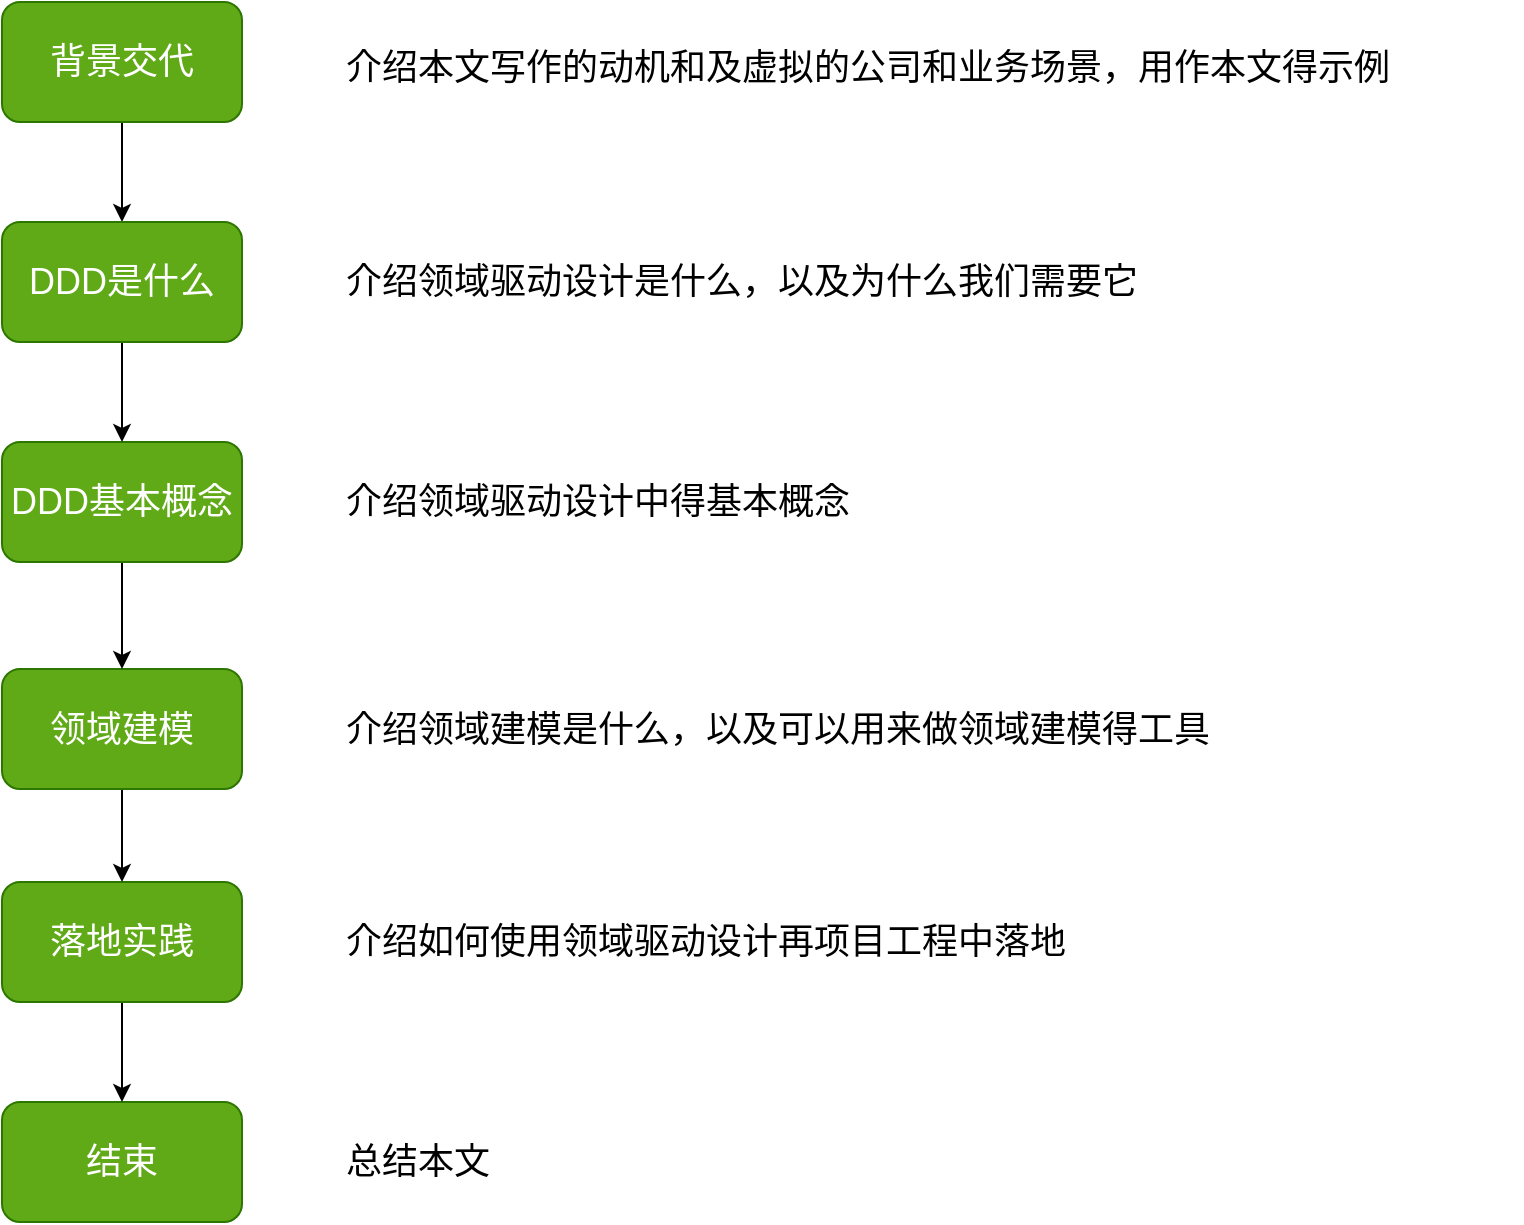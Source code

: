 <mxfile version="18.0.1" type="device" pages="24"><diagram id="tnC1A46-kwYxadx5j6vb" name="本文大致内容"><mxGraphModel dx="1102" dy="1025" grid="1" gridSize="10" guides="1" tooltips="1" connect="1" arrows="1" fold="1" page="1" pageScale="1" pageWidth="1169" pageHeight="827" math="0" shadow="0"><root><mxCell id="0"/><mxCell id="1" parent="0"/><mxCell id="HBc3huhynAi2lJWkGrFz-7" value="" style="edgeStyle=orthogonalEdgeStyle;rounded=0;orthogonalLoop=1;jettySize=auto;html=1;" parent="1" source="HBc3huhynAi2lJWkGrFz-1" target="HBc3huhynAi2lJWkGrFz-6" edge="1"><mxGeometry relative="1" as="geometry"/></mxCell><mxCell id="HBc3huhynAi2lJWkGrFz-1" value="背景交代" style="rounded=1;whiteSpace=wrap;html=1;fillColor=#60a917;fontColor=#ffffff;strokeColor=#2D7600;fontSize=18;" parent="1" vertex="1"><mxGeometry x="130" y="80" width="120" height="60" as="geometry"/></mxCell><mxCell id="HBc3huhynAi2lJWkGrFz-2" value="结束" style="rounded=1;whiteSpace=wrap;html=1;fillColor=#60a917;fontColor=#ffffff;strokeColor=#2D7600;fontSize=18;" parent="1" vertex="1"><mxGeometry x="130" y="630" width="120" height="60" as="geometry"/></mxCell><mxCell id="HBc3huhynAi2lJWkGrFz-11" value="" style="edgeStyle=orthogonalEdgeStyle;rounded=0;orthogonalLoop=1;jettySize=auto;html=1;" parent="1" source="HBc3huhynAi2lJWkGrFz-3" target="HBc3huhynAi2lJWkGrFz-2" edge="1"><mxGeometry relative="1" as="geometry"/></mxCell><mxCell id="HBc3huhynAi2lJWkGrFz-3" value="落地实践" style="rounded=1;whiteSpace=wrap;html=1;fillColor=#60a917;fontColor=#ffffff;strokeColor=#2D7600;fontSize=18;" parent="1" vertex="1"><mxGeometry x="130" y="520" width="120" height="60" as="geometry"/></mxCell><mxCell id="HBc3huhynAi2lJWkGrFz-10" value="" style="edgeStyle=orthogonalEdgeStyle;rounded=0;orthogonalLoop=1;jettySize=auto;html=1;" parent="1" source="HBc3huhynAi2lJWkGrFz-4" target="HBc3huhynAi2lJWkGrFz-3" edge="1"><mxGeometry relative="1" as="geometry"/></mxCell><mxCell id="HBc3huhynAi2lJWkGrFz-4" value="领域建模" style="rounded=1;whiteSpace=wrap;html=1;fillColor=#60a917;fontColor=#ffffff;strokeColor=#2D7600;fontSize=18;" parent="1" vertex="1"><mxGeometry x="130" y="413.5" width="120" height="60" as="geometry"/></mxCell><mxCell id="HBc3huhynAi2lJWkGrFz-9" value="" style="edgeStyle=orthogonalEdgeStyle;rounded=0;orthogonalLoop=1;jettySize=auto;html=1;" parent="1" source="HBc3huhynAi2lJWkGrFz-5" target="HBc3huhynAi2lJWkGrFz-4" edge="1"><mxGeometry relative="1" as="geometry"/></mxCell><mxCell id="HBc3huhynAi2lJWkGrFz-5" value="DDD基本概念" style="rounded=1;whiteSpace=wrap;html=1;fillColor=#60a917;fontColor=#ffffff;strokeColor=#2D7600;fontSize=18;" parent="1" vertex="1"><mxGeometry x="130" y="300" width="120" height="60" as="geometry"/></mxCell><mxCell id="HBc3huhynAi2lJWkGrFz-8" value="" style="edgeStyle=orthogonalEdgeStyle;rounded=0;orthogonalLoop=1;jettySize=auto;html=1;" parent="1" source="HBc3huhynAi2lJWkGrFz-6" target="HBc3huhynAi2lJWkGrFz-5" edge="1"><mxGeometry relative="1" as="geometry"/></mxCell><mxCell id="HBc3huhynAi2lJWkGrFz-6" value="DDD是什么" style="rounded=1;whiteSpace=wrap;html=1;fillColor=#60a917;fontColor=#ffffff;strokeColor=#2D7600;fontSize=18;" parent="1" vertex="1"><mxGeometry x="130" y="190" width="120" height="60" as="geometry"/></mxCell><mxCell id="HBc3huhynAi2lJWkGrFz-12" value="介绍本文写作的动机和及虚拟的公司和业务场景，用作本文得示例" style="text;html=1;strokeColor=none;fillColor=none;align=left;verticalAlign=middle;whiteSpace=wrap;rounded=0;fontSize=18;" parent="1" vertex="1"><mxGeometry x="300" y="95" width="590" height="35" as="geometry"/></mxCell><mxCell id="HBc3huhynAi2lJWkGrFz-13" value="介绍领域驱动设计是什么，以及为什么我们需要它" style="text;html=1;strokeColor=none;fillColor=none;align=left;verticalAlign=middle;whiteSpace=wrap;rounded=0;fontSize=18;" parent="1" vertex="1"><mxGeometry x="300" y="202.5" width="590" height="35" as="geometry"/></mxCell><mxCell id="HBc3huhynAi2lJWkGrFz-14" value="介绍领域驱动设计中得基本概念" style="text;html=1;strokeColor=none;fillColor=none;align=left;verticalAlign=middle;whiteSpace=wrap;rounded=0;fontSize=18;" parent="1" vertex="1"><mxGeometry x="300" y="312.5" width="590" height="35" as="geometry"/></mxCell><mxCell id="HBc3huhynAi2lJWkGrFz-15" value="介绍领域建模是什么，以及可以用来做领域建模得工具" style="text;html=1;strokeColor=none;fillColor=none;align=left;verticalAlign=middle;whiteSpace=wrap;rounded=0;fontSize=18;" parent="1" vertex="1"><mxGeometry x="300" y="426" width="590" height="35" as="geometry"/></mxCell><mxCell id="HBc3huhynAi2lJWkGrFz-16" value="介绍如何使用领域驱动设计再项目工程中落地" style="text;html=1;strokeColor=none;fillColor=none;align=left;verticalAlign=middle;whiteSpace=wrap;rounded=0;fontSize=18;" parent="1" vertex="1"><mxGeometry x="300" y="532.5" width="590" height="35" as="geometry"/></mxCell><mxCell id="HBc3huhynAi2lJWkGrFz-17" value="总结本文" style="text;html=1;strokeColor=none;fillColor=none;align=left;verticalAlign=middle;whiteSpace=wrap;rounded=0;fontSize=18;" parent="1" vertex="1"><mxGeometry x="300" y="642.5" width="590" height="35" as="geometry"/></mxCell></root></mxGraphModel></diagram><diagram id="vATlUWRC7xQTSiHbVnFL" name="MVC架构"><mxGraphModel dx="910" dy="1025" grid="1" gridSize="10" guides="1" tooltips="1" connect="1" arrows="1" fold="1" page="1" pageScale="1" pageWidth="1169" pageHeight="827" math="0" shadow="0"><root><mxCell id="0"/><mxCell id="1" parent="0"/><mxCell id="iMwCh9C07nLM4xq64aDZ-1" value="" style="html=1;verticalLabelPosition=bottom;align=center;labelBackgroundColor=#ffffff;verticalAlign=top;strokeWidth=2;strokeColor=#0080F0;shadow=0;dashed=0;shape=mxgraph.ios7.icons.move_to_folder;fontSize=18;" vertex="1" parent="1"><mxGeometry x="330" y="220" width="90" height="80" as="geometry"/></mxCell><mxCell id="iMwCh9C07nLM4xq64aDZ-10" style="rounded=0;orthogonalLoop=1;jettySize=auto;html=1;exitX=0.5;exitY=0;exitDx=0;exitDy=0;fontSize=18;" edge="1" parent="1" source="iMwCh9C07nLM4xq64aDZ-3" target="iMwCh9C07nLM4xq64aDZ-1"><mxGeometry relative="1" as="geometry"/></mxCell><mxCell id="iMwCh9C07nLM4xq64aDZ-16" value="Response" style="edgeLabel;html=1;align=center;verticalAlign=middle;resizable=0;points=[];fontSize=18;" vertex="1" connectable="0" parent="iMwCh9C07nLM4xq64aDZ-10"><mxGeometry x="0.172" y="-3" relative="1" as="geometry"><mxPoint x="-1" as="offset"/></mxGeometry></mxCell><mxCell id="iMwCh9C07nLM4xq64aDZ-3" value="View&lt;br&gt;视图" style="shape=document;whiteSpace=wrap;html=1;boundedLbl=1;dashed=0;flipH=1;fontSize=18;fillColor=#1ba1e2;fontColor=#ffffff;strokeColor=#006EAF;" vertex="1" parent="1"><mxGeometry x="140" y="414" width="160" height="106" as="geometry"/></mxCell><mxCell id="iMwCh9C07nLM4xq64aDZ-11" style="edgeStyle=none;rounded=0;orthogonalLoop=1;jettySize=auto;html=1;fontSize=18;" edge="1" parent="1" source="iMwCh9C07nLM4xq64aDZ-5"><mxGeometry relative="1" as="geometry"><mxPoint x="410" y="310" as="targetPoint"/></mxGeometry></mxCell><mxCell id="iMwCh9C07nLM4xq64aDZ-18" value="&lt;span style=&quot;color: rgba(0, 0, 0, 0); font-family: monospace; font-size: 0px; text-align: start; background-color: rgb(248, 249, 250);&quot;&gt;%3CmxGraphModel%3E%3Croot%3E%3CmxCell%20id%3D%220%22%2F%3E%3CmxCell%20id%3D%221%22%20parent%3D%220%22%2F%3E%3CmxCell%20id%3D%222%22%20value%3D%22Request%22%20style%3D%22text%3Bhtml%3D1%3Balign%3Dcenter%3BverticalAlign%3Dmiddle%3Bresizable%3D0%3Bpoints%3D%5B%5D%3Bautosize%3D1%3BstrokeColor%3Dnone%3BfillColor%3Dnone%3BfontSize%3D18%3B%22%20vertex%3D%221%22%20parent%3D%221%22%3E%3CmxGeometry%20x%3D%22400%22%20y%3D%22325%22%20width%3D%2280%22%20height%3D%2230%22%20as%3D%22geometry%22%2F%3E%3C%2FmxCell%3E%3C%2Froot%3E%3C%2FmxGraphModelRe&lt;/span&gt;" style="edgeLabel;html=1;align=center;verticalAlign=middle;resizable=0;points=[];fontSize=18;" vertex="1" connectable="0" parent="iMwCh9C07nLM4xq64aDZ-11"><mxGeometry x="0.298" y="1" relative="1" as="geometry"><mxPoint as="offset"/></mxGeometry></mxCell><mxCell id="iMwCh9C07nLM4xq64aDZ-19" value="Request" style="edgeLabel;html=1;align=center;verticalAlign=middle;resizable=0;points=[];fontSize=18;" vertex="1" connectable="0" parent="iMwCh9C07nLM4xq64aDZ-11"><mxGeometry x="0.274" y="-2" relative="1" as="geometry"><mxPoint x="-1" as="offset"/></mxGeometry></mxCell><mxCell id="iMwCh9C07nLM4xq64aDZ-12" style="edgeStyle=none;rounded=0;orthogonalLoop=1;jettySize=auto;html=1;entryX=1;entryY=0.25;entryDx=0;entryDy=0;fontSize=18;" edge="1" parent="1" source="iMwCh9C07nLM4xq64aDZ-5" target="iMwCh9C07nLM4xq64aDZ-3"><mxGeometry relative="1" as="geometry"/></mxCell><mxCell id="iMwCh9C07nLM4xq64aDZ-15" value="Data" style="edgeLabel;html=1;align=center;verticalAlign=middle;resizable=0;points=[];fontSize=18;" vertex="1" connectable="0" parent="iMwCh9C07nLM4xq64aDZ-12"><mxGeometry x="-0.258" y="2" relative="1" as="geometry"><mxPoint x="-13" y="-4" as="offset"/></mxGeometry></mxCell><mxCell id="iMwCh9C07nLM4xq64aDZ-5" value="Controller&lt;br&gt;控制器" style="rounded=1;whiteSpace=wrap;html=1;fontSize=18;fillColor=#f0a30a;fontColor=#000000;strokeColor=#BD7000;" vertex="1" parent="1"><mxGeometry x="440" y="390" width="190" height="110" as="geometry"/></mxCell><mxCell id="iMwCh9C07nLM4xq64aDZ-6" value="Service&lt;br&gt;服务" style="rounded=1;whiteSpace=wrap;html=1;fontSize=18;fillColor=#a0522d;fontColor=#ffffff;strokeColor=#6D1F00;" vertex="1" parent="1"><mxGeometry x="570" y="450" width="150" height="90" as="geometry"/></mxCell><mxCell id="iMwCh9C07nLM4xq64aDZ-7" value="Model&lt;br&gt;模型" style="shape=cylinder3;whiteSpace=wrap;html=1;boundedLbl=1;backgroundOutline=1;size=15;fontSize=18;fillColor=#dae8fc;gradientColor=#7ea6e0;strokeColor=#6c8ebf;" vertex="1" parent="1"><mxGeometry x="465" y="630" width="140" height="90" as="geometry"/></mxCell><mxCell id="iMwCh9C07nLM4xq64aDZ-13" value="" style="endArrow=classic;startArrow=classic;html=1;rounded=0;fontSize=18;entryX=0.5;entryY=1;entryDx=0;entryDy=0;exitX=0.5;exitY=0;exitDx=0;exitDy=0;exitPerimeter=0;" edge="1" parent="1" source="iMwCh9C07nLM4xq64aDZ-7" target="iMwCh9C07nLM4xq64aDZ-5"><mxGeometry width="50" height="50" relative="1" as="geometry"><mxPoint x="440" y="610" as="sourcePoint"/><mxPoint x="490" y="560" as="targetPoint"/></mxGeometry></mxCell><mxCell id="iMwCh9C07nLM4xq64aDZ-14" value="Data" style="edgeLabel;html=1;align=center;verticalAlign=middle;resizable=0;points=[];fontSize=18;" vertex="1" connectable="0" parent="iMwCh9C07nLM4xq64aDZ-13"><mxGeometry x="-0.154" relative="1" as="geometry"><mxPoint as="offset"/></mxGeometry></mxCell></root></mxGraphModel></diagram><diagram id="PPDD4RRefS85S-dbRSxl" name="用户订阅"><mxGraphModel dx="1062" dy="1025" grid="1" gridSize="10" guides="1" tooltips="1" connect="1" arrows="1" fold="1" page="1" pageScale="1" pageWidth="1169" pageHeight="827" math="0" shadow="0"><root><mxCell id="0"/><mxCell id="1" parent="0"/><mxCell id="ADm59_Eg0TBD1QfNpDgS-3" style="edgeStyle=none;rounded=0;orthogonalLoop=1;jettySize=auto;html=1;entryX=0;entryY=0.5;entryDx=0;entryDy=0;fontSize=18;" edge="1" parent="1" source="ADm59_Eg0TBD1QfNpDgS-1" target="ADm59_Eg0TBD1QfNpDgS-2"><mxGeometry relative="1" as="geometry"/></mxCell><mxCell id="ADm59_Eg0TBD1QfNpDgS-1" value="用户&lt;br&gt;User" style="rounded=1;whiteSpace=wrap;html=1;fontSize=18;fillColor=#dae8fc;gradientColor=#7ea6e0;strokeColor=#6c8ebf;" vertex="1" parent="1"><mxGeometry x="70" y="280" width="160" height="70" as="geometry"/></mxCell><mxCell id="ADm59_Eg0TBD1QfNpDgS-2" value="订阅&lt;br&gt;Subscription" style="rounded=1;whiteSpace=wrap;html=1;fontSize=18;fillColor=#dae8fc;gradientColor=#7ea6e0;strokeColor=#6c8ebf;" vertex="1" parent="1"><mxGeometry x="400" y="280" width="145" height="70" as="geometry"/></mxCell></root></mxGraphModel></diagram><diagram id="kgBRz0VsWfqsyncRiZ_S" name="战略设计"><mxGraphModel dx="1062" dy="1025" grid="1" gridSize="10" guides="1" tooltips="1" connect="1" arrows="1" fold="1" page="1" pageScale="1" pageWidth="1169" pageHeight="827" math="0" shadow="0"><root><mxCell id="0"/><mxCell id="1" parent="0"/><mxCell id="B2Wg-w37tcF3vJZZQ813-1" value="" style="rounded=1;whiteSpace=wrap;html=1;fontSize=18;fillColor=#fff2cc;gradientColor=#ffd966;strokeColor=#d6b656;" vertex="1" parent="1"><mxGeometry x="140" y="110" width="620" height="130" as="geometry"/></mxCell><mxCell id="B2Wg-w37tcF3vJZZQ813-2" value="战略设计" style="text;html=1;strokeColor=none;fillColor=none;align=center;verticalAlign=middle;whiteSpace=wrap;rounded=0;fontSize=18;" vertex="1" parent="1"><mxGeometry x="395" y="120" width="110" height="30" as="geometry"/></mxCell><mxCell id="B2Wg-w37tcF3vJZZQ813-3" value="领域" style="rounded=1;whiteSpace=wrap;html=1;fontSize=18;fillColor=#dae8fc;gradientColor=#7ea6e0;strokeColor=#6c8ebf;" vertex="1" parent="1"><mxGeometry x="160" y="160" width="170" height="60" as="geometry"/></mxCell><mxCell id="B2Wg-w37tcF3vJZZQ813-4" value="子域" style="rounded=1;whiteSpace=wrap;html=1;fontSize=18;" vertex="1" parent="1"><mxGeometry x="365" y="160" width="170" height="60" as="geometry"/></mxCell><mxCell id="B2Wg-w37tcF3vJZZQ813-5" value="界限上下文" style="rounded=1;whiteSpace=wrap;html=1;fontSize=18;" vertex="1" parent="1"><mxGeometry x="560" y="160" width="170" height="60" as="geometry"/></mxCell><mxCell id="B2Wg-w37tcF3vJZZQ813-6" value="" style="rounded=1;whiteSpace=wrap;html=1;fontSize=18;fillColor=#fff2cc;gradientColor=#ffd966;strokeColor=#d6b656;" vertex="1" parent="1"><mxGeometry x="140" y="360" width="620" height="240" as="geometry"/></mxCell><mxCell id="B2Wg-w37tcF3vJZZQ813-7" value="战术设计" style="text;html=1;strokeColor=none;fillColor=none;align=center;verticalAlign=middle;whiteSpace=wrap;rounded=0;fontSize=18;" vertex="1" parent="1"><mxGeometry x="395" y="370" width="110" height="30" as="geometry"/></mxCell><mxCell id="B2Wg-w37tcF3vJZZQ813-8" value="实体" style="rounded=1;whiteSpace=wrap;html=1;fontSize=18;fillColor=#dae8fc;gradientColor=#7ea6e0;strokeColor=#6c8ebf;" vertex="1" parent="1"><mxGeometry x="160" y="410" width="110" height="60" as="geometry"/></mxCell><mxCell id="B2Wg-w37tcF3vJZZQ813-11" value="资源库" style="rounded=1;whiteSpace=wrap;html=1;fontSize=18;fillColor=#dae8fc;gradientColor=#7ea6e0;strokeColor=#6c8ebf;" vertex="1" parent="1"><mxGeometry x="165" y="510" width="170" height="60" as="geometry"/></mxCell><mxCell id="B2Wg-w37tcF3vJZZQ813-12" value="领域服务" style="rounded=1;whiteSpace=wrap;html=1;fontSize=18;fillColor=#dae8fc;gradientColor=#7ea6e0;strokeColor=#6c8ebf;" vertex="1" parent="1"><mxGeometry x="370" y="510" width="170" height="60" as="geometry"/></mxCell><mxCell id="B2Wg-w37tcF3vJZZQ813-13" value="领域事件" style="rounded=1;whiteSpace=wrap;html=1;fontSize=18;fillColor=#dae8fc;gradientColor=#7ea6e0;strokeColor=#6c8ebf;" vertex="1" parent="1"><mxGeometry x="565" y="510" width="170" height="60" as="geometry"/></mxCell><mxCell id="B2Wg-w37tcF3vJZZQ813-15" value="值对象" style="rounded=1;whiteSpace=wrap;html=1;fontSize=18;fillColor=#dae8fc;gradientColor=#7ea6e0;strokeColor=#6c8ebf;" vertex="1" parent="1"><mxGeometry x="310" y="410" width="110" height="60" as="geometry"/></mxCell><mxCell id="B2Wg-w37tcF3vJZZQ813-16" value="聚合" style="rounded=1;whiteSpace=wrap;html=1;fontSize=18;fillColor=#dae8fc;gradientColor=#7ea6e0;strokeColor=#6c8ebf;" vertex="1" parent="1"><mxGeometry x="460" y="410" width="110" height="60" as="geometry"/></mxCell><mxCell id="B2Wg-w37tcF3vJZZQ813-17" value="工厂" style="rounded=1;whiteSpace=wrap;html=1;fontSize=18;fillColor=#dae8fc;gradientColor=#7ea6e0;strokeColor=#6c8ebf;" vertex="1" parent="1"><mxGeometry x="610" y="410" width="110" height="60" as="geometry"/></mxCell><mxCell id="B2Wg-w37tcF3vJZZQ813-18" value="" style="shape=flexArrow;endArrow=classic;html=1;rounded=0;fontSize=18;fillColor=#f8cecc;gradientColor=#ea6b66;strokeColor=#b85450;" edge="1" parent="1"><mxGeometry width="50" height="50" relative="1" as="geometry"><mxPoint x="449.5" y="260" as="sourcePoint"/><mxPoint x="449.5" y="340" as="targetPoint"/></mxGeometry></mxCell><mxCell id="B2Wg-w37tcF3vJZZQ813-19" value="界限上下文" style="rounded=1;whiteSpace=wrap;html=1;fontSize=18;fillColor=#dae8fc;gradientColor=#7ea6e0;strokeColor=#6c8ebf;" vertex="1" parent="1"><mxGeometry x="560" y="160" width="170" height="60" as="geometry"/></mxCell><mxCell id="B2Wg-w37tcF3vJZZQ813-20" value="子域" style="rounded=1;whiteSpace=wrap;html=1;fontSize=18;fillColor=#dae8fc;gradientColor=#7ea6e0;strokeColor=#6c8ebf;" vertex="1" parent="1"><mxGeometry x="365" y="160" width="170" height="60" as="geometry"/></mxCell></root></mxGraphModel></diagram><diagram id="DSMUUi0jTrhI6ecp16Th" name="聚合范围"><mxGraphModel dx="1071" dy="1206" grid="1" gridSize="10" guides="1" tooltips="1" connect="1" arrows="1" fold="1" page="1" pageScale="1" pageWidth="1169" pageHeight="827" math="0" shadow="0"><root><mxCell id="0"/><mxCell id="1" parent="0"/><mxCell id="-2O7HQq8HEwdo7a4kasj-7" value="" style="shape=orEllipse;perimeter=ellipsePerimeter;whiteSpace=wrap;html=1;backgroundOutline=1;fontSize=18;" vertex="1" parent="1"><mxGeometry x="260" y="200" width="840" height="510" as="geometry"/></mxCell><mxCell id="-2O7HQq8HEwdo7a4kasj-8" value="" style="ellipse;whiteSpace=wrap;html=1;fontSize=18;fillColor=#d5e8d4;gradientColor=#97d077;strokeColor=#82b366;" vertex="1" parent="1"><mxGeometry x="370" y="250" width="290" height="180" as="geometry"/></mxCell><mxCell id="-2O7HQq8HEwdo7a4kasj-12" value="聚合根&lt;br&gt;实体 值对象" style="ellipse;whiteSpace=wrap;html=1;aspect=fixed;fontSize=18;fillColor=#fff2cc;gradientColor=#ffd966;strokeColor=#d6b656;" vertex="1" parent="1"><mxGeometry x="400" y="290" width="110" height="110" as="geometry"/></mxCell><mxCell id="-2O7HQq8HEwdo7a4kasj-15" value="子域" style="text;html=1;strokeColor=none;fillColor=none;align=center;verticalAlign=middle;whiteSpace=wrap;rounded=0;fontSize=18;" vertex="1" parent="1"><mxGeometry x="485" y="260" width="60" height="30" as="geometry"/></mxCell><mxCell id="-2O7HQq8HEwdo7a4kasj-17" value="聚合根&lt;br&gt;实体 值对象" style="ellipse;whiteSpace=wrap;html=1;aspect=fixed;fontSize=18;fillColor=#fff2cc;gradientColor=#ffd966;strokeColor=#d6b656;" vertex="1" parent="1"><mxGeometry x="530" y="285" width="110" height="110" as="geometry"/></mxCell><mxCell id="-2O7HQq8HEwdo7a4kasj-20" value="&lt;font color=&quot;#0000ff&quot;&gt;聚合&lt;/font&gt;" style="text;html=1;strokeColor=none;fillColor=none;align=center;verticalAlign=middle;whiteSpace=wrap;rounded=0;fontSize=18;" vertex="1" parent="1"><mxGeometry x="425" y="290" width="60" height="30" as="geometry"/></mxCell><mxCell id="-2O7HQq8HEwdo7a4kasj-21" value="&lt;font color=&quot;#0000ff&quot;&gt;聚合&lt;/font&gt;" style="text;html=1;strokeColor=none;fillColor=none;align=center;verticalAlign=middle;whiteSpace=wrap;rounded=0;fontSize=18;" vertex="1" parent="1"><mxGeometry x="555" y="285" width="60" height="30" as="geometry"/></mxCell><mxCell id="-2O7HQq8HEwdo7a4kasj-22" value="领域" style="text;html=1;strokeColor=none;fillColor=none;align=center;verticalAlign=middle;whiteSpace=wrap;rounded=0;fontSize=18;" vertex="1" parent="1"><mxGeometry x="650" y="160" width="60" height="30" as="geometry"/></mxCell><mxCell id="-2O7HQq8HEwdo7a4kasj-35" value="" style="ellipse;whiteSpace=wrap;html=1;fontSize=18;fillColor=#d5e8d4;gradientColor=#97d077;strokeColor=#82b366;" vertex="1" parent="1"><mxGeometry x="370" y="470" width="290" height="180" as="geometry"/></mxCell><mxCell id="-2O7HQq8HEwdo7a4kasj-36" value="聚合根&lt;br&gt;实体 值对象" style="ellipse;whiteSpace=wrap;html=1;aspect=fixed;fontSize=18;fillColor=#fff2cc;gradientColor=#ffd966;strokeColor=#d6b656;" vertex="1" parent="1"><mxGeometry x="400" y="510" width="110" height="110" as="geometry"/></mxCell><mxCell id="-2O7HQq8HEwdo7a4kasj-37" value="子域" style="text;html=1;strokeColor=none;fillColor=none;align=center;verticalAlign=middle;whiteSpace=wrap;rounded=0;fontSize=18;" vertex="1" parent="1"><mxGeometry x="485" y="480" width="60" height="30" as="geometry"/></mxCell><mxCell id="-2O7HQq8HEwdo7a4kasj-38" value="聚合根&lt;br&gt;实体 值对象" style="ellipse;whiteSpace=wrap;html=1;aspect=fixed;fontSize=18;fillColor=#fff2cc;gradientColor=#ffd966;strokeColor=#d6b656;" vertex="1" parent="1"><mxGeometry x="530" y="505" width="110" height="110" as="geometry"/></mxCell><mxCell id="-2O7HQq8HEwdo7a4kasj-39" value="&lt;font color=&quot;#0000ff&quot;&gt;聚合&lt;/font&gt;" style="text;html=1;strokeColor=none;fillColor=none;align=center;verticalAlign=middle;whiteSpace=wrap;rounded=0;fontSize=18;" vertex="1" parent="1"><mxGeometry x="425" y="510" width="60" height="30" as="geometry"/></mxCell><mxCell id="-2O7HQq8HEwdo7a4kasj-40" value="&lt;font color=&quot;#0000ff&quot;&gt;聚合&lt;/font&gt;" style="text;html=1;strokeColor=none;fillColor=none;align=center;verticalAlign=middle;whiteSpace=wrap;rounded=0;fontSize=18;" vertex="1" parent="1"><mxGeometry x="555" y="505" width="60" height="30" as="geometry"/></mxCell><mxCell id="-2O7HQq8HEwdo7a4kasj-53" value="" style="ellipse;whiteSpace=wrap;html=1;fontSize=18;fillColor=#d5e8d4;gradientColor=#97d077;strokeColor=#82b366;" vertex="1" parent="1"><mxGeometry x="700" y="480" width="290" height="180" as="geometry"/></mxCell><mxCell id="-2O7HQq8HEwdo7a4kasj-54" value="聚合根&lt;br&gt;实体 值对象" style="ellipse;whiteSpace=wrap;html=1;aspect=fixed;fontSize=18;fillColor=#fff2cc;gradientColor=#ffd966;strokeColor=#d6b656;" vertex="1" parent="1"><mxGeometry x="730" y="520" width="110" height="110" as="geometry"/></mxCell><mxCell id="-2O7HQq8HEwdo7a4kasj-55" value="子域" style="text;html=1;strokeColor=none;fillColor=none;align=center;verticalAlign=middle;whiteSpace=wrap;rounded=0;fontSize=18;" vertex="1" parent="1"><mxGeometry x="815" y="490" width="60" height="30" as="geometry"/></mxCell><mxCell id="-2O7HQq8HEwdo7a4kasj-56" value="聚合根&lt;br&gt;实体 值对象" style="ellipse;whiteSpace=wrap;html=1;aspect=fixed;fontSize=18;fillColor=#fff2cc;gradientColor=#ffd966;strokeColor=#d6b656;" vertex="1" parent="1"><mxGeometry x="860" y="515" width="110" height="110" as="geometry"/></mxCell><mxCell id="-2O7HQq8HEwdo7a4kasj-57" value="&lt;font color=&quot;#0000ff&quot;&gt;聚合&lt;/font&gt;" style="text;html=1;strokeColor=none;fillColor=none;align=center;verticalAlign=middle;whiteSpace=wrap;rounded=0;fontSize=18;" vertex="1" parent="1"><mxGeometry x="755" y="520" width="60" height="30" as="geometry"/></mxCell><mxCell id="-2O7HQq8HEwdo7a4kasj-58" value="&lt;font color=&quot;#0000ff&quot;&gt;聚合&lt;/font&gt;" style="text;html=1;strokeColor=none;fillColor=none;align=center;verticalAlign=middle;whiteSpace=wrap;rounded=0;fontSize=18;" vertex="1" parent="1"><mxGeometry x="885" y="515" width="60" height="30" as="geometry"/></mxCell><mxCell id="-2O7HQq8HEwdo7a4kasj-59" value="" style="ellipse;whiteSpace=wrap;html=1;fontSize=18;fillColor=#d5e8d4;gradientColor=#97d077;strokeColor=#82b366;" vertex="1" parent="1"><mxGeometry x="700" y="255" width="290" height="180" as="geometry"/></mxCell><mxCell id="-2O7HQq8HEwdo7a4kasj-60" value="聚合根&lt;br&gt;实体 值对象" style="ellipse;whiteSpace=wrap;html=1;aspect=fixed;fontSize=18;fillColor=#fff2cc;gradientColor=#ffd966;strokeColor=#d6b656;" vertex="1" parent="1"><mxGeometry x="730" y="295" width="110" height="110" as="geometry"/></mxCell><mxCell id="-2O7HQq8HEwdo7a4kasj-61" value="子域" style="text;html=1;strokeColor=none;fillColor=none;align=center;verticalAlign=middle;whiteSpace=wrap;rounded=0;fontSize=18;" vertex="1" parent="1"><mxGeometry x="815" y="265" width="60" height="30" as="geometry"/></mxCell><mxCell id="-2O7HQq8HEwdo7a4kasj-62" value="聚合根&lt;br&gt;实体 值对象" style="ellipse;whiteSpace=wrap;html=1;aspect=fixed;fontSize=18;fillColor=#fff2cc;gradientColor=#ffd966;strokeColor=#d6b656;" vertex="1" parent="1"><mxGeometry x="860" y="290" width="110" height="110" as="geometry"/></mxCell><mxCell id="-2O7HQq8HEwdo7a4kasj-63" value="&lt;font color=&quot;#0000ff&quot;&gt;聚合&lt;/font&gt;" style="text;html=1;strokeColor=none;fillColor=none;align=center;verticalAlign=middle;whiteSpace=wrap;rounded=0;fontSize=18;" vertex="1" parent="1"><mxGeometry x="755" y="295" width="60" height="30" as="geometry"/></mxCell><mxCell id="-2O7HQq8HEwdo7a4kasj-64" value="&lt;font color=&quot;#0000ff&quot;&gt;聚合&lt;/font&gt;" style="text;html=1;strokeColor=none;fillColor=none;align=center;verticalAlign=middle;whiteSpace=wrap;rounded=0;fontSize=18;" vertex="1" parent="1"><mxGeometry x="885" y="290" width="60" height="30" as="geometry"/></mxCell><mxCell id="-2O7HQq8HEwdo7a4kasj-65" value="&lt;font color=&quot;#000000&quot;&gt;界限上下文&lt;/font&gt;" style="text;html=1;strokeColor=none;fillColor=none;align=center;verticalAlign=middle;whiteSpace=wrap;rounded=0;fontSize=18;fontColor=#0000FF;" vertex="1" parent="1"><mxGeometry x="310" y="430" width="130" height="30" as="geometry"/></mxCell><mxCell id="-2O7HQq8HEwdo7a4kasj-66" value="&lt;font color=&quot;#000000&quot;&gt;界限上下文&lt;/font&gt;" style="text;html=1;strokeColor=none;fillColor=none;align=center;verticalAlign=middle;whiteSpace=wrap;rounded=0;fontSize=18;fontColor=#0000FF;" vertex="1" parent="1"><mxGeometry x="920" y="420" width="130" height="30" as="geometry"/></mxCell><mxCell id="-2O7HQq8HEwdo7a4kasj-67" value="&lt;font color=&quot;#000000&quot;&gt;界限上下文&lt;/font&gt;" style="text;html=1;strokeColor=none;fillColor=none;align=center;verticalAlign=middle;whiteSpace=wrap;rounded=0;fontSize=18;fontColor=#0000FF;" vertex="1" parent="1"><mxGeometry x="580" y="220" width="130" height="30" as="geometry"/></mxCell><mxCell id="-2O7HQq8HEwdo7a4kasj-68" value="&lt;font color=&quot;#000000&quot;&gt;界限上下文&lt;/font&gt;" style="text;html=1;strokeColor=none;fillColor=none;align=center;verticalAlign=middle;whiteSpace=wrap;rounded=0;fontSize=18;fontColor=#0000FF;" vertex="1" parent="1"><mxGeometry x="590" y="670" width="130" height="30" as="geometry"/></mxCell></root></mxGraphModel></diagram><diagram id="XcqZ0SNUEC4wiDAL-aGG" name="事件风暴语法"><mxGraphModel dx="823" dy="854" grid="1" gridSize="10" guides="1" tooltips="1" connect="1" arrows="1" fold="1" page="1" pageScale="1" pageWidth="1169" pageHeight="827" math="0" shadow="0"><root><mxCell id="0"/><mxCell id="1" parent="0"/><mxCell id="2NLHYqR3fkZpQwj22DEQ-11" style="edgeStyle=orthogonalEdgeStyle;curved=1;rounded=0;orthogonalLoop=1;jettySize=auto;html=1;entryX=0.076;entryY=0.892;entryDx=0;entryDy=0;entryPerimeter=0;fontSize=18;fontColor=#000000;" edge="1" parent="1" target="2NLHYqR3fkZpQwj22DEQ-2"><mxGeometry relative="1" as="geometry"><mxPoint x="170" y="410" as="sourcePoint"/><Array as="points"><mxPoint x="220" y="410"/><mxPoint x="220" y="339"/></Array></mxGeometry></mxCell><mxCell id="2NLHYqR3fkZpQwj22DEQ-12" value="影响" style="edgeLabel;html=1;align=center;verticalAlign=middle;resizable=0;points=[];fontSize=18;fontColor=#000000;" vertex="1" connectable="0" parent="2NLHYqR3fkZpQwj22DEQ-11"><mxGeometry x="-0.215" y="-3" relative="1" as="geometry"><mxPoint x="-3" y="-11" as="offset"/></mxGeometry></mxCell><mxCell id="2NLHYqR3fkZpQwj22DEQ-13" style="edgeStyle=orthogonalEdgeStyle;curved=1;rounded=0;orthogonalLoop=1;jettySize=auto;html=1;entryX=0;entryY=0.5;entryDx=0;entryDy=0;fontSize=18;fontColor=#000000;" edge="1" parent="1" source="2NLHYqR3fkZpQwj22DEQ-2" target="2NLHYqR3fkZpQwj22DEQ-3"><mxGeometry relative="1" as="geometry"/></mxCell><mxCell id="2NLHYqR3fkZpQwj22DEQ-23" value="发起" style="edgeLabel;html=1;align=center;verticalAlign=middle;resizable=0;points=[];fontSize=18;fontColor=#000000;" vertex="1" connectable="0" parent="2NLHYqR3fkZpQwj22DEQ-13"><mxGeometry x="-0.157" y="5" relative="1" as="geometry"><mxPoint y="1" as="offset"/></mxGeometry></mxCell><mxCell id="2NLHYqR3fkZpQwj22DEQ-2" value="" style="html=1;verticalLabelPosition=bottom;align=center;labelBackgroundColor=#ffffff;verticalAlign=top;strokeWidth=2;strokeColor=#d6b656;shadow=0;dashed=0;shape=mxgraph.ios7.icons.user;fontSize=18;fillColor=#fff2cc;gradientColor=#ffd966;" vertex="1" parent="1"><mxGeometry x="270" y="270" width="80" height="77" as="geometry"/></mxCell><mxCell id="2NLHYqR3fkZpQwj22DEQ-16" style="edgeStyle=orthogonalEdgeStyle;curved=1;rounded=0;orthogonalLoop=1;jettySize=auto;html=1;exitX=1;exitY=0.5;exitDx=0;exitDy=0;entryX=0;entryY=0.5;entryDx=0;entryDy=0;fontSize=18;fontColor=#000000;" edge="1" parent="1" source="2NLHYqR3fkZpQwj22DEQ-3" target="2NLHYqR3fkZpQwj22DEQ-6"><mxGeometry relative="1" as="geometry"/></mxCell><mxCell id="2NLHYqR3fkZpQwj22DEQ-28" value="调用" style="edgeLabel;html=1;align=center;verticalAlign=middle;resizable=0;points=[];fontSize=18;fontColor=#000000;" vertex="1" connectable="0" parent="2NLHYqR3fkZpQwj22DEQ-16"><mxGeometry x="0.548" y="14" relative="1" as="geometry"><mxPoint x="-22" y="-19" as="offset"/></mxGeometry></mxCell><mxCell id="2NLHYqR3fkZpQwj22DEQ-3" value="命令&lt;br&gt;Command" style="rounded=0;whiteSpace=wrap;html=1;fontSize=18;fillColor=#dae8fc;gradientColor=#7ea6e0;strokeColor=#6c8ebf;" vertex="1" parent="1"><mxGeometry x="440" y="180" width="120" height="60" as="geometry"/></mxCell><mxCell id="2NLHYqR3fkZpQwj22DEQ-14" style="edgeStyle=orthogonalEdgeStyle;curved=1;rounded=0;orthogonalLoop=1;jettySize=auto;html=1;entryX=1;entryY=0.649;entryDx=0;entryDy=0;entryPerimeter=0;fontSize=18;fontColor=#000000;" edge="1" parent="1" source="2NLHYqR3fkZpQwj22DEQ-4" target="2NLHYqR3fkZpQwj22DEQ-2"><mxGeometry relative="1" as="geometry"/></mxCell><mxCell id="2NLHYqR3fkZpQwj22DEQ-24" value="提供信息" style="edgeLabel;html=1;align=center;verticalAlign=middle;resizable=0;points=[];fontSize=18;fontColor=#000000;" vertex="1" connectable="0" parent="2NLHYqR3fkZpQwj22DEQ-14"><mxGeometry x="-0.202" relative="1" as="geometry"><mxPoint as="offset"/></mxGeometry></mxCell><mxCell id="2NLHYqR3fkZpQwj22DEQ-4" value="阅读模型&lt;br&gt;Read Model" style="rounded=0;whiteSpace=wrap;html=1;fontSize=18;fillColor=#d5e8d4;gradientColor=#97d077;strokeColor=#82b366;" vertex="1" parent="1"><mxGeometry x="440" y="400" width="120" height="60" as="geometry"/></mxCell><mxCell id="2NLHYqR3fkZpQwj22DEQ-15" style="edgeStyle=orthogonalEdgeStyle;curved=1;rounded=0;orthogonalLoop=1;jettySize=auto;html=1;entryX=0.5;entryY=0;entryDx=0;entryDy=0;fontSize=18;fontColor=#000000;" edge="1" parent="1" source="2NLHYqR3fkZpQwj22DEQ-5" target="2NLHYqR3fkZpQwj22DEQ-3"><mxGeometry relative="1" as="geometry"/></mxCell><mxCell id="2NLHYqR3fkZpQwj22DEQ-22" value="发起" style="edgeLabel;html=1;align=center;verticalAlign=middle;resizable=0;points=[];fontSize=18;fontColor=#000000;" vertex="1" connectable="0" parent="2NLHYqR3fkZpQwj22DEQ-15"><mxGeometry x="-0.199" y="10" relative="1" as="geometry"><mxPoint as="offset"/></mxGeometry></mxCell><mxCell id="2NLHYqR3fkZpQwj22DEQ-5" value="策略&lt;br&gt;Policy" style="rounded=0;whiteSpace=wrap;html=1;fontSize=18;fillColor=#ffcccc;strokeColor=#36393d;" vertex="1" parent="1"><mxGeometry x="690" y="70" width="120" height="60" as="geometry"/></mxCell><mxCell id="2NLHYqR3fkZpQwj22DEQ-18" style="edgeStyle=orthogonalEdgeStyle;curved=1;rounded=0;orthogonalLoop=1;jettySize=auto;html=1;exitX=1;exitY=0.5;exitDx=0;exitDy=0;entryX=0;entryY=0.5;entryDx=0;entryDy=0;fontSize=18;fontColor=#000000;" edge="1" parent="1" source="2NLHYqR3fkZpQwj22DEQ-6" target="2NLHYqR3fkZpQwj22DEQ-7"><mxGeometry relative="1" as="geometry"/></mxCell><mxCell id="2NLHYqR3fkZpQwj22DEQ-20" value="产生" style="edgeLabel;html=1;align=center;verticalAlign=middle;resizable=0;points=[];fontSize=18;fontColor=#000000;" vertex="1" connectable="0" parent="2NLHYqR3fkZpQwj22DEQ-18"><mxGeometry x="0.418" y="7" relative="1" as="geometry"><mxPoint as="offset"/></mxGeometry></mxCell><mxCell id="2NLHYqR3fkZpQwj22DEQ-6" value="系统&lt;br&gt;System" style="rounded=0;whiteSpace=wrap;html=1;fontSize=18;fillColor=#e1d5e7;strokeColor=#9673a6;" vertex="1" parent="1"><mxGeometry x="690" y="263" width="120" height="60" as="geometry"/></mxCell><mxCell id="2NLHYqR3fkZpQwj22DEQ-17" style="edgeStyle=orthogonalEdgeStyle;curved=1;rounded=0;orthogonalLoop=1;jettySize=auto;html=1;exitX=0.5;exitY=0;exitDx=0;exitDy=0;entryX=1;entryY=0.5;entryDx=0;entryDy=0;fontSize=18;fontColor=#000000;" edge="1" parent="1" source="2NLHYqR3fkZpQwj22DEQ-7" target="2NLHYqR3fkZpQwj22DEQ-5"><mxGeometry relative="1" as="geometry"/></mxCell><mxCell id="2NLHYqR3fkZpQwj22DEQ-21" value="触发" style="edgeLabel;html=1;align=center;verticalAlign=middle;resizable=0;points=[];fontSize=18;fontColor=#000000;" vertex="1" connectable="0" parent="2NLHYqR3fkZpQwj22DEQ-17"><mxGeometry x="-0.567" y="4" relative="1" as="geometry"><mxPoint as="offset"/></mxGeometry></mxCell><mxCell id="2NLHYqR3fkZpQwj22DEQ-19" style="edgeStyle=orthogonalEdgeStyle;curved=1;rounded=0;orthogonalLoop=1;jettySize=auto;html=1;exitX=0.5;exitY=1;exitDx=0;exitDy=0;entryX=1;entryY=0;entryDx=0;entryDy=0;fontSize=18;fontColor=#000000;" edge="1" parent="1" source="2NLHYqR3fkZpQwj22DEQ-7" target="2NLHYqR3fkZpQwj22DEQ-8"><mxGeometry relative="1" as="geometry"><Array as="points"><mxPoint x="980" y="460"/></Array></mxGeometry></mxCell><mxCell id="2NLHYqR3fkZpQwj22DEQ-27" value="转译" style="edgeLabel;html=1;align=center;verticalAlign=middle;resizable=0;points=[];fontSize=18;fontColor=#000000;" vertex="1" connectable="0" parent="2NLHYqR3fkZpQwj22DEQ-19"><mxGeometry x="0.033" y="-11" relative="1" as="geometry"><mxPoint as="offset"/></mxGeometry></mxCell><mxCell id="2NLHYqR3fkZpQwj22DEQ-7" value="事件&lt;br&gt;Event" style="rounded=0;whiteSpace=wrap;html=1;fontSize=18;fillColor=#ffcc99;strokeColor=#36393d;" vertex="1" parent="1"><mxGeometry x="920" y="300" width="120" height="60" as="geometry"/></mxCell><mxCell id="2NLHYqR3fkZpQwj22DEQ-8" value="界面&lt;br&gt;UI" style="rounded=0;whiteSpace=wrap;html=1;fontSize=18;fontColor=#000000;fillColor=#FFFFFF;" vertex="1" parent="1"><mxGeometry x="440" y="460" width="120" height="60" as="geometry"/></mxCell><mxCell id="2NLHYqR3fkZpQwj22DEQ-9" value="热点问题&lt;br&gt;HotSpot" style="rhombus;whiteSpace=wrap;html=1;fontSize=18;fillColor=#f8cecc;gradientColor=#ea6b66;strokeColor=#b85450;" vertex="1" parent="1"><mxGeometry x="820" y="520" width="150" height="120" as="geometry"/></mxCell><mxCell id="2NLHYqR3fkZpQwj22DEQ-10" value="真实世界" style="text;html=1;strokeColor=none;fillColor=none;align=center;verticalAlign=middle;whiteSpace=wrap;rounded=0;fontSize=18;fontColor=#000000;" vertex="1" parent="1"><mxGeometry x="90" y="470" width="90" height="30" as="geometry"/></mxCell><mxCell id="2NLHYqR3fkZpQwj22DEQ-25" value="行动者(Actor)" style="text;html=1;strokeColor=none;fillColor=none;align=center;verticalAlign=middle;whiteSpace=wrap;rounded=0;fontSize=18;fontColor=#000000;" vertex="1" parent="1"><mxGeometry x="280" y="370" width="60" height="30" as="geometry"/></mxCell><mxCell id="HP36MjVBV5IHovhHMCw--1" value="" style="image;html=1;image=img/lib/clip_art/general/Earth_globe_128x128.png;fontSize=18;fontColor=#000000;fillColor=#FFFFFF;" vertex="1" parent="1"><mxGeometry x="95" y="380" width="80" height="80" as="geometry"/></mxCell></root></mxGraphModel></diagram><diagram id="5by0hUkqRXC5jSDoC6GJ" name="梳理事件(橙色贴纸)"><mxGraphModel dx="1062" dy="1025" grid="1" gridSize="10" guides="1" tooltips="1" connect="1" arrows="1" fold="1" page="1" pageScale="1" pageWidth="1169" pageHeight="827" math="0" shadow="0"><root><mxCell id="0"/><mxCell id="1" parent="0"/><mxCell id="V5-onSJ5ulZppa6QOS7G-2" value="" style="shape=flexArrow;endArrow=classic;html=1;rounded=0;fontSize=18;fontColor=#000000;curved=1;fillColor=#f8cecc;gradientColor=#ea6b66;strokeColor=#b85450;" edge="1" parent="1"><mxGeometry width="50" height="50" relative="1" as="geometry"><mxPoint x="90" y="140" as="sourcePoint"/><mxPoint x="980" y="140" as="targetPoint"/></mxGeometry></mxCell><mxCell id="V5-onSJ5ulZppa6QOS7G-3" value="时间线" style="text;html=1;strokeColor=none;fillColor=none;align=center;verticalAlign=middle;whiteSpace=wrap;rounded=0;fontSize=18;fontColor=#000000;" vertex="1" parent="1"><mxGeometry x="350" y="90" width="60" height="30" as="geometry"/></mxCell><mxCell id="V5-onSJ5ulZppa6QOS7G-4" value="" style="html=1;verticalLabelPosition=bottom;align=center;labelBackgroundColor=#ffffff;verticalAlign=top;strokeWidth=2;strokeColor=#0080F0;shadow=0;dashed=0;shape=mxgraph.ios7.icons.clock;fontSize=18;fontColor=#000000;fillColor=#FFFFFF;" vertex="1" parent="1"><mxGeometry x="50" y="120" width="30" height="30" as="geometry"/></mxCell><mxCell id="V5-onSJ5ulZppa6QOS7G-5" value="订单已创建" style="html=1;dashed=0;whitespace=wrap;fontSize=18;fillColor=#ffcd28;gradientColor=#ffa500;strokeColor=#d79b00;" vertex="1" parent="1"><mxGeometry x="170" y="180" width="120" height="50" as="geometry"/></mxCell><mxCell id="V5-onSJ5ulZppa6QOS7G-7" value="订单创建失败" style="html=1;dashed=0;whitespace=wrap;fontSize=18;fillColor=#ffcd28;gradientColor=#ffa500;strokeColor=#d79b00;" vertex="1" parent="1"><mxGeometry x="170" y="260" width="120" height="50" as="geometry"/></mxCell><mxCell id="V5-onSJ5ulZppa6QOS7G-8" value="订单已支付" style="html=1;dashed=0;whitespace=wrap;fontSize=18;fillColor=#ffcd28;gradientColor=#ffa500;strokeColor=#d79b00;" vertex="1" parent="1"><mxGeometry x="370" y="240" width="120" height="50" as="geometry"/></mxCell><mxCell id="V5-onSJ5ulZppa6QOS7G-9" value="支付失败" style="html=1;dashed=0;whitespace=wrap;fontSize=18;fillColor=#ffcd28;gradientColor=#ffa500;strokeColor=#d79b00;" vertex="1" parent="1"><mxGeometry x="370" y="320" width="120" height="50" as="geometry"/></mxCell><mxCell id="V5-onSJ5ulZppa6QOS7G-10" value="专栏已订阅" style="html=1;dashed=0;whitespace=wrap;fontSize=18;fillColor=#ffcd28;gradientColor=#ffa500;strokeColor=#d79b00;" vertex="1" parent="1"><mxGeometry x="580" y="270" width="120" height="50" as="geometry"/></mxCell><mxCell id="V5-onSJ5ulZppa6QOS7G-11" value="专栏订阅失败" style="html=1;dashed=0;whitespace=wrap;fontSize=18;fillColor=#ffcd28;gradientColor=#ffa500;strokeColor=#d79b00;" vertex="1" parent="1"><mxGeometry x="580" y="350" width="120" height="50" as="geometry"/></mxCell><mxCell id="V5-onSJ5ulZppa6QOS7G-12" value="消息已发送" style="html=1;dashed=0;whitespace=wrap;fontSize=18;fillColor=#ffcd28;gradientColor=#ffa500;strokeColor=#d79b00;" vertex="1" parent="1"><mxGeometry x="780" y="414" width="120" height="50" as="geometry"/></mxCell></root></mxGraphModel></diagram><diagram id="j0rcWdwaaUVHeLMW3P4o" name="故事串讲"><mxGraphModel dx="1102" dy="1025" grid="1" gridSize="10" guides="1" tooltips="1" connect="1" arrows="1" fold="1" page="1" pageScale="1" pageWidth="1169" pageHeight="827" math="0" shadow="0"><root><mxCell id="0"/><mxCell id="1" parent="0"/><mxCell id="AYv1ZzsLHZaOwPUwatk5-1" value="" style="shape=flexArrow;endArrow=classic;html=1;rounded=0;fontSize=18;fontColor=#000000;curved=1;fillColor=#f8cecc;gradientColor=#ea6b66;strokeColor=#b85450;" parent="1" edge="1"><mxGeometry width="50" height="50" relative="1" as="geometry"><mxPoint x="90" y="140" as="sourcePoint"/><mxPoint x="1690" y="150" as="targetPoint"/></mxGeometry></mxCell><mxCell id="AYv1ZzsLHZaOwPUwatk5-2" value="时间线" style="text;html=1;strokeColor=none;fillColor=none;align=center;verticalAlign=middle;whiteSpace=wrap;rounded=0;fontSize=18;fontColor=#000000;" parent="1" vertex="1"><mxGeometry x="350" y="90" width="60" height="30" as="geometry"/></mxCell><mxCell id="AYv1ZzsLHZaOwPUwatk5-3" value="" style="html=1;verticalLabelPosition=bottom;align=center;labelBackgroundColor=#ffffff;verticalAlign=top;strokeWidth=2;strokeColor=#0080F0;shadow=0;dashed=0;shape=mxgraph.ios7.icons.clock;fontSize=18;fontColor=#000000;fillColor=#FFFFFF;" parent="1" vertex="1"><mxGeometry x="50" y="120" width="30" height="30" as="geometry"/></mxCell><mxCell id="AYv1ZzsLHZaOwPUwatk5-4" value="订单已创建" style="html=1;dashed=0;whitespace=wrap;fontSize=18;fillColor=#ffcd28;gradientColor=#ffa500;strokeColor=#d79b00;" parent="1" vertex="1"><mxGeometry x="525" y="217" width="120" height="50" as="geometry"/></mxCell><mxCell id="AYv1ZzsLHZaOwPUwatk5-5" value="订单创建失败" style="html=1;dashed=0;whitespace=wrap;fontSize=18;fillColor=#ffcd28;gradientColor=#ffa500;strokeColor=#d79b00;" parent="1" vertex="1"><mxGeometry x="525" y="297" width="120" height="50" as="geometry"/></mxCell><mxCell id="AYv1ZzsLHZaOwPUwatk5-6" value="订单已支付" style="html=1;dashed=0;whitespace=wrap;fontSize=18;fillColor=#ffcd28;gradientColor=#ffa500;strokeColor=#d79b00;" parent="1" vertex="1"><mxGeometry x="820" y="307" width="120" height="50" as="geometry"/></mxCell><mxCell id="AYv1ZzsLHZaOwPUwatk5-7" value="支付失败" style="html=1;dashed=0;whitespace=wrap;fontSize=18;fillColor=#ffcd28;gradientColor=#ffa500;strokeColor=#d79b00;" parent="1" vertex="1"><mxGeometry x="820" y="387" width="120" height="50" as="geometry"/></mxCell><mxCell id="AYv1ZzsLHZaOwPUwatk5-8" value="专栏已订阅" style="html=1;dashed=0;whitespace=wrap;fontSize=18;fillColor=#ffcd28;gradientColor=#ffa500;strokeColor=#d79b00;" parent="1" vertex="1"><mxGeometry x="1130" y="314" width="120" height="50" as="geometry"/></mxCell><mxCell id="AYv1ZzsLHZaOwPUwatk5-9" value="专栏订阅失败" style="html=1;dashed=0;whitespace=wrap;fontSize=18;fillColor=#ffcd28;gradientColor=#ffa500;strokeColor=#d79b00;" parent="1" vertex="1"><mxGeometry x="1130" y="394" width="120" height="50" as="geometry"/></mxCell><mxCell id="AYv1ZzsLHZaOwPUwatk5-10" value="消息已发送" style="html=1;dashed=0;whitespace=wrap;fontSize=18;fillColor=#ffcd28;gradientColor=#ffa500;strokeColor=#d79b00;" parent="1" vertex="1"><mxGeometry x="1510" y="437" width="120" height="50" as="geometry"/></mxCell><mxCell id="AYv1ZzsLHZaOwPUwatk5-11" value="选择支付方式" style="html=1;dashed=0;whitespace=wrap;fontSize=18;fillColor=#0050ef;strokeColor=#001DBC;fontColor=#ffffff;" parent="1" vertex="1"><mxGeometry x="680" y="267" width="120" height="50" as="geometry"/></mxCell><mxCell id="AYv1ZzsLHZaOwPUwatk5-12" value="发起支付" style="html=1;dashed=0;whitespace=wrap;fontSize=18;fillColor=#0050ef;strokeColor=#001DBC;fontColor=#ffffff;" parent="1" vertex="1"><mxGeometry x="680" y="347" width="120" height="50" as="geometry"/></mxCell><mxCell id="AYv1ZzsLHZaOwPUwatk5-13" value="" style="html=1;verticalLabelPosition=bottom;align=center;labelBackgroundColor=#ffffff;verticalAlign=top;strokeWidth=2;strokeColor=#B09500;shadow=0;dashed=0;shape=mxgraph.ios7.icons.user;fontSize=18;fontColor=#000000;fillColor=#e3c800;" parent="1" vertex="1"><mxGeometry x="660" y="387" width="41" height="37" as="geometry"/></mxCell><mxCell id="AYv1ZzsLHZaOwPUwatk5-14" value="专栏系统" style="html=1;dashed=0;whitespace=wrap;fontSize=18;fillColor=#6a00ff;strokeColor=#3700CC;fontColor=#ffffff;" parent="1" vertex="1"><mxGeometry x="120" y="167" width="120" height="50" as="geometry"/></mxCell><mxCell id="AYv1ZzsLHZaOwPUwatk5-15" value="专栏列表" style="html=1;dashed=0;whitespace=wrap;fontSize=18;fillColor=#008a00;strokeColor=#005700;fontColor=#ffffff;" parent="1" vertex="1"><mxGeometry x="170" y="210" width="120" height="50" as="geometry"/></mxCell><mxCell id="AYv1ZzsLHZaOwPUwatk5-16" value="选择专栏" style="html=1;dashed=0;whitespace=wrap;fontSize=18;fillColor=#0050ef;strokeColor=#001DBC;fontColor=#ffffff;" parent="1" vertex="1"><mxGeometry x="320" y="177" width="120" height="50" as="geometry"/></mxCell><mxCell id="AYv1ZzsLHZaOwPUwatk5-17" value="提交订阅请求" style="html=1;dashed=0;whitespace=wrap;fontSize=18;fillColor=#0050ef;strokeColor=#001DBC;fontColor=#ffffff;" parent="1" vertex="1"><mxGeometry x="320" y="257" width="120" height="50" as="geometry"/></mxCell><mxCell id="DMCjGuyG0ATQAZwohIcX-1" value="专栏可订阅" style="html=1;dashed=0;whitespace=wrap;fontSize=18;fillColor=#fad9d5;strokeColor=#ae4132;" parent="1" vertex="1"><mxGeometry x="380" y="297" width="120" height="50" as="geometry"/></mxCell><mxCell id="DMCjGuyG0ATQAZwohIcX-2" value="尚未订阅" style="html=1;dashed=0;whitespace=wrap;fontSize=18;fillColor=#fad9d5;strokeColor=#ae4132;" parent="1" vertex="1"><mxGeometry x="380" y="354" width="120" height="50" as="geometry"/></mxCell><mxCell id="SgF9UD6MmMZ4dxNtYXT2-1" value="朋友是否&lt;br&gt;可以赠送订阅？" style="rhombus;whiteSpace=wrap;html=1;fontSize=18;fillColor=#f8cecc;gradientColor=#ea6b66;strokeColor=#b85450;" parent="1" vertex="1"><mxGeometry x="950" y="217" width="150" height="120" as="geometry"/></mxCell><mxCell id="SgF9UD6MmMZ4dxNtYXT2-2" value="创建订阅关系" style="html=1;dashed=0;whitespace=wrap;fontSize=18;fillColor=#0050ef;strokeColor=#001DBC;fontColor=#ffffff;" parent="1" vertex="1"><mxGeometry x="980" y="347" width="120" height="50" as="geometry"/></mxCell><mxCell id="SgF9UD6MmMZ4dxNtYXT2-3" value="" style="html=1;verticalLabelPosition=bottom;align=center;labelBackgroundColor=#ffffff;verticalAlign=top;strokeWidth=2;strokeColor=#B09500;shadow=0;dashed=0;shape=mxgraph.ios7.icons.user;fontSize=18;fontColor=#000000;fillColor=#e3c800;" parent="1" vertex="1"><mxGeometry x="960" y="387" width="41" height="37" as="geometry"/></mxCell><mxCell id="SgF9UD6MmMZ4dxNtYXT2-4" value="订阅后通知读者" style="html=1;dashed=0;whitespace=wrap;fontSize=18;fillColor=#f8cecc;strokeColor=#b85450;" parent="1" vertex="1"><mxGeometry x="1270" y="317" width="130" height="50" as="geometry"/></mxCell><mxCell id="TMK-55K1JjI8qA_hlKry-1" value="发送站内信" style="html=1;dashed=0;whitespace=wrap;fontSize=18;fillColor=#0050ef;strokeColor=#001DBC;fontColor=#ffffff;" parent="1" vertex="1"><mxGeometry x="1350" y="357" width="120" height="50" as="geometry"/></mxCell><mxCell id="TMK-55K1JjI8qA_hlKry-2" value="通知系统" style="html=1;dashed=0;whitespace=wrap;fontSize=18;fillColor=#6a00ff;strokeColor=#3700CC;fontColor=#ffffff;" parent="1" vertex="1"><mxGeometry x="1420" y="397" width="120" height="50" as="geometry"/></mxCell><mxCell id="TMK-55K1JjI8qA_hlKry-3" value="消息已发送" style="html=1;dashed=0;whitespace=wrap;fontSize=18;fillColor=#ffcd28;gradientColor=#ffa500;strokeColor=#d79b00;" parent="1" vertex="1"><mxGeometry x="1260" y="487" width="120" height="50" as="geometry"/></mxCell><mxCell id="TMK-55K1JjI8qA_hlKry-4" value="" style="html=1;verticalLabelPosition=bottom;align=center;labelBackgroundColor=#ffffff;verticalAlign=top;strokeWidth=2;strokeColor=#B09500;shadow=0;dashed=0;shape=mxgraph.ios7.icons.user;fontSize=18;fontColor=#000000;fillColor=#e3c800;" parent="1" vertex="1"><mxGeometry x="1330" y="393.5" width="41" height="37" as="geometry"/></mxCell><mxCell id="TMK-55K1JjI8qA_hlKry-5" value="" style="html=1;verticalLabelPosition=bottom;align=center;labelBackgroundColor=#ffffff;verticalAlign=top;strokeWidth=2;strokeColor=#B09500;shadow=0;dashed=0;shape=mxgraph.ios7.icons.user;fontSize=18;fontColor=#000000;fillColor=#e3c800;" parent="1" vertex="1"><mxGeometry x="1240" y="520" width="41" height="37" as="geometry"/></mxCell><mxCell id="TMK-55K1JjI8qA_hlKry-6" value="" style="html=1;verticalLabelPosition=bottom;align=center;labelBackgroundColor=#ffffff;verticalAlign=top;strokeWidth=2;strokeColor=#B09500;shadow=0;dashed=0;shape=mxgraph.ios7.icons.user;fontSize=18;fontColor=#000000;fillColor=#e3c800;" parent="1" vertex="1"><mxGeometry x="309" y="227" width="41" height="37" as="geometry"/></mxCell></root></mxGraphModel></diagram><diagram id="hRZIsU9VcPw5TQHqU8oV" name="事件风暴小结"><mxGraphModel dx="1062" dy="1025" grid="1" gridSize="10" guides="1" tooltips="1" connect="1" arrows="1" fold="1" page="1" pageScale="1" pageWidth="1169" pageHeight="827" math="0" shadow="0"><root><mxCell id="0"/><mxCell id="1" parent="0"/><mxCell id="CuN1FnWYbuhbV_VxBv62-1" value="" style="image;html=1;image=img/lib/clip_art/people/Suit_Man_128x128.png;fontSize=18;fontColor=#000000;fillColor=#FFFFFF;" vertex="1" parent="1"><mxGeometry x="140" y="414" width="80" height="80" as="geometry"/></mxCell><mxCell id="CuN1FnWYbuhbV_VxBv62-2" value="" style="image;html=1;image=img/lib/clip_art/people/Suit_Man_128x128.png;fontSize=18;fontColor=#000000;fillColor=#FFFFFF;" vertex="1" parent="1"><mxGeometry x="200" y="414" width="80" height="80" as="geometry"/></mxCell><mxCell id="CuN1FnWYbuhbV_VxBv62-3" value="" style="image;html=1;image=img/lib/clip_art/people/Worker_Man_128x128.png;fontSize=18;fontColor=#000000;fillColor=#FFFFFF;" vertex="1" parent="1"><mxGeometry x="530" y="414" width="80" height="80" as="geometry"/></mxCell><mxCell id="CuN1FnWYbuhbV_VxBv62-4" value="团队" style="text;html=1;strokeColor=none;fillColor=none;align=center;verticalAlign=middle;whiteSpace=wrap;rounded=0;fontSize=18;fontColor=#000000;" vertex="1" parent="1"><mxGeometry x="190" y="514" width="60" height="30" as="geometry"/></mxCell><mxCell id="CuN1FnWYbuhbV_VxBv62-5" value="主持人" style="text;html=1;strokeColor=none;fillColor=none;align=center;verticalAlign=middle;whiteSpace=wrap;rounded=0;fontSize=18;fontColor=#000000;" vertex="1" parent="1"><mxGeometry x="550" y="514" width="60" height="30" as="geometry"/></mxCell><mxCell id="CuN1FnWYbuhbV_VxBv62-6" value="命令&lt;br&gt;Command" style="rounded=0;whiteSpace=wrap;html=1;fontSize=18;fontColor=#ffffff;fillColor=#1ba1e2;strokeColor=#006EAF;" vertex="1" parent="1"><mxGeometry x="330" y="180" width="120" height="60" as="geometry"/></mxCell><mxCell id="CuN1FnWYbuhbV_VxBv62-7" value="事件&lt;br&gt;Event" style="rounded=0;whiteSpace=wrap;html=1;fontSize=18;fontColor=#000000;fillColor=#fa6800;strokeColor=#C73500;" vertex="1" parent="1"><mxGeometry x="330" y="260" width="120" height="60" as="geometry"/></mxCell><mxCell id="CuN1FnWYbuhbV_VxBv62-8" value="策略&lt;br&gt;Policy" style="rounded=0;whiteSpace=wrap;html=1;fontSize=18;fillColor=#fad9d5;strokeColor=#ae4132;" vertex="1" parent="1"><mxGeometry x="330" y="340" width="120" height="60" as="geometry"/></mxCell><mxCell id="CuN1FnWYbuhbV_VxBv62-9" value="收敛" style="triangle;whiteSpace=wrap;html=1;fontSize=18;fillColor=#b1ddf0;strokeColor=#10739e;" vertex="1" parent="1"><mxGeometry x="480" y="180" width="180" height="220" as="geometry"/></mxCell><mxCell id="CuN1FnWYbuhbV_VxBv62-11" value="发散" style="triangle;whiteSpace=wrap;html=1;fontSize=18;fillColor=#b0e3e6;direction=west;strokeColor=#0e8088;" vertex="1" parent="1"><mxGeometry x="120" y="180" width="180" height="220" as="geometry"/></mxCell><mxCell id="CuN1FnWYbuhbV_VxBv62-12" value="领域模型" style="rounded=1;whiteSpace=wrap;html=1;fontSize=18;fontColor=#ffffff;fillColor=#1ba1e2;strokeColor=#006EAF;" vertex="1" parent="1"><mxGeometry x="710" y="180" width="120" height="60" as="geometry"/></mxCell><mxCell id="CuN1FnWYbuhbV_VxBv62-13" value="领域事件" style="rounded=1;whiteSpace=wrap;html=1;fontSize=18;fontColor=#ffffff;fillColor=#1ba1e2;strokeColor=#006EAF;" vertex="1" parent="1"><mxGeometry x="710" y="260" width="120" height="60" as="geometry"/></mxCell><mxCell id="CuN1FnWYbuhbV_VxBv62-14" value="领域服务" style="rounded=1;whiteSpace=wrap;html=1;fontSize=18;fontColor=#ffffff;fillColor=#1ba1e2;strokeColor=#006EAF;" vertex="1" parent="1"><mxGeometry x="710" y="340" width="120" height="60" as="geometry"/></mxCell></root></mxGraphModel></diagram><diagram id="z-8wiH6xwse1dwb5Q_6d" name="四色建模语法"><mxGraphModel dx="1062" dy="1025" grid="1" gridSize="10" guides="1" tooltips="1" connect="1" arrows="1" fold="1" page="1" pageScale="1" pageWidth="1169" pageHeight="827" math="0" shadow="0"><root><mxCell id="0"/><mxCell id="1" parent="0"/><mxCell id="3v62hCLXlhPY31iSx_xN-1" value="时标对象&lt;br&gt;moment-interval" style="rounded=0;whiteSpace=wrap;html=1;fontSize=18;fillColor=#fad9d5;strokeColor=#ae4132;" vertex="1" parent="1"><mxGeometry x="80" y="90" width="150" height="60" as="geometry"/></mxCell><mxCell id="3v62hCLXlhPY31iSx_xN-2" value="角色对象&lt;br&gt;role" style="rounded=0;whiteSpace=wrap;html=1;fontSize=18;fillColor=#ffcd28;strokeColor=#d79b00;gradientColor=#ffa500;" vertex="1" parent="1"><mxGeometry x="80" y="200" width="150" height="60" as="geometry"/></mxCell><mxCell id="3v62hCLXlhPY31iSx_xN-3" value="参与方&lt;br&gt;party-place-thing" style="rounded=0;whiteSpace=wrap;html=1;fontSize=18;fillColor=#d5e8d4;strokeColor=#82b366;gradientColor=#97d077;" vertex="1" parent="1"><mxGeometry x="80" y="310" width="150" height="60" as="geometry"/></mxCell><mxCell id="3v62hCLXlhPY31iSx_xN-4" value="描述&lt;br&gt;description" style="rounded=0;whiteSpace=wrap;html=1;fontSize=18;fillColor=#dae8fc;gradientColor=#7ea6e0;strokeColor=#6c8ebf;" vertex="1" parent="1"><mxGeometry x="80" y="420" width="150" height="60" as="geometry"/></mxCell><mxCell id="3v62hCLXlhPY31iSx_xN-5" value="粉色。其实就是领域事件，不过领域事件在四色法中并不直接&lt;br&gt;&lt;div style=&quot;text-align: left;&quot;&gt;&lt;span style=&quot;background-color: initial;&quot;&gt;被建模，而是通过凭证、证据、证明或者原始单据等表示&lt;/span&gt;&lt;/div&gt;" style="rounded=1;whiteSpace=wrap;html=1;fontSize=18;fillColor=#fff2cc;gradientColor=#ffd966;strokeColor=#d6b656;" vertex="1" parent="1"><mxGeometry x="330" y="90" width="490" height="60" as="geometry"/></mxCell><mxCell id="3v62hCLXlhPY31iSx_xN-6" value="&lt;div style=&quot;&quot;&gt;&lt;span style=&quot;background-color: initial;&quot;&gt;黄色。事件参与方在事件中扮演的角色&lt;/span&gt;&lt;/div&gt;" style="rounded=1;whiteSpace=wrap;html=1;fontSize=18;fillColor=#fff2cc;align=left;gradientColor=#ffd966;strokeColor=#d6b656;" vertex="1" parent="1"><mxGeometry x="330" y="200" width="490" height="60" as="geometry"/></mxCell><mxCell id="3v62hCLXlhPY31iSx_xN-7" value="&lt;div style=&quot;&quot;&gt;&lt;span style=&quot;background-color: initial;&quot;&gt;绿色。可以是扮演角色的参与方，也可以是具体的人，某件东西，或者某个场所；还可以是与凭证有关的标的物&lt;/span&gt;&lt;/div&gt;" style="rounded=1;whiteSpace=wrap;html=1;fontSize=18;fillColor=#fff2cc;align=left;gradientColor=#ffd966;strokeColor=#d6b656;" vertex="1" parent="1"><mxGeometry x="330" y="310" width="490" height="60" as="geometry"/></mxCell><mxCell id="3v62hCLXlhPY31iSx_xN-8" value="&lt;div style=&quot;&quot;&gt;&lt;span style=&quot;background-color: initial;&quot;&gt;蓝色。对上述三个对象的描述信息&lt;/span&gt;&lt;/div&gt;" style="rounded=1;whiteSpace=wrap;html=1;fontSize=18;fillColor=#fff2cc;align=left;gradientColor=#ffd966;strokeColor=#d6b656;" vertex="1" parent="1"><mxGeometry x="330" y="420" width="490" height="60" as="geometry"/></mxCell></root></mxGraphModel></diagram><diagram id="wOCfN5jJnbjSrLwSMXL9" name="四色建模法操作流程"><mxGraphModel dx="792" dy="1101" grid="1" gridSize="10" guides="1" tooltips="1" connect="1" arrows="1" fold="1" page="1" pageScale="1" pageWidth="1169" pageHeight="827" math="0" shadow="0"><root><mxCell id="0"/><mxCell id="1" parent="0"/><mxCell id="tS_O9BIYgkvKUAl-xWr0-19" style="edgeStyle=orthogonalEdgeStyle;curved=1;rounded=0;orthogonalLoop=1;jettySize=auto;html=1;exitX=1;exitY=0.5;exitDx=0;exitDy=0;entryX=0;entryY=0.5;entryDx=0;entryDy=0;fontSize=18;fontColor=#000000;" parent="1" source="tS_O9BIYgkvKUAl-xWr0-2" target="tS_O9BIYgkvKUAl-xWr0-4" edge="1"><mxGeometry relative="1" as="geometry"/></mxCell><mxCell id="tS_O9BIYgkvKUAl-xWr0-21" value="构造凭证作为载体" style="edgeLabel;html=1;align=center;verticalAlign=middle;resizable=0;points=[];fontSize=18;fontColor=#000000;" parent="tS_O9BIYgkvKUAl-xWr0-19" vertex="1" connectable="0"><mxGeometry x="-0.069" y="1" relative="1" as="geometry"><mxPoint as="offset"/></mxGeometry></mxCell><mxCell id="tS_O9BIYgkvKUAl-xWr0-2" value="现金往来" style="rounded=1;whiteSpace=wrap;html=1;fontSize=18;fillColor=#f5f5f5;gradientColor=#b3b3b3;strokeColor=#666666;" parent="1" vertex="1"><mxGeometry x="190" y="273" width="120" height="60" as="geometry"/></mxCell><mxCell id="tS_O9BIYgkvKUAl-xWr0-20" style="edgeStyle=orthogonalEdgeStyle;curved=1;rounded=0;orthogonalLoop=1;jettySize=auto;html=1;exitX=1;exitY=0.5;exitDx=0;exitDy=0;entryX=0;entryY=0.5;entryDx=0;entryDy=0;fontSize=18;fontColor=#000000;" parent="1" source="tS_O9BIYgkvKUAl-xWr0-3" target="tS_O9BIYgkvKUAl-xWr0-4" edge="1"><mxGeometry relative="1" as="geometry"/></mxCell><mxCell id="tS_O9BIYgkvKUAl-xWr0-22" value="构造凭证作为载体" style="edgeLabel;html=1;align=center;verticalAlign=middle;resizable=0;points=[];fontSize=18;fontColor=#000000;" parent="tS_O9BIYgkvKUAl-xWr0-20" vertex="1" connectable="0"><mxGeometry x="0.16" y="-1" relative="1" as="geometry"><mxPoint y="10" as="offset"/></mxGeometry></mxCell><mxCell id="tS_O9BIYgkvKUAl-xWr0-3" value="关键Kpi指标" style="rounded=1;whiteSpace=wrap;html=1;fontSize=18;fillColor=#f5f5f5;gradientColor=#b3b3b3;strokeColor=#666666;" parent="1" vertex="1"><mxGeometry x="190" y="453" width="120" height="60" as="geometry"/></mxCell><mxCell id="tS_O9BIYgkvKUAl-xWr0-23" style="edgeStyle=orthogonalEdgeStyle;rounded=0;orthogonalLoop=1;jettySize=auto;html=1;exitX=0.5;exitY=0;exitDx=0;exitDy=0;entryX=0;entryY=0.5;entryDx=0;entryDy=0;fontSize=18;fontColor=#000000;" parent="1" source="tS_O9BIYgkvKUAl-xWr0-4" target="tS_O9BIYgkvKUAl-xWr0-8" edge="1"><mxGeometry relative="1" as="geometry"/></mxCell><mxCell id="tS_O9BIYgkvKUAl-xWr0-44" value="罗列凭证关键证据" style="edgeLabel;html=1;align=center;verticalAlign=middle;resizable=0;points=[];fontSize=18;fontColor=#000000;" parent="tS_O9BIYgkvKUAl-xWr0-23" vertex="1" connectable="0"><mxGeometry x="0.155" y="4" relative="1" as="geometry"><mxPoint as="offset"/></mxGeometry></mxCell><mxCell id="tS_O9BIYgkvKUAl-xWr0-40" style="edgeStyle=orthogonalEdgeStyle;rounded=0;orthogonalLoop=1;jettySize=auto;html=1;exitX=0.5;exitY=1;exitDx=0;exitDy=0;entryX=0;entryY=0.5;entryDx=0;entryDy=0;fontSize=18;fontColor=#000000;dashed=1;" parent="1" source="tS_O9BIYgkvKUAl-xWr0-4" target="tS_O9BIYgkvKUAl-xWr0-10" edge="1"><mxGeometry relative="1" as="geometry"/></mxCell><mxCell id="tS_O9BIYgkvKUAl-xWr0-4" value="凭证" style="rounded=1;whiteSpace=wrap;html=1;fontSize=18;fillColor=#e6d0de;gradientColor=#d5739d;strokeColor=#996185;" parent="1" vertex="1"><mxGeometry x="360" y="373" width="120" height="60" as="geometry"/></mxCell><mxCell id="tS_O9BIYgkvKUAl-xWr0-27" style="edgeStyle=orthogonalEdgeStyle;rounded=0;orthogonalLoop=1;jettySize=auto;html=1;exitX=0.5;exitY=1;exitDx=0;exitDy=0;entryX=0.5;entryY=1;entryDx=0;entryDy=0;fontSize=18;fontColor=#000000;" parent="1" source="tS_O9BIYgkvKUAl-xWr0-5" target="tS_O9BIYgkvKUAl-xWr0-4" edge="1"><mxGeometry relative="1" as="geometry"/></mxCell><mxCell id="tS_O9BIYgkvKUAl-xWr0-46" value="凭证流 得到 事件流" style="edgeLabel;html=1;align=center;verticalAlign=middle;resizable=0;points=[];fontSize=18;fontColor=#000000;" parent="tS_O9BIYgkvKUAl-xWr0-27" vertex="1" connectable="0"><mxGeometry x="-0.207" y="-1" relative="1" as="geometry"><mxPoint x="-26" y="1" as="offset"/></mxGeometry></mxCell><mxCell id="tS_O9BIYgkvKUAl-xWr0-5" value="前序凭证" style="rounded=1;whiteSpace=wrap;html=1;fontSize=18;fillColor=#e6d0de;gradientColor=#d5739d;strokeColor=#996185;" parent="1" vertex="1"><mxGeometry x="530" y="373" width="120" height="60" as="geometry"/></mxCell><mxCell id="tS_O9BIYgkvKUAl-xWr0-41" style="edgeStyle=orthogonalEdgeStyle;rounded=0;orthogonalLoop=1;jettySize=auto;html=1;exitX=0.5;exitY=1;exitDx=0;exitDy=0;dashed=1;fontSize=18;fontColor=#000000;" parent="1" source="tS_O9BIYgkvKUAl-xWr0-6" target="tS_O9BIYgkvKUAl-xWr0-12" edge="1"><mxGeometry relative="1" as="geometry"/></mxCell><mxCell id="tS_O9BIYgkvKUAl-xWr0-6" value="用户输入" style="rounded=1;whiteSpace=wrap;html=1;fontSize=18;fillColor=#e6d0de;gradientColor=#d5739d;strokeColor=#996185;" parent="1" vertex="1"><mxGeometry x="710" y="373" width="120" height="60" as="geometry"/></mxCell><mxCell id="tS_O9BIYgkvKUAl-xWr0-42" style="edgeStyle=orthogonalEdgeStyle;rounded=0;orthogonalLoop=1;jettySize=auto;html=1;exitX=0.5;exitY=1;exitDx=0;exitDy=0;entryX=0.5;entryY=0;entryDx=0;entryDy=0;dashed=1;fontSize=18;fontColor=#000000;" parent="1" source="tS_O9BIYgkvKUAl-xWr0-7" target="tS_O9BIYgkvKUAl-xWr0-12" edge="1"><mxGeometry relative="1" as="geometry"/></mxCell><mxCell id="tS_O9BIYgkvKUAl-xWr0-7" value="算法计算" style="rounded=1;whiteSpace=wrap;html=1;fontSize=18;fillColor=#e6d0de;gradientColor=#d5739d;strokeColor=#996185;" parent="1" vertex="1"><mxGeometry x="900" y="373" width="120" height="60" as="geometry"/></mxCell><mxCell id="tS_O9BIYgkvKUAl-xWr0-24" style="edgeStyle=orthogonalEdgeStyle;rounded=0;orthogonalLoop=1;jettySize=auto;html=1;exitX=0.5;exitY=1;exitDx=0;exitDy=0;entryX=0.5;entryY=0;entryDx=0;entryDy=0;fontSize=18;fontColor=#000000;" parent="1" source="tS_O9BIYgkvKUAl-xWr0-8" target="tS_O9BIYgkvKUAl-xWr0-5" edge="1"><mxGeometry relative="1" as="geometry"/></mxCell><mxCell id="tS_O9BIYgkvKUAl-xWr0-25" style="edgeStyle=orthogonalEdgeStyle;rounded=0;orthogonalLoop=1;jettySize=auto;html=1;exitX=0.5;exitY=1;exitDx=0;exitDy=0;fontSize=18;fontColor=#000000;" parent="1" source="tS_O9BIYgkvKUAl-xWr0-8" target="tS_O9BIYgkvKUAl-xWr0-6" edge="1"><mxGeometry relative="1" as="geometry"/></mxCell><mxCell id="tS_O9BIYgkvKUAl-xWr0-26" style="edgeStyle=orthogonalEdgeStyle;rounded=0;orthogonalLoop=1;jettySize=auto;html=1;exitX=0.5;exitY=1;exitDx=0;exitDy=0;entryX=0.5;entryY=0;entryDx=0;entryDy=0;fontSize=18;fontColor=#000000;" parent="1" source="tS_O9BIYgkvKUAl-xWr0-8" target="tS_O9BIYgkvKUAl-xWr0-7" edge="1"><mxGeometry relative="1" as="geometry"/></mxCell><mxCell id="tS_O9BIYgkvKUAl-xWr0-45" value="寻找数据来源" style="edgeLabel;html=1;align=center;verticalAlign=middle;resizable=0;points=[];fontSize=18;fontColor=#000000;" parent="tS_O9BIYgkvKUAl-xWr0-26" vertex="1" connectable="0"><mxGeometry x="-0.703" y="5" relative="1" as="geometry"><mxPoint as="offset"/></mxGeometry></mxCell><mxCell id="tS_O9BIYgkvKUAl-xWr0-8" value="关键数据&lt;br&gt;时间/金额等" style="rounded=1;whiteSpace=wrap;html=1;fontSize=18;fillColor=#e6d0de;gradientColor=#d5739d;strokeColor=#996185;" parent="1" vertex="1"><mxGeometry x="710" y="163" width="120" height="60" as="geometry"/></mxCell><mxCell id="tS_O9BIYgkvKUAl-xWr0-43" style="edgeStyle=orthogonalEdgeStyle;rounded=0;orthogonalLoop=1;jettySize=auto;html=1;exitX=1;exitY=0.5;exitDx=0;exitDy=0;entryX=0;entryY=0.5;entryDx=0;entryDy=0;dashed=1;fontSize=18;fontColor=#000000;" parent="1" source="tS_O9BIYgkvKUAl-xWr0-10" target="tS_O9BIYgkvKUAl-xWr0-12" edge="1"><mxGeometry relative="1" as="geometry"/></mxCell><mxCell id="tS_O9BIYgkvKUAl-xWr0-10" value="角色对象" style="rounded=0;whiteSpace=wrap;html=1;fontSize=18;fillColor=#ffcd28;gradientColor=#ffa500;strokeColor=#d79b00;" parent="1" vertex="1"><mxGeometry x="450" y="473" width="120" height="60" as="geometry"/></mxCell><mxCell id="tS_O9BIYgkvKUAl-xWr0-12" value="参与方" style="rounded=0;whiteSpace=wrap;html=1;fontSize=18;fillColor=#d5e8d4;gradientColor=#97d077;strokeColor=#82b366;" parent="1" vertex="1"><mxGeometry x="800" y="473" width="120" height="60" as="geometry"/></mxCell><mxCell id="tS_O9BIYgkvKUAl-xWr0-13" value="描述" style="rounded=0;whiteSpace=wrap;html=1;fontSize=18;fillColor=#dae8fc;gradientColor=#7ea6e0;strokeColor=#6c8ebf;" parent="1" vertex="1"><mxGeometry x="630" y="603" width="120" height="60" as="geometry"/></mxCell><mxCell id="tS_O9BIYgkvKUAl-xWr0-14" value="" style="shape=flexArrow;endArrow=classic;html=1;rounded=0;fontSize=18;fontColor=#000000;curved=1;endWidth=56;endSize=18.67;width=42;fillColor=#d5e8d4;gradientColor=#97d077;strokeColor=#82b366;" parent="1" edge="1"><mxGeometry width="50" height="50" relative="1" as="geometry"><mxPoint x="90" y="402.5" as="sourcePoint"/><mxPoint x="190" y="402.5" as="targetPoint"/></mxGeometry></mxCell><mxCell id="tS_O9BIYgkvKUAl-xWr0-16" value="开始" style="edgeLabel;html=1;align=center;verticalAlign=middle;resizable=0;points=[];fontSize=18;fontColor=#000000;" parent="tS_O9BIYgkvKUAl-xWr0-14" vertex="1" connectable="0"><mxGeometry x="-0.4" y="-6" relative="1" as="geometry"><mxPoint x="10" y="-5" as="offset"/></mxGeometry></mxCell><mxCell id="tS_O9BIYgkvKUAl-xWr0-28" value="" style="shape=curlyBracket;whiteSpace=wrap;html=1;rounded=1;flipH=1;fontSize=18;fontColor=#000000;fillColor=#FFFFFF;direction=north;" parent="1" vertex="1"><mxGeometry x="390" y="573" width="590" height="20" as="geometry"/></mxCell></root></mxGraphModel></diagram><diagram id="CyR6n7iM-UC1eBF_dQ8R" name="寻找现金往来和凭证"><mxGraphModel dx="1162" dy="1206" grid="1" gridSize="10" guides="1" tooltips="1" connect="1" arrows="1" fold="1" page="1" pageScale="1" pageWidth="1169" pageHeight="827" math="0" shadow="0"><root><mxCell id="0"/><mxCell id="1" parent="0"/><mxCell id="_42_2vp8vUwHEyIrltXw-1" value="" style="shape=flexArrow;endArrow=classic;html=1;rounded=0;fontSize=18;fontColor=#000000;curved=1;fillColor=#f8cecc;gradientColor=#ea6b66;strokeColor=#b85450;" edge="1" parent="1"><mxGeometry width="50" height="50" relative="1" as="geometry"><mxPoint x="330" y="240" as="sourcePoint"/><mxPoint x="1950" y="250" as="targetPoint"/></mxGeometry></mxCell><mxCell id="_42_2vp8vUwHEyIrltXw-2" value="时间线" style="text;html=1;strokeColor=none;fillColor=none;align=center;verticalAlign=middle;whiteSpace=wrap;rounded=0;fontSize=18;fontColor=#000000;" vertex="1" parent="1"><mxGeometry x="250" y="260" width="60" height="30" as="geometry"/></mxCell><mxCell id="_42_2vp8vUwHEyIrltXw-3" value="" style="html=1;verticalLabelPosition=bottom;align=center;labelBackgroundColor=#ffffff;verticalAlign=top;strokeWidth=2;strokeColor=#0080F0;shadow=0;dashed=0;shape=mxgraph.ios7.icons.clock;fontSize=18;fontColor=#000000;fillColor=#FFFFFF;" vertex="1" parent="1"><mxGeometry x="280" y="220" width="30" height="30" as="geometry"/></mxCell><mxCell id="_42_2vp8vUwHEyIrltXw-4" value="支付单&lt;br&gt;Payment" style="rounded=1;whiteSpace=wrap;html=1;fontSize=18;fillColor=#e6d0de;gradientColor=#d5739d;strokeColor=#996185;" vertex="1" parent="1"><mxGeometry x="900" y="280" width="120" height="60" as="geometry"/></mxCell><mxCell id="_42_2vp8vUwHEyIrltXw-5" value="佣金收款单&lt;br&gt;Receive" style="rounded=1;whiteSpace=wrap;html=1;fontSize=18;fillColor=#e6d0de;gradientColor=#d5739d;strokeColor=#996185;" vertex="1" parent="1"><mxGeometry x="1360" y="280" width="120" height="60" as="geometry"/></mxCell><mxCell id="_42_2vp8vUwHEyIrltXw-6" value="支付时间:paid_time&lt;br&gt;&lt;div style=&quot;text-align: left;&quot;&gt;&lt;span style=&quot;background-color: initial;&quot;&gt;金额:amount&lt;/span&gt;&lt;/div&gt;" style="rounded=0;whiteSpace=wrap;html=1;fontSize=18;fillColor=#dae8fc;gradientColor=#7ea6e0;strokeColor=#6c8ebf;" vertex="1" parent="1"><mxGeometry x="920" y="330" width="160" height="60" as="geometry"/></mxCell><mxCell id="_42_2vp8vUwHEyIrltXw-7" value="收款时间:paid_at&lt;br&gt;&lt;div style=&quot;text-align: left;&quot;&gt;&lt;span style=&quot;background-color: initial;&quot;&gt;金额:amount&lt;/span&gt;&lt;/div&gt;" style="rounded=0;whiteSpace=wrap;html=1;fontSize=18;fillColor=#dae8fc;gradientColor=#7ea6e0;strokeColor=#6c8ebf;" vertex="1" parent="1"><mxGeometry x="1390" y="330" width="140" height="60" as="geometry"/></mxCell><mxCell id="_42_2vp8vUwHEyIrltXw-8" value="" style="shape=flexArrow;endArrow=classic;html=1;rounded=0;fontSize=18;fontColor=#000000;fillColor=#d5e8d4;gradientColor=#97d077;strokeColor=#82b366;" edge="1" parent="1"><mxGeometry width="50" height="50" relative="1" as="geometry"><mxPoint x="950" y="160" as="sourcePoint"/><mxPoint x="950" y="210" as="targetPoint"/></mxGeometry></mxCell><mxCell id="_42_2vp8vUwHEyIrltXw-9" value="" style="shape=flexArrow;endArrow=classic;html=1;rounded=0;fontSize=18;fontColor=#000000;fillColor=#d5e8d4;gradientColor=#97d077;strokeColor=#82b366;" edge="1" parent="1"><mxGeometry width="50" height="50" relative="1" as="geometry"><mxPoint x="1410" y="220.0" as="sourcePoint"/><mxPoint x="1410" y="170" as="targetPoint"/></mxGeometry></mxCell><mxCell id="_42_2vp8vUwHEyIrltXw-10" value="读者购买专栏" style="text;html=1;strokeColor=none;fillColor=none;align=center;verticalAlign=middle;whiteSpace=wrap;rounded=0;fontSize=18;fontColor=#000000;" vertex="1" parent="1"><mxGeometry x="890" y="125" width="110" height="30" as="geometry"/></mxCell><mxCell id="_42_2vp8vUwHEyIrltXw-11" value="专栏作者分成" style="text;html=1;strokeColor=none;fillColor=none;align=center;verticalAlign=middle;whiteSpace=wrap;rounded=0;fontSize=18;fontColor=#000000;" vertex="1" parent="1"><mxGeometry x="1350" y="130" width="120" height="30" as="geometry"/></mxCell><mxCell id="_42_2vp8vUwHEyIrltXw-12" value="订单&lt;br&gt;Order" style="rounded=1;whiteSpace=wrap;html=1;fontSize=18;fillColor=#e6d0de;gradientColor=#d5739d;strokeColor=#996185;" vertex="1" parent="1"><mxGeometry x="690" y="280" width="120" height="60" as="geometry"/></mxCell><mxCell id="_42_2vp8vUwHEyIrltXw-13" value="支付时间:create_time&lt;br&gt;&lt;div style=&quot;&quot;&gt;&lt;span style=&quot;background-color: initial;&quot;&gt;金额:amount&lt;/span&gt;&lt;/div&gt;" style="rounded=0;whiteSpace=wrap;html=1;fontSize=18;fillColor=#dae8fc;gradientColor=#7ea6e0;strokeColor=#6c8ebf;align=left;" vertex="1" parent="1"><mxGeometry x="710" y="330" width="180" height="60" as="geometry"/></mxCell><mxCell id="_42_2vp8vUwHEyIrltXw-14" value="专栏报价&lt;br&gt;ColumnQuote" style="rounded=1;whiteSpace=wrap;html=1;fontSize=18;fillColor=#e6d0de;gradientColor=#d5739d;strokeColor=#996185;" vertex="1" parent="1"><mxGeometry x="480" y="280" width="120" height="60" as="geometry"/></mxCell><mxCell id="_42_2vp8vUwHEyIrltXw-15" value="支付时间:available_time&lt;br&gt;&lt;div style=&quot;&quot;&gt;&lt;span style=&quot;background-color: initial;&quot;&gt;价格:price&lt;/span&gt;&lt;/div&gt;" style="rounded=0;whiteSpace=wrap;html=1;fontSize=18;fillColor=#dae8fc;gradientColor=#7ea6e0;strokeColor=#6c8ebf;align=left;" vertex="1" parent="1"><mxGeometry x="470" y="330" width="200" height="60" as="geometry"/></mxCell><mxCell id="lmNGwo8cgZ8kEPYp2lVM-1" value="订阅&lt;br&gt;Subscription" style="rounded=1;whiteSpace=wrap;html=1;fontSize=18;fillColor=#e6d0de;gradientColor=#d5739d;strokeColor=#996185;" vertex="1" parent="1"><mxGeometry x="1010" y="110" width="120" height="60" as="geometry"/></mxCell><mxCell id="lmNGwo8cgZ8kEPYp2lVM-2" value="生效时间:start_time" style="rounded=0;whiteSpace=wrap;html=1;fontSize=18;fillColor=#dae8fc;gradientColor=#7ea6e0;strokeColor=#6c8ebf;" vertex="1" parent="1"><mxGeometry x="1030" y="160" width="160" height="60" as="geometry"/></mxCell><mxCell id="lmNGwo8cgZ8kEPYp2lVM-3" value="佣金&lt;br&gt;Commission" style="rounded=1;whiteSpace=wrap;html=1;fontSize=18;fillColor=#e6d0de;gradientColor=#d5739d;strokeColor=#996185;" vertex="1" parent="1"><mxGeometry x="1169" y="280" width="120" height="60" as="geometry"/></mxCell><mxCell id="lmNGwo8cgZ8kEPYp2lVM-4" value="&lt;div style=&quot;&quot;&gt;&lt;span style=&quot;background-color: initial;&quot;&gt;金额:amount&lt;/span&gt;&lt;/div&gt;" style="rounded=0;whiteSpace=wrap;html=1;fontSize=18;fillColor=#dae8fc;gradientColor=#7ea6e0;strokeColor=#6c8ebf;align=left;" vertex="1" parent="1"><mxGeometry x="1199" y="330" width="140" height="60" as="geometry"/></mxCell><mxCell id="lmNGwo8cgZ8kEPYp2lVM-5" value="作者合同&lt;br&gt;Contract" style="rounded=1;whiteSpace=wrap;html=1;fontSize=18;fillColor=#e6d0de;gradientColor=#d5739d;strokeColor=#996185;" vertex="1" parent="1"><mxGeometry x="350" y="100" width="120" height="60" as="geometry"/></mxCell><mxCell id="lmNGwo8cgZ8kEPYp2lVM-6" value="签约时间:sign_time&lt;br&gt;分成比例:percentage&lt;br&gt;&lt;div style=&quot;&quot;&gt;到账日期:payment_days&lt;/div&gt;" style="rounded=0;whiteSpace=wrap;html=1;fontSize=18;fillColor=#dae8fc;gradientColor=#7ea6e0;strokeColor=#6c8ebf;align=left;" vertex="1" parent="1"><mxGeometry x="340" y="150" width="200" height="70" as="geometry"/></mxCell></root></mxGraphModel></diagram><diagram id="-DplmmDhH0fmRs5nfWX_" name="获得领域模型"><mxGraphModel dx="988" dy="1025" grid="1" gridSize="10" guides="1" tooltips="1" connect="1" arrows="1" fold="1" page="1" pageScale="1" pageWidth="1169" pageHeight="827" math="0" shadow="0"><root><mxCell id="0"/><mxCell id="1" parent="0"/><mxCell id="uinwjFyBZ_FcGENHZnVO-22" style="edgeStyle=orthogonalEdgeStyle;rounded=0;orthogonalLoop=1;jettySize=auto;html=1;exitX=0.5;exitY=0;exitDx=0;exitDy=0;fontSize=18;fontColor=#000000;endArrow=none;endFill=0;" edge="1" parent="1" source="DlwJ5rcFbFMudU5t0FkI-1"><mxGeometry relative="1" as="geometry"><mxPoint x="240" y="250" as="targetPoint"/></mxGeometry></mxCell><mxCell id="DlwJ5rcFbFMudU5t0FkI-1" value="专栏报价&lt;br&gt;ColumnQuote" style="rounded=1;whiteSpace=wrap;html=1;fontSize=18;fillColor=#e6d0de;gradientColor=#d5739d;strokeColor=#996185;" vertex="1" parent="1"><mxGeometry x="240" y="444" width="120" height="60" as="geometry"/></mxCell><mxCell id="DlwJ5rcFbFMudU5t0FkI-2" value="支付时间:available_time&lt;br&gt;&lt;div style=&quot;&quot;&gt;&lt;span style=&quot;background-color: initial;&quot;&gt;价格:price&lt;/span&gt;&lt;/div&gt;" style="rounded=0;whiteSpace=wrap;html=1;fontSize=18;fillColor=#dae8fc;gradientColor=#7ea6e0;strokeColor=#6c8ebf;align=left;" vertex="1" parent="1"><mxGeometry x="230" y="494" width="200" height="60" as="geometry"/></mxCell><mxCell id="lZoZg5OQtKqzcW6uNFlw-1" value="订单&lt;br&gt;Order" style="rounded=1;whiteSpace=wrap;html=1;fontSize=18;fillColor=#e6d0de;gradientColor=#d5739d;strokeColor=#996185;" vertex="1" parent="1"><mxGeometry x="230" y="200" width="120" height="60" as="geometry"/></mxCell><mxCell id="lZoZg5OQtKqzcW6uNFlw-2" value="支付时间:create_time&lt;br&gt;&lt;div style=&quot;&quot;&gt;&lt;span style=&quot;background-color: initial;&quot;&gt;金额:amount&lt;/span&gt;&lt;/div&gt;" style="rounded=0;whiteSpace=wrap;html=1;fontSize=18;fillColor=#dae8fc;gradientColor=#7ea6e0;strokeColor=#6c8ebf;align=left;" vertex="1" parent="1"><mxGeometry x="250" y="250" width="180" height="60" as="geometry"/></mxCell><mxCell id="uinwjFyBZ_FcGENHZnVO-20" style="edgeStyle=orthogonalEdgeStyle;rounded=0;orthogonalLoop=1;jettySize=auto;html=1;exitX=0;exitY=0.5;exitDx=0;exitDy=0;entryX=1;entryY=0.5;entryDx=0;entryDy=0;fontSize=18;fontColor=#000000;endArrow=none;endFill=0;" edge="1" parent="1" source="sY_ZL4kHkMPlErSrCCiD-1" target="lZoZg5OQtKqzcW6uNFlw-1"><mxGeometry relative="1" as="geometry"><Array as="points"><mxPoint x="490" y="220"/><mxPoint x="350" y="220"/></Array></mxGeometry></mxCell><mxCell id="sY_ZL4kHkMPlErSrCCiD-1" value="支付单&lt;br&gt;Payment" style="rounded=1;whiteSpace=wrap;html=1;fontSize=18;fillColor=#e6d0de;gradientColor=#d5739d;strokeColor=#996185;" vertex="1" parent="1"><mxGeometry x="490" y="200" width="120" height="60" as="geometry"/></mxCell><mxCell id="sY_ZL4kHkMPlErSrCCiD-2" value="支付时间:paid_time&lt;br&gt;&lt;div style=&quot;text-align: left;&quot;&gt;&lt;span style=&quot;background-color: initial;&quot;&gt;金额:amount&lt;/span&gt;&lt;/div&gt;" style="rounded=0;whiteSpace=wrap;html=1;fontSize=18;fillColor=#dae8fc;gradientColor=#7ea6e0;strokeColor=#6c8ebf;" vertex="1" parent="1"><mxGeometry x="510" y="250" width="160" height="60" as="geometry"/></mxCell><mxCell id="UHrWxPTPP0xaEBuAHYKq-1" value="订阅&lt;br&gt;Subscription" style="rounded=1;whiteSpace=wrap;html=1;fontSize=18;fillColor=#e6d0de;gradientColor=#d5739d;strokeColor=#996185;" vertex="1" parent="1"><mxGeometry x="700" y="120" width="120" height="60" as="geometry"/></mxCell><mxCell id="UHrWxPTPP0xaEBuAHYKq-2" value="生效时间:start_time" style="rounded=0;whiteSpace=wrap;html=1;fontSize=18;fillColor=#dae8fc;gradientColor=#7ea6e0;strokeColor=#6c8ebf;" vertex="1" parent="1"><mxGeometry x="720" y="170" width="160" height="60" as="geometry"/></mxCell><mxCell id="uinwjFyBZ_FcGENHZnVO-16" style="edgeStyle=orthogonalEdgeStyle;rounded=0;orthogonalLoop=1;jettySize=auto;html=1;exitX=1;exitY=0.5;exitDx=0;exitDy=0;entryX=0.5;entryY=0;entryDx=0;entryDy=0;fontSize=18;fontColor=#000000;" edge="1" parent="1" source="dAJo4injlIVBUXK2ffc--1" target="G5W7F0uS56xmrYUhdYMN-1"><mxGeometry relative="1" as="geometry"/></mxCell><mxCell id="dAJo4injlIVBUXK2ffc--1" value="作者合同&lt;br&gt;Contract" style="rounded=1;whiteSpace=wrap;html=1;fontSize=18;fillColor=#e6d0de;gradientColor=#d5739d;strokeColor=#996185;" vertex="1" parent="1"><mxGeometry x="890" y="280" width="120" height="60" as="geometry"/></mxCell><mxCell id="dAJo4injlIVBUXK2ffc--2" value="签约时间:sign_time&lt;br&gt;分成比例:percentage&lt;br&gt;&lt;div style=&quot;&quot;&gt;到账日期:payment_days&lt;/div&gt;" style="rounded=0;whiteSpace=wrap;html=1;fontSize=18;fillColor=#dae8fc;gradientColor=#7ea6e0;strokeColor=#6c8ebf;align=left;" vertex="1" parent="1"><mxGeometry x="830" y="330" width="200" height="70" as="geometry"/></mxCell><mxCell id="G5W7F0uS56xmrYUhdYMN-1" value="佣金&lt;br&gt;Commission" style="rounded=1;whiteSpace=wrap;html=1;fontSize=18;fillColor=#e6d0de;gradientColor=#d5739d;strokeColor=#996185;" vertex="1" parent="1"><mxGeometry x="990" y="440" width="120" height="60" as="geometry"/></mxCell><mxCell id="G5W7F0uS56xmrYUhdYMN-2" value="&lt;div style=&quot;&quot;&gt;&lt;span style=&quot;background-color: initial;&quot;&gt;金额:amount&lt;/span&gt;&lt;/div&gt;" style="rounded=0;whiteSpace=wrap;html=1;fontSize=18;fillColor=#dae8fc;gradientColor=#7ea6e0;strokeColor=#6c8ebf;align=left;" vertex="1" parent="1"><mxGeometry x="1020" y="490" width="140" height="60" as="geometry"/></mxCell><mxCell id="uinwjFyBZ_FcGENHZnVO-18" style="edgeStyle=orthogonalEdgeStyle;rounded=0;orthogonalLoop=1;jettySize=auto;html=1;exitX=0.5;exitY=0;exitDx=0;exitDy=0;entryX=0.167;entryY=1.017;entryDx=0;entryDy=0;entryPerimeter=0;fontSize=18;fontColor=#000000;endArrow=none;endFill=0;" edge="1" parent="1" source="uinwjFyBZ_FcGENHZnVO-1" target="G5W7F0uS56xmrYUhdYMN-1"><mxGeometry relative="1" as="geometry"/></mxCell><mxCell id="uinwjFyBZ_FcGENHZnVO-1" value="佣金收款单&lt;br&gt;Receive" style="rounded=1;whiteSpace=wrap;html=1;fontSize=18;fillColor=#e6d0de;gradientColor=#d5739d;strokeColor=#996185;" vertex="1" parent="1"><mxGeometry x="870" y="590" width="120" height="60" as="geometry"/></mxCell><mxCell id="uinwjFyBZ_FcGENHZnVO-2" value="收款时间:paid_at&lt;br&gt;&lt;div style=&quot;text-align: left;&quot;&gt;&lt;span style=&quot;background-color: initial;&quot;&gt;金额:amount&lt;/span&gt;&lt;/div&gt;" style="rounded=0;whiteSpace=wrap;html=1;fontSize=18;fillColor=#dae8fc;gradientColor=#7ea6e0;strokeColor=#6c8ebf;" vertex="1" parent="1"><mxGeometry x="900" y="640" width="140" height="60" as="geometry"/></mxCell><mxCell id="uinwjFyBZ_FcGENHZnVO-8" style="edgeStyle=orthogonalEdgeStyle;rounded=0;orthogonalLoop=1;jettySize=auto;html=1;exitX=0.5;exitY=1;exitDx=0;exitDy=0;entryX=0;entryY=0.5;entryDx=0;entryDy=0;fontSize=18;fontColor=#000000;" edge="1" parent="1" source="uinwjFyBZ_FcGENHZnVO-3" target="lZoZg5OQtKqzcW6uNFlw-1"><mxGeometry relative="1" as="geometry"/></mxCell><mxCell id="uinwjFyBZ_FcGENHZnVO-9" style="edgeStyle=orthogonalEdgeStyle;rounded=0;orthogonalLoop=1;jettySize=auto;html=1;exitX=1;exitY=0.5;exitDx=0;exitDy=0;fontSize=18;fontColor=#000000;entryX=0;entryY=0.5;entryDx=0;entryDy=0;" edge="1" parent="1" source="uinwjFyBZ_FcGENHZnVO-3" target="UHrWxPTPP0xaEBuAHYKq-1"><mxGeometry relative="1" as="geometry"><mxPoint x="630" y="150" as="targetPoint"/></mxGeometry></mxCell><mxCell id="uinwjFyBZ_FcGENHZnVO-25" style="edgeStyle=orthogonalEdgeStyle;rounded=0;orthogonalLoop=1;jettySize=auto;html=1;exitX=0;exitY=0.5;exitDx=0;exitDy=0;entryX=0;entryY=0.5;entryDx=0;entryDy=0;fontSize=18;fontColor=#000000;endArrow=none;endFill=0;dashed=1;" edge="1" parent="1" source="uinwjFyBZ_FcGENHZnVO-3" target="uinwjFyBZ_FcGENHZnVO-7"><mxGeometry relative="1" as="geometry"/></mxCell><mxCell id="uinwjFyBZ_FcGENHZnVO-3" value="读者&lt;br&gt;Reader" style="rounded=1;whiteSpace=wrap;html=1;fontSize=18;fillColor=#ffcd28;gradientColor=#ffa500;strokeColor=#d79b00;" vertex="1" parent="1"><mxGeometry x="50" y="120" width="120" height="60" as="geometry"/></mxCell><mxCell id="uinwjFyBZ_FcGENHZnVO-14" style="edgeStyle=orthogonalEdgeStyle;rounded=0;orthogonalLoop=1;jettySize=auto;html=1;exitX=1;exitY=0.5;exitDx=0;exitDy=0;entryX=0;entryY=0.5;entryDx=0;entryDy=0;fontSize=18;fontColor=#000000;" edge="1" parent="1" source="uinwjFyBZ_FcGENHZnVO-4" target="DlwJ5rcFbFMudU5t0FkI-1"><mxGeometry relative="1" as="geometry"/></mxCell><mxCell id="uinwjFyBZ_FcGENHZnVO-24" style="edgeStyle=orthogonalEdgeStyle;rounded=0;orthogonalLoop=1;jettySize=auto;html=1;exitX=0.5;exitY=1;exitDx=0;exitDy=0;fontSize=18;fontColor=#000000;endArrow=none;endFill=0;dashed=1;" edge="1" parent="1" source="uinwjFyBZ_FcGENHZnVO-4" target="uinwjFyBZ_FcGENHZnVO-7"><mxGeometry relative="1" as="geometry"/></mxCell><mxCell id="uinwjFyBZ_FcGENHZnVO-4" value="编辑&lt;br&gt;Editor" style="rounded=1;whiteSpace=wrap;html=1;fontSize=18;fillColor=#ffcd28;gradientColor=#ffa500;strokeColor=#d79b00;" vertex="1" parent="1"><mxGeometry x="50" y="444" width="120" height="60" as="geometry"/></mxCell><mxCell id="uinwjFyBZ_FcGENHZnVO-10" style="edgeStyle=orthogonalEdgeStyle;rounded=0;orthogonalLoop=1;jettySize=auto;html=1;exitX=0.5;exitY=0;exitDx=0;exitDy=0;entryX=1;entryY=0.5;entryDx=0;entryDy=0;fontSize=18;fontColor=#000000;" edge="1" parent="1" source="uinwjFyBZ_FcGENHZnVO-5" target="lZoZg5OQtKqzcW6uNFlw-1"><mxGeometry relative="1" as="geometry"><Array as="points"><mxPoint x="550" y="380"/><mxPoint x="470" y="380"/><mxPoint x="470" y="230"/></Array></mxGeometry></mxCell><mxCell id="uinwjFyBZ_FcGENHZnVO-11" style="edgeStyle=orthogonalEdgeStyle;rounded=0;orthogonalLoop=1;jettySize=auto;html=1;exitX=0.5;exitY=0;exitDx=0;exitDy=0;entryX=0.083;entryY=1;entryDx=0;entryDy=0;entryPerimeter=0;fontSize=18;fontColor=#000000;" edge="1" parent="1" source="uinwjFyBZ_FcGENHZnVO-5" target="UHrWxPTPP0xaEBuAHYKq-1"><mxGeometry relative="1" as="geometry"><Array as="points"><mxPoint x="550" y="350"/><mxPoint x="710" y="350"/></Array></mxGeometry></mxCell><mxCell id="uinwjFyBZ_FcGENHZnVO-13" style="edgeStyle=orthogonalEdgeStyle;rounded=0;orthogonalLoop=1;jettySize=auto;html=1;exitX=0;exitY=0.5;exitDx=0;exitDy=0;entryX=1;entryY=0.5;entryDx=0;entryDy=0;fontSize=18;fontColor=#000000;" edge="1" parent="1" source="uinwjFyBZ_FcGENHZnVO-5" target="DlwJ5rcFbFMudU5t0FkI-1"><mxGeometry relative="1" as="geometry"><Array as="points"><mxPoint x="490" y="474"/></Array></mxGeometry></mxCell><mxCell id="uinwjFyBZ_FcGENHZnVO-19" style="edgeStyle=orthogonalEdgeStyle;rounded=0;orthogonalLoop=1;jettySize=auto;html=1;exitX=0.5;exitY=0;exitDx=0;exitDy=0;entryX=0;entryY=0.25;entryDx=0;entryDy=0;fontSize=18;fontColor=#000000;endArrow=none;endFill=0;" edge="1" parent="1" source="uinwjFyBZ_FcGENHZnVO-5" target="dAJo4injlIVBUXK2ffc--1"><mxGeometry relative="1" as="geometry"><Array as="points"><mxPoint x="550" y="410"/><mxPoint x="730" y="410"/><mxPoint x="730" y="300"/><mxPoint x="890" y="300"/></Array></mxGeometry></mxCell><mxCell id="uinwjFyBZ_FcGENHZnVO-5" value="专栏&lt;br&gt;Column" style="rounded=1;whiteSpace=wrap;html=1;fontSize=18;fillColor=#d5e8d4;gradientColor=#97d077;strokeColor=#82b366;" vertex="1" parent="1"><mxGeometry x="490" y="440" width="120" height="60" as="geometry"/></mxCell><mxCell id="uinwjFyBZ_FcGENHZnVO-12" style="edgeStyle=orthogonalEdgeStyle;rounded=0;orthogonalLoop=1;jettySize=auto;html=1;exitX=0;exitY=0.5;exitDx=0;exitDy=0;fontSize=18;fontColor=#000000;" edge="1" parent="1" source="uinwjFyBZ_FcGENHZnVO-6" target="uinwjFyBZ_FcGENHZnVO-5"><mxGeometry relative="1" as="geometry"/></mxCell><mxCell id="uinwjFyBZ_FcGENHZnVO-15" style="edgeStyle=orthogonalEdgeStyle;rounded=0;orthogonalLoop=1;jettySize=auto;html=1;exitX=1;exitY=0.5;exitDx=0;exitDy=0;fontSize=18;fontColor=#000000;" edge="1" parent="1" source="uinwjFyBZ_FcGENHZnVO-6" target="G5W7F0uS56xmrYUhdYMN-1"><mxGeometry relative="1" as="geometry"/></mxCell><mxCell id="uinwjFyBZ_FcGENHZnVO-17" style="edgeStyle=orthogonalEdgeStyle;rounded=0;orthogonalLoop=1;jettySize=auto;html=1;exitX=0.5;exitY=0;exitDx=0;exitDy=0;entryX=0;entryY=0.5;entryDx=0;entryDy=0;fontSize=18;fontColor=#000000;" edge="1" parent="1" source="uinwjFyBZ_FcGENHZnVO-6" target="dAJo4injlIVBUXK2ffc--1"><mxGeometry relative="1" as="geometry"/></mxCell><mxCell id="uinwjFyBZ_FcGENHZnVO-23" style="edgeStyle=orthogonalEdgeStyle;rounded=0;orthogonalLoop=1;jettySize=auto;html=1;exitX=0.5;exitY=1;exitDx=0;exitDy=0;entryX=1;entryY=0.5;entryDx=0;entryDy=0;fontSize=18;fontColor=#000000;endArrow=none;endFill=0;dashed=1;" edge="1" parent="1" source="uinwjFyBZ_FcGENHZnVO-6" target="uinwjFyBZ_FcGENHZnVO-7"><mxGeometry relative="1" as="geometry"/></mxCell><mxCell id="uinwjFyBZ_FcGENHZnVO-6" value="作者&lt;br&gt;Author" style="rounded=1;whiteSpace=wrap;html=1;fontSize=18;fillColor=#ffcd28;gradientColor=#ffa500;strokeColor=#d79b00;" vertex="1" parent="1"><mxGeometry x="710" y="440" width="120" height="60" as="geometry"/></mxCell><mxCell id="uinwjFyBZ_FcGENHZnVO-7" value="读者&lt;br&gt;User" style="rounded=1;whiteSpace=wrap;html=1;fontSize=18;fillColor=#d5e8d4;gradientColor=#97d077;strokeColor=#82b366;" vertex="1" parent="1"><mxGeometry x="50" y="610" width="120" height="60" as="geometry"/></mxCell></root></mxGraphModel></diagram><diagram id="FlHOgWe81duhKGPQk2h-" name="领域模型"><mxGraphModel dx="1411" dy="1464" grid="1" gridSize="10" guides="1" tooltips="1" connect="1" arrows="1" fold="1" page="1" pageScale="1" pageWidth="1169" pageHeight="827" math="0" shadow="0"><root><mxCell id="0"/><mxCell id="1" parent="0"/><mxCell id="vY3wbRrFLRLj1zcu2IL8-14" style="edgeStyle=orthogonalEdgeStyle;rounded=0;orthogonalLoop=1;jettySize=auto;html=1;exitX=1;exitY=0.5;exitDx=0;exitDy=0;entryX=0;entryY=0.5;entryDx=0;entryDy=0;fontSize=18;fontColor=#000000;endArrow=classic;endFill=1;" edge="1" parent="1" source="vY3wbRrFLRLj1zcu2IL8-1" target="vY3wbRrFLRLj1zcu2IL8-2"><mxGeometry relative="1" as="geometry"/></mxCell><mxCell id="vY3wbRrFLRLj1zcu2IL8-15" style="edgeStyle=orthogonalEdgeStyle;rounded=0;orthogonalLoop=1;jettySize=auto;html=1;exitX=0.5;exitY=1;exitDx=0;exitDy=0;entryX=0;entryY=0.5;entryDx=0;entryDy=0;fontSize=18;fontColor=#000000;endArrow=classic;endFill=1;" edge="1" parent="1" source="vY3wbRrFLRLj1zcu2IL8-1" target="vY3wbRrFLRLj1zcu2IL8-3"><mxGeometry relative="1" as="geometry"/></mxCell><mxCell id="vY3wbRrFLRLj1zcu2IL8-1" value="读者&lt;br&gt;Reader" style="rounded=1;whiteSpace=wrap;html=1;fontSize=18;fillColor=#dae8fc;gradientColor=#7ea6e0;strokeColor=#6c8ebf;" vertex="1" parent="1"><mxGeometry x="180" y="160" width="120" height="60" as="geometry"/></mxCell><mxCell id="vY3wbRrFLRLj1zcu2IL8-2" value="订阅&lt;br&gt;Subscription" style="rounded=1;whiteSpace=wrap;html=1;fontSize=18;fillColor=#dae8fc;gradientColor=#7ea6e0;strokeColor=#6c8ebf;" vertex="1" parent="1"><mxGeometry x="690" y="160" width="120" height="60" as="geometry"/></mxCell><mxCell id="vY3wbRrFLRLj1zcu2IL8-27" style="edgeStyle=orthogonalEdgeStyle;rounded=0;orthogonalLoop=1;jettySize=auto;html=1;exitX=0.5;exitY=1;exitDx=0;exitDy=0;entryX=0.5;entryY=0;entryDx=0;entryDy=0;fontSize=18;fontColor=#000000;endArrow=none;endFill=0;" edge="1" parent="1" source="vY3wbRrFLRLj1zcu2IL8-3" target="vY3wbRrFLRLj1zcu2IL8-7"><mxGeometry relative="1" as="geometry"/></mxCell><mxCell id="vY3wbRrFLRLj1zcu2IL8-28" style="edgeStyle=orthogonalEdgeStyle;rounded=0;orthogonalLoop=1;jettySize=auto;html=1;exitX=0.5;exitY=0;exitDx=0;exitDy=0;entryX=-0.006;entryY=0.852;entryDx=0;entryDy=0;entryPerimeter=0;fontSize=18;fontColor=#000000;endArrow=none;endFill=0;" edge="1" parent="1" source="vY3wbRrFLRLj1zcu2IL8-3" target="vY3wbRrFLRLj1zcu2IL8-2"><mxGeometry relative="1" as="geometry"/></mxCell><mxCell id="vY3wbRrFLRLj1zcu2IL8-29" style="edgeStyle=orthogonalEdgeStyle;rounded=0;orthogonalLoop=1;jettySize=auto;html=1;exitX=1;exitY=0.5;exitDx=0;exitDy=0;entryX=0;entryY=0.5;entryDx=0;entryDy=0;fontSize=18;fontColor=#000000;endArrow=none;endFill=0;" edge="1" parent="1" source="vY3wbRrFLRLj1zcu2IL8-3" target="vY3wbRrFLRLj1zcu2IL8-4"><mxGeometry relative="1" as="geometry"/></mxCell><mxCell id="vY3wbRrFLRLj1zcu2IL8-3" value="订单&lt;br&gt;Order" style="rounded=1;whiteSpace=wrap;html=1;fontSize=18;fillColor=#dae8fc;gradientColor=#7ea6e0;strokeColor=#6c8ebf;" vertex="1" parent="1"><mxGeometry x="450" y="280" width="120" height="60" as="geometry"/></mxCell><mxCell id="vY3wbRrFLRLj1zcu2IL8-4" value="支付单&lt;br&gt;Payment" style="rounded=1;whiteSpace=wrap;html=1;fontSize=18;fillColor=#dae8fc;gradientColor=#7ea6e0;strokeColor=#6c8ebf;" vertex="1" parent="1"><mxGeometry x="620" y="280" width="120" height="60" as="geometry"/></mxCell><mxCell id="vY3wbRrFLRLj1zcu2IL8-32" style="edgeStyle=orthogonalEdgeStyle;rounded=0;orthogonalLoop=1;jettySize=auto;html=1;exitX=1;exitY=0.5;exitDx=0;exitDy=0;entryX=0;entryY=0.5;entryDx=0;entryDy=0;fontSize=18;fontColor=#000000;endArrow=none;endFill=0;dashed=1;" edge="1" parent="1" source="vY3wbRrFLRLj1zcu2IL8-5" target="vY3wbRrFLRLj1zcu2IL8-6"><mxGeometry relative="1" as="geometry"/></mxCell><mxCell id="vY3wbRrFLRLj1zcu2IL8-33" style="edgeStyle=orthogonalEdgeStyle;rounded=0;orthogonalLoop=1;jettySize=auto;html=1;exitX=0.5;exitY=0;exitDx=0;exitDy=0;entryX=0;entryY=0.5;entryDx=0;entryDy=0;fontSize=18;fontColor=#000000;endArrow=none;endFill=0;dashed=1;" edge="1" parent="1" source="vY3wbRrFLRLj1zcu2IL8-5" target="vY3wbRrFLRLj1zcu2IL8-1"><mxGeometry relative="1" as="geometry"/></mxCell><mxCell id="vY3wbRrFLRLj1zcu2IL8-34" style="edgeStyle=orthogonalEdgeStyle;rounded=0;orthogonalLoop=1;jettySize=auto;html=1;exitX=0.5;exitY=1;exitDx=0;exitDy=0;entryX=0;entryY=0.5;entryDx=0;entryDy=0;fontSize=18;fontColor=#000000;endArrow=none;endFill=0;dashed=1;" edge="1" parent="1" source="vY3wbRrFLRLj1zcu2IL8-5" target="vY3wbRrFLRLj1zcu2IL8-13"><mxGeometry relative="1" as="geometry"/></mxCell><mxCell id="vY3wbRrFLRLj1zcu2IL8-5" value="用户&lt;br&gt;User" style="rounded=1;whiteSpace=wrap;html=1;fontSize=18;fillColor=#d5e8d4;gradientColor=#97d077;strokeColor=#82b366;" vertex="1" parent="1"><mxGeometry x="70" y="380" width="120" height="60" as="geometry"/></mxCell><mxCell id="vY3wbRrFLRLj1zcu2IL8-18" style="edgeStyle=orthogonalEdgeStyle;rounded=0;orthogonalLoop=1;jettySize=auto;html=1;exitX=1;exitY=0.5;exitDx=0;exitDy=0;entryX=0;entryY=0.5;entryDx=0;entryDy=0;fontSize=18;fontColor=#000000;endArrow=classic;endFill=1;" edge="1" parent="1" source="vY3wbRrFLRLj1zcu2IL8-6" target="vY3wbRrFLRLj1zcu2IL8-7"><mxGeometry relative="1" as="geometry"/></mxCell><mxCell id="vY3wbRrFLRLj1zcu2IL8-6" value="编辑&lt;br&gt;Editor" style="rounded=1;whiteSpace=wrap;html=1;fontSize=18;fillColor=#dae8fc;gradientColor=#7ea6e0;strokeColor=#6c8ebf;" vertex="1" parent="1"><mxGeometry x="260" y="380" width="120" height="60" as="geometry"/></mxCell><mxCell id="vY3wbRrFLRLj1zcu2IL8-7" value="专栏报价&lt;br&gt;ColumnQuote" style="rounded=1;whiteSpace=wrap;html=1;fontSize=18;fillColor=#dae8fc;gradientColor=#7ea6e0;strokeColor=#6c8ebf;" vertex="1" parent="1"><mxGeometry x="450" y="380" width="120" height="60" as="geometry"/></mxCell><mxCell id="vY3wbRrFLRLj1zcu2IL8-16" style="edgeStyle=orthogonalEdgeStyle;rounded=0;orthogonalLoop=1;jettySize=auto;html=1;exitX=0;exitY=0.5;exitDx=0;exitDy=0;fontSize=18;fontColor=#000000;endArrow=classic;endFill=1;" edge="1" parent="1" source="vY3wbRrFLRLj1zcu2IL8-8" target="vY3wbRrFLRLj1zcu2IL8-7"><mxGeometry relative="1" as="geometry"/></mxCell><mxCell id="vY3wbRrFLRLj1zcu2IL8-17" style="edgeStyle=orthogonalEdgeStyle;rounded=0;orthogonalLoop=1;jettySize=auto;html=1;exitX=0;exitY=0.5;exitDx=0;exitDy=0;fontSize=18;fontColor=#000000;endArrow=classic;endFill=1;" edge="1" parent="1" source="vY3wbRrFLRLj1zcu2IL8-8"><mxGeometry relative="1" as="geometry"><mxPoint x="530" y="343" as="targetPoint"/><Array as="points"><mxPoint x="700" y="410"/><mxPoint x="700" y="370"/><mxPoint x="530" y="370"/><mxPoint x="530" y="343"/></Array></mxGeometry></mxCell><mxCell id="vY3wbRrFLRLj1zcu2IL8-25" style="edgeStyle=orthogonalEdgeStyle;rounded=0;orthogonalLoop=1;jettySize=auto;html=1;exitX=1;exitY=0.5;exitDx=0;exitDy=0;entryX=0;entryY=0.5;entryDx=0;entryDy=0;fontSize=18;fontColor=#000000;endArrow=classic;endFill=1;" edge="1" parent="1" source="vY3wbRrFLRLj1zcu2IL8-8" target="vY3wbRrFLRLj1zcu2IL8-9"><mxGeometry relative="1" as="geometry"/></mxCell><mxCell id="vY3wbRrFLRLj1zcu2IL8-26" style="edgeStyle=orthogonalEdgeStyle;rounded=0;orthogonalLoop=1;jettySize=auto;html=1;exitX=0.5;exitY=0;exitDx=0;exitDy=0;entryX=0.5;entryY=1;entryDx=0;entryDy=0;fontSize=18;fontColor=#000000;endArrow=classic;endFill=1;" edge="1" parent="1" source="vY3wbRrFLRLj1zcu2IL8-8" target="vY3wbRrFLRLj1zcu2IL8-2"><mxGeometry relative="1" as="geometry"/></mxCell><mxCell id="vY3wbRrFLRLj1zcu2IL8-8" value="专栏&lt;br&gt;Column" style="rounded=1;whiteSpace=wrap;html=1;fontSize=18;fillColor=#dae8fc;gradientColor=#7ea6e0;strokeColor=#6c8ebf;" vertex="1" parent="1"><mxGeometry x="780" y="380" width="120" height="60" as="geometry"/></mxCell><mxCell id="vY3wbRrFLRLj1zcu2IL8-9" value="课程文章&lt;br&gt;Article" style="rounded=1;whiteSpace=wrap;html=1;fontSize=18;fillColor=#dae8fc;gradientColor=#7ea6e0;strokeColor=#6c8ebf;" vertex="1" parent="1"><mxGeometry x="940" y="380" width="120" height="60" as="geometry"/></mxCell><mxCell id="vY3wbRrFLRLj1zcu2IL8-19" style="edgeStyle=orthogonalEdgeStyle;rounded=0;orthogonalLoop=1;jettySize=auto;html=1;exitX=1;exitY=0.5;exitDx=0;exitDy=0;entryX=0;entryY=0.5;entryDx=0;entryDy=0;fontSize=18;fontColor=#000000;endArrow=classic;endFill=1;" edge="1" parent="1" source="vY3wbRrFLRLj1zcu2IL8-10" target="vY3wbRrFLRLj1zcu2IL8-11"><mxGeometry relative="1" as="geometry"/></mxCell><mxCell id="vY3wbRrFLRLj1zcu2IL8-30" style="edgeStyle=orthogonalEdgeStyle;rounded=0;orthogonalLoop=1;jettySize=auto;html=1;exitX=0.5;exitY=0;exitDx=0;exitDy=0;entryX=0.25;entryY=1;entryDx=0;entryDy=0;fontSize=18;fontColor=#000000;endArrow=none;endFill=0;" edge="1" parent="1" source="vY3wbRrFLRLj1zcu2IL8-10" target="vY3wbRrFLRLj1zcu2IL8-8"><mxGeometry relative="1" as="geometry"/></mxCell><mxCell id="vY3wbRrFLRLj1zcu2IL8-10" value="作者合同&lt;br&gt;Contract" style="rounded=1;whiteSpace=wrap;html=1;fontSize=18;fillColor=#dae8fc;gradientColor=#7ea6e0;strokeColor=#6c8ebf;" vertex="1" parent="1"><mxGeometry x="160" y="520" width="120" height="60" as="geometry"/></mxCell><mxCell id="vY3wbRrFLRLj1zcu2IL8-31" style="edgeStyle=orthogonalEdgeStyle;rounded=0;orthogonalLoop=1;jettySize=auto;html=1;exitX=1;exitY=0.5;exitDx=0;exitDy=0;entryX=0;entryY=0.5;entryDx=0;entryDy=0;fontSize=18;fontColor=#000000;endArrow=none;endFill=0;" edge="1" parent="1" source="vY3wbRrFLRLj1zcu2IL8-11" target="vY3wbRrFLRLj1zcu2IL8-12"><mxGeometry relative="1" as="geometry"/></mxCell><mxCell id="vY3wbRrFLRLj1zcu2IL8-11" value="佣金&lt;br&gt;Commission" style="rounded=1;whiteSpace=wrap;html=1;fontSize=18;fillColor=#dae8fc;gradientColor=#7ea6e0;strokeColor=#6c8ebf;" vertex="1" parent="1"><mxGeometry x="350" y="520" width="120" height="60" as="geometry"/></mxCell><mxCell id="vY3wbRrFLRLj1zcu2IL8-12" value="收款单&lt;br&gt;Receipt" style="rounded=1;whiteSpace=wrap;html=1;fontSize=18;fillColor=#dae8fc;gradientColor=#7ea6e0;strokeColor=#6c8ebf;" vertex="1" parent="1"><mxGeometry x="540" y="520" width="120" height="60" as="geometry"/></mxCell><mxCell id="vY3wbRrFLRLj1zcu2IL8-20" style="edgeStyle=orthogonalEdgeStyle;rounded=0;orthogonalLoop=1;jettySize=auto;html=1;exitX=0.5;exitY=0;exitDx=0;exitDy=0;entryX=0.5;entryY=1;entryDx=0;entryDy=0;fontSize=18;fontColor=#000000;endArrow=classic;endFill=1;" edge="1" parent="1" source="vY3wbRrFLRLj1zcu2IL8-13" target="vY3wbRrFLRLj1zcu2IL8-11"><mxGeometry relative="1" as="geometry"/></mxCell><mxCell id="vY3wbRrFLRLj1zcu2IL8-21" style="edgeStyle=orthogonalEdgeStyle;rounded=0;orthogonalLoop=1;jettySize=auto;html=1;exitX=0.5;exitY=0;exitDx=0;exitDy=0;entryX=0.5;entryY=1;entryDx=0;entryDy=0;fontSize=18;fontColor=#000000;endArrow=classic;endFill=1;" edge="1" parent="1" source="vY3wbRrFLRLj1zcu2IL8-13" target="vY3wbRrFLRLj1zcu2IL8-10"><mxGeometry relative="1" as="geometry"/></mxCell><mxCell id="vY3wbRrFLRLj1zcu2IL8-23" style="edgeStyle=orthogonalEdgeStyle;rounded=0;orthogonalLoop=1;jettySize=auto;html=1;exitX=0.5;exitY=0;exitDx=0;exitDy=0;entryX=0.5;entryY=1;entryDx=0;entryDy=0;fontSize=18;fontColor=#000000;endArrow=classic;endFill=1;" edge="1" parent="1" source="vY3wbRrFLRLj1zcu2IL8-13" target="vY3wbRrFLRLj1zcu2IL8-8"><mxGeometry relative="1" as="geometry"><Array as="points"><mxPoint x="410" y="620"/><mxPoint x="840" y="620"/></Array></mxGeometry></mxCell><mxCell id="vY3wbRrFLRLj1zcu2IL8-24" style="edgeStyle=orthogonalEdgeStyle;rounded=0;orthogonalLoop=1;jettySize=auto;html=1;exitX=1;exitY=0.5;exitDx=0;exitDy=0;entryX=0.5;entryY=1;entryDx=0;entryDy=0;fontSize=18;fontColor=#000000;endArrow=classic;endFill=1;" edge="1" parent="1" source="vY3wbRrFLRLj1zcu2IL8-13" target="vY3wbRrFLRLj1zcu2IL8-9"><mxGeometry relative="1" as="geometry"/></mxCell><mxCell id="vY3wbRrFLRLj1zcu2IL8-13" value="作者&lt;br&gt;Author" style="rounded=1;whiteSpace=wrap;html=1;fontSize=18;fillColor=#dae8fc;gradientColor=#7ea6e0;strokeColor=#6c8ebf;" vertex="1" parent="1"><mxGeometry x="350" y="660" width="120" height="60" as="geometry"/></mxCell></root></mxGraphModel></diagram><diagram id="mUkkv6RFlWTztTGMLdAy" name="子域划分"><mxGraphModel dx="661" dy="1025" grid="1" gridSize="10" guides="1" tooltips="1" connect="1" arrows="1" fold="1" page="1" pageScale="1" pageWidth="1169" pageHeight="827" math="0" shadow="0"><root><mxCell id="0"/><mxCell id="1" parent="0"/><mxCell id="RG3O0mik61djtOhAca49-1" value="" style="rounded=1;whiteSpace=wrap;html=1;fontSize=18;fontColor=#000000;fillColor=#FFFFFF;" parent="1" vertex="1"><mxGeometry x="60" y="23" width="160" height="110" as="geometry"/></mxCell><mxCell id="RG3O0mik61djtOhAca49-2" value="" style="rounded=1;whiteSpace=wrap;html=1;fontSize=18;fontColor=#000000;fillColor=#FFFFFF;" parent="1" vertex="1"><mxGeometry x="60" y="183" width="160" height="110" as="geometry"/></mxCell><mxCell id="RG3O0mik61djtOhAca49-3" value="" style="rounded=1;whiteSpace=wrap;html=1;fontSize=18;fontColor=#000000;fillColor=#FFFFFF;" parent="1" vertex="1"><mxGeometry x="60" y="343" width="160" height="110" as="geometry"/></mxCell><mxCell id="RG3O0mik61djtOhAca49-4" value="" style="rounded=1;whiteSpace=wrap;html=1;fontSize=18;fontColor=#000000;fillColor=#FFFFFF;" parent="1" vertex="1"><mxGeometry x="60" y="483" width="160" height="320" as="geometry"/></mxCell><mxCell id="RG3O0mik61djtOhAca49-5" value="" style="rounded=1;whiteSpace=wrap;html=1;fontSize=18;fontColor=#000000;fillColor=#FFFFFF;" parent="1" vertex="1"><mxGeometry x="260" y="10" width="470" height="267" as="geometry"/></mxCell><mxCell id="RG3O0mik61djtOhAca49-6" value="" style="rounded=1;whiteSpace=wrap;html=1;fontSize=18;fontColor=#000000;fillColor=#FFFFFF;" parent="1" vertex="1"><mxGeometry x="260" y="283" width="480" height="260" as="geometry"/></mxCell><mxCell id="RG3O0mik61djtOhAca49-7" value="" style="rounded=1;whiteSpace=wrap;html=1;fontSize=18;fontColor=#000000;fillColor=#FFFFFF;" parent="1" vertex="1"><mxGeometry x="260" y="560" width="480" height="260" as="geometry"/></mxCell><mxCell id="RG3O0mik61djtOhAca49-8" value="" style="rounded=1;whiteSpace=wrap;html=1;fontSize=18;fontColor=#000000;fillColor=#FFFFFF;" parent="1" vertex="1"><mxGeometry x="790" y="9" width="320" height="214" as="geometry"/></mxCell><mxCell id="RG3O0mik61djtOhAca49-10" value="" style="rounded=1;whiteSpace=wrap;html=1;fontSize=18;fontColor=#000000;fillColor=#FFFFFF;" parent="1" vertex="1"><mxGeometry x="790" y="239" width="320" height="214" as="geometry"/></mxCell><mxCell id="RG3O0mik61djtOhAca49-11" value="" style="rounded=1;whiteSpace=wrap;html=1;fontSize=18;fontColor=#000000;fillColor=#FFFFFF;" parent="1" vertex="1"><mxGeometry x="790" y="470" width="320" height="330" as="geometry"/></mxCell><mxCell id="RG3O0mik61djtOhAca49-12" value="读者&lt;br&gt;Reader" style="rounded=1;whiteSpace=wrap;html=1;fontSize=18;fillColor=#0050ef;strokeColor=#001DBC;fontColor=#ffffff;" parent="1" vertex="1"><mxGeometry x="80" y="60" width="120" height="60" as="geometry"/></mxCell><mxCell id="RG3O0mik61djtOhAca49-13" value="读者域" style="text;html=1;strokeColor=none;fillColor=none;align=center;verticalAlign=middle;whiteSpace=wrap;rounded=0;fontSize=18;fontColor=#000000;" parent="1" vertex="1"><mxGeometry x="110" y="30" width="60" height="30" as="geometry"/></mxCell><mxCell id="RG3O0mik61djtOhAca49-14" value="编辑&lt;br&gt;Editor" style="rounded=1;whiteSpace=wrap;html=1;fontSize=18;fillColor=#0050ef;strokeColor=#001DBC;fontColor=#ffffff;" parent="1" vertex="1"><mxGeometry x="80" y="223" width="120" height="60" as="geometry"/></mxCell><mxCell id="RG3O0mik61djtOhAca49-15" value="小二域" style="text;html=1;strokeColor=none;fillColor=none;align=center;verticalAlign=middle;whiteSpace=wrap;rounded=0;fontSize=18;fontColor=#000000;" parent="1" vertex="1"><mxGeometry x="110" y="193" width="60" height="30" as="geometry"/></mxCell><mxCell id="RG3O0mik61djtOhAca49-16" value="作者&lt;br&gt;Author" style="rounded=1;whiteSpace=wrap;html=1;fontSize=18;fillColor=#0050ef;strokeColor=#001DBC;fontColor=#ffffff;" parent="1" vertex="1"><mxGeometry x="80" y="383" width="120" height="60" as="geometry"/></mxCell><mxCell id="RG3O0mik61djtOhAca49-17" value="作者域" style="text;html=1;strokeColor=none;fillColor=none;align=center;verticalAlign=middle;whiteSpace=wrap;rounded=0;fontSize=18;fontColor=#000000;" parent="1" vertex="1"><mxGeometry x="110" y="353" width="60" height="30" as="geometry"/></mxCell><mxCell id="RG3O0mik61djtOhAca49-18" value="编辑&lt;br&gt;Editor" style="rounded=1;whiteSpace=wrap;html=1;fontSize=18;fillColor=#1ba1e2;strokeColor=#006EAF;fontColor=#ffffff;" parent="1" vertex="1"><mxGeometry x="80" y="552.5" width="120" height="60" as="geometry"/></mxCell><mxCell id="RG3O0mik61djtOhAca49-19" value="专栏报价&lt;br&gt;ColumnQuote" style="rounded=1;whiteSpace=wrap;html=1;fontSize=18;fillColor=#0050ef;strokeColor=#001DBC;fontColor=#ffffff;" parent="1" vertex="1"><mxGeometry x="80" y="640" width="120" height="60" as="geometry"/></mxCell><mxCell id="RG3O0mik61djtOhAca49-20" value="专栏&lt;br&gt;Column" style="rounded=1;whiteSpace=wrap;html=1;fontSize=18;fillColor=#1ba1e2;strokeColor=#006EAF;fontColor=#ffffff;" parent="1" vertex="1"><mxGeometry x="80" y="730" width="120" height="60" as="geometry"/></mxCell><mxCell id="RG3O0mik61djtOhAca49-21" value="专栏报价域" style="text;html=1;strokeColor=none;fillColor=none;align=center;verticalAlign=middle;whiteSpace=wrap;rounded=0;fontSize=18;fontColor=#000000;" parent="1" vertex="1"><mxGeometry x="90" y="503.5" width="100" height="30" as="geometry"/></mxCell><mxCell id="RG3O0mik61djtOhAca49-33" style="edgeStyle=orthogonalEdgeStyle;rounded=0;orthogonalLoop=1;jettySize=auto;html=1;exitX=1;exitY=0.5;exitDx=0;exitDy=0;fontSize=18;fontColor=#000000;endArrow=classic;endFill=1;" parent="1" source="RG3O0mik61djtOhAca49-22" target="RG3O0mik61djtOhAca49-23" edge="1"><mxGeometry relative="1" as="geometry"/></mxCell><mxCell id="RG3O0mik61djtOhAca49-22" value="读者&lt;br&gt;Reader" style="rounded=1;whiteSpace=wrap;html=1;fontSize=18;fillColor=#1ba1e2;strokeColor=#006EAF;fontColor=#ffffff;" parent="1" vertex="1"><mxGeometry x="280" y="80" width="120" height="60" as="geometry"/></mxCell><mxCell id="RG3O0mik61djtOhAca49-23" value="订单&lt;br&gt;Order" style="rounded=1;whiteSpace=wrap;html=1;fontSize=18;fillColor=#0050ef;strokeColor=#001DBC;fontColor=#ffffff;" parent="1" vertex="1"><mxGeometry x="435" y="80" width="120" height="60" as="geometry"/></mxCell><mxCell id="RG3O0mik61djtOhAca49-32" style="edgeStyle=orthogonalEdgeStyle;rounded=0;orthogonalLoop=1;jettySize=auto;html=1;exitX=0;exitY=0.5;exitDx=0;exitDy=0;entryX=1;entryY=0.5;entryDx=0;entryDy=0;fontSize=18;fontColor=#000000;endArrow=none;endFill=0;" parent="1" source="RG3O0mik61djtOhAca49-24" target="RG3O0mik61djtOhAca49-23" edge="1"><mxGeometry relative="1" as="geometry"/></mxCell><mxCell id="RG3O0mik61djtOhAca49-24" value="支付单&lt;br&gt;Payment" style="rounded=1;whiteSpace=wrap;html=1;fontSize=18;fillColor=#1ba1e2;strokeColor=#006EAF;fontColor=#ffffff;" parent="1" vertex="1"><mxGeometry x="584" y="80" width="120" height="60" as="geometry"/></mxCell><mxCell id="RG3O0mik61djtOhAca49-30" style="edgeStyle=orthogonalEdgeStyle;rounded=0;orthogonalLoop=1;jettySize=auto;html=1;exitX=0.5;exitY=0;exitDx=0;exitDy=0;entryX=0.5;entryY=1;entryDx=0;entryDy=0;fontSize=18;fontColor=#000000;endArrow=none;endFill=0;" parent="1" source="RG3O0mik61djtOhAca49-26" target="RG3O0mik61djtOhAca49-23" edge="1"><mxGeometry relative="1" as="geometry"><Array as="points"><mxPoint x="410" y="167"/><mxPoint x="480" y="167"/><mxPoint x="480" y="140"/></Array></mxGeometry></mxCell><mxCell id="RG3O0mik61djtOhAca49-26" value="专栏报价&lt;br&gt;ColumnQuote" style="rounded=1;whiteSpace=wrap;html=1;fontSize=18;fillColor=#1ba1e2;strokeColor=#006EAF;fontColor=#ffffff;" parent="1" vertex="1"><mxGeometry x="350" y="193" width="120" height="60" as="geometry"/></mxCell><mxCell id="RG3O0mik61djtOhAca49-34" style="edgeStyle=orthogonalEdgeStyle;rounded=0;orthogonalLoop=1;jettySize=auto;html=1;exitX=0.5;exitY=0;exitDx=0;exitDy=0;fontSize=18;fontColor=#000000;endArrow=classic;endFill=1;" parent="1" source="RG3O0mik61djtOhAca49-28" edge="1"><mxGeometry relative="1" as="geometry"><mxPoint x="510" y="140" as="targetPoint"/><Array as="points"><mxPoint x="580" y="167"/><mxPoint x="510" y="167"/><mxPoint x="510" y="140"/></Array></mxGeometry></mxCell><mxCell id="RG3O0mik61djtOhAca49-28" value="专栏&lt;br&gt;Column" style="rounded=1;whiteSpace=wrap;html=1;fontSize=18;fillColor=#1ba1e2;strokeColor=#006EAF;fontColor=#ffffff;" parent="1" vertex="1"><mxGeometry x="520" y="193" width="120" height="60" as="geometry"/></mxCell><mxCell id="RG3O0mik61djtOhAca49-29" value="订单域" style="text;html=1;strokeColor=none;fillColor=none;align=center;verticalAlign=middle;whiteSpace=wrap;rounded=0;fontSize=18;fontColor=#000000;" parent="1" vertex="1"><mxGeometry x="450" y="20" width="60" height="30" as="geometry"/></mxCell><mxCell id="RG3O0mik61djtOhAca49-35" value="订阅&lt;br&gt;Subscription" style="rounded=1;whiteSpace=wrap;html=1;fontSize=18;fillColor=#0050ef;strokeColor=#001DBC;fontColor=#ffffff;" parent="1" vertex="1"><mxGeometry x="430" y="360" width="120" height="60" as="geometry"/></mxCell><mxCell id="RG3O0mik61djtOhAca49-40" style="edgeStyle=orthogonalEdgeStyle;rounded=0;orthogonalLoop=1;jettySize=auto;html=1;exitX=1;exitY=0.5;exitDx=0;exitDy=0;entryX=-0.005;entryY=0.596;entryDx=0;entryDy=0;entryPerimeter=0;fontSize=18;fontColor=#000000;endArrow=classic;endFill=1;" parent="1" source="RG3O0mik61djtOhAca49-36" target="RG3O0mik61djtOhAca49-35" edge="1"><mxGeometry relative="1" as="geometry"/></mxCell><mxCell id="RG3O0mik61djtOhAca49-36" value="读者&lt;br&gt;Reader" style="rounded=1;whiteSpace=wrap;html=1;fontSize=18;fillColor=#1ba1e2;strokeColor=#006EAF;fontColor=#ffffff;" parent="1" vertex="1"><mxGeometry x="270" y="366.5" width="120" height="60" as="geometry"/></mxCell><mxCell id="RG3O0mik61djtOhAca49-41" style="edgeStyle=orthogonalEdgeStyle;rounded=0;orthogonalLoop=1;jettySize=auto;html=1;exitX=0;exitY=0.5;exitDx=0;exitDy=0;fontSize=18;fontColor=#000000;endArrow=classic;endFill=1;" parent="1" source="RG3O0mik61djtOhAca49-37" target="RG3O0mik61djtOhAca49-35" edge="1"><mxGeometry relative="1" as="geometry"/></mxCell><mxCell id="RG3O0mik61djtOhAca49-37" value="专栏&lt;br&gt;Column" style="rounded=1;whiteSpace=wrap;html=1;fontSize=18;fillColor=#1ba1e2;strokeColor=#006EAF;fontColor=#ffffff;" parent="1" vertex="1"><mxGeometry x="584" y="360" width="120" height="60" as="geometry"/></mxCell><mxCell id="RG3O0mik61djtOhAca49-42" style="edgeStyle=orthogonalEdgeStyle;rounded=0;orthogonalLoop=1;jettySize=auto;html=1;exitX=0.5;exitY=0;exitDx=0;exitDy=0;entryX=0.5;entryY=1;entryDx=0;entryDy=0;fontSize=18;fontColor=#000000;endArrow=none;endFill=0;" parent="1" source="RG3O0mik61djtOhAca49-38" target="RG3O0mik61djtOhAca49-35" edge="1"><mxGeometry relative="1" as="geometry"/></mxCell><mxCell id="RG3O0mik61djtOhAca49-38" value="订单&lt;br&gt;Order" style="rounded=1;whiteSpace=wrap;html=1;fontSize=18;fillColor=#1ba1e2;strokeColor=#006EAF;fontColor=#ffffff;" parent="1" vertex="1"><mxGeometry x="435" y="453" width="120" height="60" as="geometry"/></mxCell><mxCell id="RG3O0mik61djtOhAca49-39" value="订阅域" style="text;html=1;strokeColor=none;fillColor=none;align=center;verticalAlign=middle;whiteSpace=wrap;rounded=0;fontSize=18;fontColor=#000000;" parent="1" vertex="1"><mxGeometry x="450" y="293" width="60" height="30" as="geometry"/></mxCell><mxCell id="RG3O0mik61djtOhAca49-54" style="edgeStyle=orthogonalEdgeStyle;rounded=0;orthogonalLoop=1;jettySize=auto;html=1;entryX=0;entryY=0.5;entryDx=0;entryDy=0;fontSize=18;fontColor=#000000;endArrow=none;endFill=0;" parent="1" source="RG3O0mik61djtOhAca49-43" target="RG3O0mik61djtOhAca49-44" edge="1"><mxGeometry relative="1" as="geometry"/></mxCell><mxCell id="RG3O0mik61djtOhAca49-43" value="专栏&lt;br&gt;Column" style="rounded=1;whiteSpace=wrap;html=1;fontSize=18;fillColor=#0050ef;strokeColor=#001DBC;fontColor=#ffffff;" parent="1" vertex="1"><mxGeometry x="430" y="620" width="120" height="60" as="geometry"/></mxCell><mxCell id="RG3O0mik61djtOhAca49-44" value="课程文章&lt;br&gt;Article" style="rounded=1;whiteSpace=wrap;html=1;fontSize=18;fillColor=#0050ef;strokeColor=#001DBC;fontColor=#ffffff;" parent="1" vertex="1"><mxGeometry x="585" y="620" width="120" height="60" as="geometry"/></mxCell><mxCell id="RG3O0mik61djtOhAca49-57" value="" style="edgeStyle=orthogonalEdgeStyle;rounded=0;orthogonalLoop=1;jettySize=auto;html=1;fontSize=18;fontColor=#000000;endArrow=none;endFill=0;" parent="1" source="RG3O0mik61djtOhAca49-47" target="RG3O0mik61djtOhAca49-43" edge="1"><mxGeometry relative="1" as="geometry"/></mxCell><mxCell id="RG3O0mik61djtOhAca49-47" value="作者合同&lt;br&gt;Contract" style="rounded=1;whiteSpace=wrap;html=1;fontSize=18;fillColor=#1ba1e2;strokeColor=#006EAF;fontColor=#ffffff;" parent="1" vertex="1"><mxGeometry x="280" y="620" width="120" height="60" as="geometry"/></mxCell><mxCell id="RG3O0mik61djtOhAca49-55" style="edgeStyle=orthogonalEdgeStyle;rounded=0;orthogonalLoop=1;jettySize=auto;html=1;entryX=0.5;entryY=1;entryDx=0;entryDy=0;fontSize=18;fontColor=#000000;endArrow=none;endFill=0;" parent="1" source="RG3O0mik61djtOhAca49-48" target="RG3O0mik61djtOhAca49-44" edge="1"><mxGeometry relative="1" as="geometry"/></mxCell><mxCell id="RG3O0mik61djtOhAca49-58" style="edgeStyle=orthogonalEdgeStyle;rounded=0;orthogonalLoop=1;jettySize=auto;html=1;exitX=0;exitY=0.5;exitDx=0;exitDy=0;entryX=0.5;entryY=1;entryDx=0;entryDy=0;fontSize=18;fontColor=#000000;endArrow=classic;endFill=1;" parent="1" source="RG3O0mik61djtOhAca49-48" target="RG3O0mik61djtOhAca49-43" edge="1"><mxGeometry relative="1" as="geometry"/></mxCell><mxCell id="RG3O0mik61djtOhAca49-48" value="作者&lt;br&gt;Author" style="rounded=1;whiteSpace=wrap;html=1;fontSize=18;fillColor=#1ba1e2;strokeColor=#006EAF;fontColor=#ffffff;" parent="1" vertex="1"><mxGeometry x="585" y="706.5" width="120" height="60" as="geometry"/></mxCell><mxCell id="RG3O0mik61djtOhAca49-53" value="专栏域" style="text;html=1;strokeColor=none;fillColor=none;align=center;verticalAlign=middle;whiteSpace=wrap;rounded=0;fontSize=18;fontColor=#000000;" parent="1" vertex="1"><mxGeometry x="450" y="570" width="60" height="30" as="geometry"/></mxCell><mxCell id="RG3O0mik61djtOhAca49-61" style="edgeStyle=orthogonalEdgeStyle;rounded=0;orthogonalLoop=1;jettySize=auto;html=1;entryX=0;entryY=0.5;entryDx=0;entryDy=0;fontSize=18;fontColor=#000000;endArrow=classic;endFill=1;" parent="1" edge="1"><mxGeometry relative="1" as="geometry"><mxPoint x="550" y="650" as="sourcePoint"/><mxPoint x="585" y="650" as="targetPoint"/></mxGeometry></mxCell><mxCell id="RG3O0mik61djtOhAca49-62" style="edgeStyle=orthogonalEdgeStyle;rounded=0;orthogonalLoop=1;jettySize=auto;html=1;entryX=0.5;entryY=1;entryDx=0;entryDy=0;fontSize=18;fontColor=#000000;endArrow=classic;endFill=1;" parent="1" edge="1"><mxGeometry relative="1" as="geometry"><mxPoint x="645" y="706.5" as="sourcePoint"/><mxPoint x="645" y="680" as="targetPoint"/></mxGeometry></mxCell><mxCell id="RG3O0mik61djtOhAca49-63" value="支付单&lt;br&gt;Payment" style="rounded=1;whiteSpace=wrap;html=1;fontSize=18;fillColor=#0050ef;strokeColor=#001DBC;fontColor=#ffffff;" parent="1" vertex="1"><mxGeometry x="810" y="102.5" width="120" height="60" as="geometry"/></mxCell><mxCell id="RG3O0mik61djtOhAca49-64" value="收款单&lt;br&gt;Receipt" style="rounded=1;whiteSpace=wrap;html=1;fontSize=18;fillColor=#0050ef;strokeColor=#001DBC;fontColor=#ffffff;" parent="1" vertex="1"><mxGeometry x="960" y="102.5" width="120" height="60" as="geometry"/></mxCell><mxCell id="RG3O0mik61djtOhAca49-65" value="金融域" style="text;html=1;strokeColor=none;fillColor=none;align=center;verticalAlign=middle;whiteSpace=wrap;rounded=0;fontSize=18;fontColor=#000000;" parent="1" vertex="1"><mxGeometry x="910" y="29.5" width="60" height="30" as="geometry"/></mxCell><mxCell id="RG3O0mik61djtOhAca49-69" value="" style="edgeStyle=orthogonalEdgeStyle;rounded=0;orthogonalLoop=1;jettySize=auto;html=1;fontSize=18;fontColor=#000000;endArrow=classic;endFill=1;" parent="1" source="RG3O0mik61djtOhAca49-66" target="RG3O0mik61djtOhAca49-68" edge="1"><mxGeometry relative="1" as="geometry"/></mxCell><mxCell id="RG3O0mik61djtOhAca49-71" value="" style="edgeStyle=orthogonalEdgeStyle;rounded=0;orthogonalLoop=1;jettySize=auto;html=1;fontSize=18;fontColor=#000000;endArrow=none;endFill=0;" parent="1" source="RG3O0mik61djtOhAca49-66" target="RG3O0mik61djtOhAca49-68" edge="1"><mxGeometry relative="1" as="geometry"/></mxCell><mxCell id="RG3O0mik61djtOhAca49-66" value="作者合同&lt;br&gt;Contract" style="rounded=1;whiteSpace=wrap;html=1;fontSize=18;fillColor=#0050ef;strokeColor=#001DBC;fontColor=#ffffff;" parent="1" vertex="1"><mxGeometry x="950" y="302.5" width="120" height="60" as="geometry"/></mxCell><mxCell id="RG3O0mik61djtOhAca49-70" value="" style="edgeStyle=orthogonalEdgeStyle;rounded=0;orthogonalLoop=1;jettySize=auto;html=1;fontSize=18;fontColor=#000000;endArrow=none;endFill=0;" parent="1" source="RG3O0mik61djtOhAca49-67" target="RG3O0mik61djtOhAca49-66" edge="1"><mxGeometry relative="1" as="geometry"/></mxCell><mxCell id="RG3O0mik61djtOhAca49-67" value="作者&lt;br&gt;Author" style="rounded=1;whiteSpace=wrap;html=1;fontSize=18;fillColor=#1ba1e2;strokeColor=#006EAF;fontColor=#ffffff;" parent="1" vertex="1"><mxGeometry x="810" y="302.5" width="120" height="60" as="geometry"/></mxCell><mxCell id="RG3O0mik61djtOhAca49-68" value="专栏&lt;br&gt;Column" style="rounded=1;whiteSpace=wrap;html=1;fontSize=18;fillColor=#1ba1e2;strokeColor=#006EAF;fontColor=#ffffff;" parent="1" vertex="1"><mxGeometry x="950" y="379.5" width="120" height="60" as="geometry"/></mxCell><mxCell id="RG3O0mik61djtOhAca49-72" value="签约域" style="text;html=1;strokeColor=none;fillColor=none;align=center;verticalAlign=middle;whiteSpace=wrap;rounded=0;fontSize=18;fontColor=#000000;" parent="1" vertex="1"><mxGeometry x="910" y="249.5" width="60" height="30" as="geometry"/></mxCell><mxCell id="RG3O0mik61djtOhAca49-82" style="edgeStyle=orthogonalEdgeStyle;rounded=0;orthogonalLoop=1;jettySize=auto;html=1;exitX=0.5;exitY=1;exitDx=0;exitDy=0;entryX=0.5;entryY=0;entryDx=0;entryDy=0;fontSize=18;fontColor=#000000;endArrow=classic;endFill=1;" parent="1" source="RG3O0mik61djtOhAca49-73" target="RG3O0mik61djtOhAca49-74" edge="1"><mxGeometry relative="1" as="geometry"/></mxCell><mxCell id="RG3O0mik61djtOhAca49-73" value="作者&lt;br&gt;Author" style="rounded=1;whiteSpace=wrap;html=1;fontSize=18;fillColor=#1ba1e2;strokeColor=#006EAF;fontColor=#ffffff;" parent="1" vertex="1"><mxGeometry x="960" y="530" width="120" height="60" as="geometry"/></mxCell><mxCell id="RG3O0mik61djtOhAca49-78" value="" style="edgeStyle=orthogonalEdgeStyle;rounded=0;orthogonalLoop=1;jettySize=auto;html=1;fontSize=18;fontColor=#000000;endArrow=none;endFill=0;" parent="1" source="RG3O0mik61djtOhAca49-74" target="RG3O0mik61djtOhAca49-75" edge="1"><mxGeometry relative="1" as="geometry"/></mxCell><mxCell id="RG3O0mik61djtOhAca49-74" value="佣金&lt;br&gt;Commission" style="rounded=1;whiteSpace=wrap;html=1;fontSize=18;fillColor=#0050ef;strokeColor=#001DBC;fontColor=#ffffff;" parent="1" vertex="1"><mxGeometry x="960" y="620" width="120" height="60" as="geometry"/></mxCell><mxCell id="RG3O0mik61djtOhAca49-75" value="收款单&lt;br&gt;Receipt" style="rounded=1;whiteSpace=wrap;html=1;fontSize=18;fillColor=#1ba1e2;strokeColor=#006EAF;fontColor=#ffffff;" parent="1" vertex="1"><mxGeometry x="960" y="706.5" width="120" height="60" as="geometry"/></mxCell><mxCell id="RG3O0mik61djtOhAca49-79" value="" style="edgeStyle=orthogonalEdgeStyle;rounded=0;orthogonalLoop=1;jettySize=auto;html=1;fontSize=18;fontColor=#000000;endArrow=classic;endFill=1;" parent="1" source="RG3O0mik61djtOhAca49-76" target="RG3O0mik61djtOhAca49-74" edge="1"><mxGeometry relative="1" as="geometry"/></mxCell><mxCell id="RG3O0mik61djtOhAca49-76" value="作者合同&lt;br&gt;Contract" style="rounded=1;whiteSpace=wrap;html=1;fontSize=18;fillColor=#1ba1e2;strokeColor=#006EAF;fontColor=#ffffff;" parent="1" vertex="1"><mxGeometry x="800" y="620" width="120" height="60" as="geometry"/></mxCell><mxCell id="RG3O0mik61djtOhAca49-85" value="佣金域" style="text;html=1;strokeColor=none;fillColor=none;align=center;verticalAlign=middle;whiteSpace=wrap;rounded=0;fontSize=18;fontColor=#000000;" parent="1" vertex="1"><mxGeometry x="910" y="490" width="60" height="30" as="geometry"/></mxCell></root></mxGraphModel></diagram><diagram id="fmpAao_-WuenapQm9Vv2" name="界上下文划分"><mxGraphModel dx="1793" dy="1058" grid="1" gridSize="10" guides="1" tooltips="1" connect="1" arrows="1" fold="1" page="1" pageScale="1" pageWidth="1169" pageHeight="827" math="0" shadow="0"><root><mxCell id="0"/><mxCell id="1" parent="0"/><mxCell id="sL-EBQVLVJyp8bo4qKmT-1" value="" style="rounded=0;whiteSpace=wrap;html=1;" vertex="1" parent="1"><mxGeometry x="40" y="30" width="180" height="440" as="geometry"/></mxCell><mxCell id="sL-EBQVLVJyp8bo4qKmT-2" value="" style="rounded=0;whiteSpace=wrap;html=1;" vertex="1" parent="1"><mxGeometry x="750" y="30" width="390" height="380" as="geometry"/></mxCell><mxCell id="sL-EBQVLVJyp8bo4qKmT-3" value="" style="rounded=0;whiteSpace=wrap;html=1;" vertex="1" parent="1"><mxGeometry x="260" y="30" width="460" height="400" as="geometry"/></mxCell><mxCell id="sL-EBQVLVJyp8bo4qKmT-4" value="用户信息上下文" style="text;html=1;strokeColor=none;fillColor=none;align=center;verticalAlign=middle;whiteSpace=wrap;rounded=0;fontSize=20;" vertex="1" parent="1"><mxGeometry x="55" y="30" width="150" height="30" as="geometry"/></mxCell><mxCell id="sL-EBQVLVJyp8bo4qKmT-8" value="专栏订阅上下文" style="text;html=1;strokeColor=none;fillColor=none;align=center;verticalAlign=middle;whiteSpace=wrap;rounded=0;fontSize=20;" vertex="1" parent="1"><mxGeometry x="430" y="30" width="150" height="30" as="geometry"/></mxCell><mxCell id="TJBbIUEfCzirlLG0XBLW-1" value="专栏信息上下文" style="text;html=1;strokeColor=none;fillColor=none;align=center;verticalAlign=middle;whiteSpace=wrap;rounded=0;fontSize=20;" vertex="1" parent="1"><mxGeometry x="875" y="30" width="150" height="30" as="geometry"/></mxCell><mxCell id="nxdiM3RyeD0mmnIrE5cE-1" value="" style="rounded=1;whiteSpace=wrap;html=1;fontSize=18;fontColor=#000000;fillColor=#FFFFFF;" vertex="1" parent="1"><mxGeometry x="50" y="80" width="160" height="110" as="geometry"/></mxCell><mxCell id="nxdiM3RyeD0mmnIrE5cE-2" value="" style="rounded=1;whiteSpace=wrap;html=1;fontSize=18;fontColor=#000000;fillColor=#FFFFFF;" vertex="1" parent="1"><mxGeometry x="50" y="210" width="160" height="110" as="geometry"/></mxCell><mxCell id="nxdiM3RyeD0mmnIrE5cE-3" value="" style="rounded=1;whiteSpace=wrap;html=1;fontSize=18;fontColor=#000000;fillColor=#FFFFFF;" vertex="1" parent="1"><mxGeometry x="50" y="340" width="160" height="110" as="geometry"/></mxCell><mxCell id="nxdiM3RyeD0mmnIrE5cE-4" value="读者&lt;br&gt;Reader" style="rounded=1;whiteSpace=wrap;html=1;fontSize=18;fillColor=#0050ef;strokeColor=#001DBC;fontColor=#ffffff;" vertex="1" parent="1"><mxGeometry x="70" y="117" width="120" height="60" as="geometry"/></mxCell><mxCell id="nxdiM3RyeD0mmnIrE5cE-5" value="读者域" style="text;html=1;strokeColor=none;fillColor=none;align=center;verticalAlign=middle;whiteSpace=wrap;rounded=0;fontSize=18;fontColor=#000000;" vertex="1" parent="1"><mxGeometry x="100" y="87" width="60" height="30" as="geometry"/></mxCell><mxCell id="nxdiM3RyeD0mmnIrE5cE-6" value="编辑&lt;br&gt;Editor" style="rounded=1;whiteSpace=wrap;html=1;fontSize=18;fillColor=#0050ef;strokeColor=#001DBC;fontColor=#ffffff;" vertex="1" parent="1"><mxGeometry x="70" y="250" width="120" height="60" as="geometry"/></mxCell><mxCell id="nxdiM3RyeD0mmnIrE5cE-7" value="小二域" style="text;html=1;strokeColor=none;fillColor=none;align=center;verticalAlign=middle;whiteSpace=wrap;rounded=0;fontSize=18;fontColor=#000000;" vertex="1" parent="1"><mxGeometry x="100" y="220" width="60" height="30" as="geometry"/></mxCell><mxCell id="nxdiM3RyeD0mmnIrE5cE-8" value="作者&lt;br&gt;Author" style="rounded=1;whiteSpace=wrap;html=1;fontSize=18;fillColor=#0050ef;strokeColor=#001DBC;fontColor=#ffffff;" vertex="1" parent="1"><mxGeometry x="70" y="380" width="120" height="60" as="geometry"/></mxCell><mxCell id="nxdiM3RyeD0mmnIrE5cE-9" value="作者域" style="text;html=1;strokeColor=none;fillColor=none;align=center;verticalAlign=middle;whiteSpace=wrap;rounded=0;fontSize=18;fontColor=#000000;" vertex="1" parent="1"><mxGeometry x="100" y="350" width="60" height="30" as="geometry"/></mxCell><mxCell id="nxdiM3RyeD0mmnIrE5cE-10" value="" style="rounded=0;whiteSpace=wrap;html=1;" vertex="1" parent="1"><mxGeometry x="40" y="510" width="190" height="290" as="geometry"/></mxCell><mxCell id="nxdiM3RyeD0mmnIrE5cE-11" value="用户信息上下文" style="text;html=1;strokeColor=none;fillColor=none;align=center;verticalAlign=middle;whiteSpace=wrap;rounded=0;fontSize=20;" vertex="1" parent="1"><mxGeometry x="55" y="510" width="150" height="30" as="geometry"/></mxCell><mxCell id="0SHOQjiFbL_w7irVxSB1-1" value="" style="rounded=1;whiteSpace=wrap;html=1;fontSize=18;fontColor=#000000;fillColor=#FFFFFF;" vertex="1" parent="1"><mxGeometry x="55" y="570" width="160" height="214" as="geometry"/></mxCell><mxCell id="0SHOQjiFbL_w7irVxSB1-2" value="支付单&lt;br&gt;Payment" style="rounded=1;whiteSpace=wrap;html=1;fontSize=18;fillColor=#0050ef;strokeColor=#001DBC;fontColor=#ffffff;" vertex="1" parent="1"><mxGeometry x="75" y="630" width="120" height="60" as="geometry"/></mxCell><mxCell id="0SHOQjiFbL_w7irVxSB1-3" value="收款单&lt;br&gt;Receipt" style="rounded=1;whiteSpace=wrap;html=1;fontSize=18;fillColor=#0050ef;strokeColor=#001DBC;fontColor=#ffffff;" vertex="1" parent="1"><mxGeometry x="75" y="710" width="120" height="60" as="geometry"/></mxCell><mxCell id="0SHOQjiFbL_w7irVxSB1-4" value="金融域" style="text;html=1;strokeColor=none;fillColor=none;align=center;verticalAlign=middle;whiteSpace=wrap;rounded=0;fontSize=18;fontColor=#000000;" vertex="1" parent="1"><mxGeometry x="105" y="590.5" width="60" height="30" as="geometry"/></mxCell><mxCell id="0SHOQjiFbL_w7irVxSB1-9" value="" style="rounded=0;whiteSpace=wrap;html=1;" vertex="1" parent="1"><mxGeometry x="260" y="455" width="540" height="305" as="geometry"/></mxCell><mxCell id="0SHOQjiFbL_w7irVxSB1-10" value="专栏订阅上下文" style="text;html=1;strokeColor=none;fillColor=none;align=center;verticalAlign=middle;whiteSpace=wrap;rounded=0;fontSize=20;" vertex="1" parent="1"><mxGeometry x="430" y="455" width="150" height="30" as="geometry"/></mxCell><mxCell id="S5eaQfCoOwkV8x_yXSVW-1" value="" style="rounded=1;whiteSpace=wrap;html=1;fontSize=18;fontColor=#000000;fillColor=#FFFFFF;" vertex="1" parent="1"><mxGeometry x="280" y="529" width="230" height="181" as="geometry"/></mxCell><mxCell id="S5eaQfCoOwkV8x_yXSVW-2" value="" style="edgeStyle=orthogonalEdgeStyle;rounded=0;orthogonalLoop=1;jettySize=auto;html=1;fontSize=18;fontColor=#000000;endArrow=classic;endFill=1;" edge="1" parent="1" source="S5eaQfCoOwkV8x_yXSVW-4" target="S5eaQfCoOwkV8x_yXSVW-7"><mxGeometry relative="1" as="geometry"/></mxCell><mxCell id="S5eaQfCoOwkV8x_yXSVW-3" value="" style="edgeStyle=orthogonalEdgeStyle;rounded=0;orthogonalLoop=1;jettySize=auto;html=1;fontSize=18;fontColor=#000000;endArrow=none;endFill=0;" edge="1" parent="1" source="S5eaQfCoOwkV8x_yXSVW-4" target="S5eaQfCoOwkV8x_yXSVW-7"><mxGeometry relative="1" as="geometry"/></mxCell><mxCell id="S5eaQfCoOwkV8x_yXSVW-4" value="作者合同&lt;br&gt;Contract" style="rounded=1;whiteSpace=wrap;html=1;fontSize=18;fillColor=#0050ef;strokeColor=#001DBC;fontColor=#ffffff;" vertex="1" parent="1"><mxGeometry x="370" y="585" width="120" height="60" as="geometry"/></mxCell><mxCell id="S5eaQfCoOwkV8x_yXSVW-5" value="" style="edgeStyle=orthogonalEdgeStyle;rounded=0;orthogonalLoop=1;jettySize=auto;html=1;fontSize=18;fontColor=#000000;endArrow=none;endFill=0;" edge="1" parent="1" source="S5eaQfCoOwkV8x_yXSVW-6" target="S5eaQfCoOwkV8x_yXSVW-4"><mxGeometry relative="1" as="geometry"/></mxCell><mxCell id="S5eaQfCoOwkV8x_yXSVW-6" value="" style="rounded=1;whiteSpace=wrap;html=1;fontSize=18;fillColor=#1ba1e2;strokeColor=#006EAF;fontColor=#ffffff;" vertex="1" parent="1"><mxGeometry x="300" y="593.75" width="50" height="42.5" as="geometry"/></mxCell><mxCell id="S5eaQfCoOwkV8x_yXSVW-7" value="" style="rounded=1;whiteSpace=wrap;html=1;fontSize=18;fillColor=#1ba1e2;strokeColor=#006EAF;fontColor=#ffffff;" vertex="1" parent="1"><mxGeometry x="400" y="662.5" width="60" height="40.5" as="geometry"/></mxCell><mxCell id="S5eaQfCoOwkV8x_yXSVW-8" value="签约域" style="text;html=1;strokeColor=none;fillColor=none;align=center;verticalAlign=middle;whiteSpace=wrap;rounded=0;fontSize=18;fontColor=#000000;" vertex="1" parent="1"><mxGeometry x="360" y="537.63" width="60" height="30" as="geometry"/></mxCell><mxCell id="QRZanbFbjf3mMEc2bJe_-1" value="" style="rounded=1;whiteSpace=wrap;html=1;fontSize=18;fontColor=#000000;fillColor=#FFFFFF;" vertex="1" parent="1"><mxGeometry x="550" y="510" width="220" height="240" as="geometry"/></mxCell><mxCell id="QRZanbFbjf3mMEc2bJe_-2" style="edgeStyle=orthogonalEdgeStyle;rounded=0;orthogonalLoop=1;jettySize=auto;html=1;exitX=0.5;exitY=1;exitDx=0;exitDy=0;entryX=0.5;entryY=0;entryDx=0;entryDy=0;fontSize=18;fontColor=#000000;endArrow=classic;endFill=1;" edge="1" parent="1" source="QRZanbFbjf3mMEc2bJe_-3" target="QRZanbFbjf3mMEc2bJe_-5"><mxGeometry relative="1" as="geometry"/></mxCell><mxCell id="QRZanbFbjf3mMEc2bJe_-3" value="" style="rounded=1;whiteSpace=wrap;html=1;fontSize=18;fillColor=#1ba1e2;strokeColor=#006EAF;fontColor=#ffffff;" vertex="1" parent="1"><mxGeometry x="675" y="560" width="50" height="30" as="geometry"/></mxCell><mxCell id="QRZanbFbjf3mMEc2bJe_-4" value="" style="edgeStyle=orthogonalEdgeStyle;rounded=0;orthogonalLoop=1;jettySize=auto;html=1;fontSize=18;fontColor=#000000;endArrow=none;endFill=0;" edge="1" parent="1" source="QRZanbFbjf3mMEc2bJe_-5" target="QRZanbFbjf3mMEc2bJe_-6"><mxGeometry relative="1" as="geometry"/></mxCell><mxCell id="QRZanbFbjf3mMEc2bJe_-5" value="佣金&lt;br&gt;Commission" style="rounded=1;whiteSpace=wrap;html=1;fontSize=18;fillColor=#0050ef;strokeColor=#001DBC;fontColor=#ffffff;" vertex="1" parent="1"><mxGeometry x="640" y="616.25" width="120" height="60" as="geometry"/></mxCell><mxCell id="QRZanbFbjf3mMEc2bJe_-6" value="" style="rounded=1;whiteSpace=wrap;html=1;fontSize=18;fillColor=#1ba1e2;strokeColor=#006EAF;fontColor=#ffffff;" vertex="1" parent="1"><mxGeometry x="675" y="706.25" width="50" height="33.5" as="geometry"/></mxCell><mxCell id="QRZanbFbjf3mMEc2bJe_-7" value="" style="edgeStyle=orthogonalEdgeStyle;rounded=0;orthogonalLoop=1;jettySize=auto;html=1;fontSize=18;fontColor=#000000;endArrow=classic;endFill=1;" edge="1" parent="1" source="QRZanbFbjf3mMEc2bJe_-8" target="QRZanbFbjf3mMEc2bJe_-5"><mxGeometry relative="1" as="geometry"/></mxCell><mxCell id="QRZanbFbjf3mMEc2bJe_-8" value="" style="rounded=1;whiteSpace=wrap;html=1;fontSize=18;fillColor=#1ba1e2;strokeColor=#006EAF;fontColor=#ffffff;" vertex="1" parent="1"><mxGeometry x="560" y="626.25" width="50" height="40" as="geometry"/></mxCell><mxCell id="QRZanbFbjf3mMEc2bJe_-9" value="佣金域" style="text;html=1;strokeColor=none;fillColor=none;align=center;verticalAlign=middle;whiteSpace=wrap;rounded=0;fontSize=18;fontColor=#000000;" vertex="1" parent="1"><mxGeometry x="630" y="520" width="60" height="30" as="geometry"/></mxCell><mxCell id="c2yoa8NHnQRFJQ0JlCBy-1" value="" style="rounded=1;whiteSpace=wrap;html=1;fontSize=18;fontColor=#000000;fillColor=#FFFFFF;" vertex="1" parent="1"><mxGeometry x="350" y="70" width="290" height="170" as="geometry"/></mxCell><mxCell id="c2yoa8NHnQRFJQ0JlCBy-2" value="" style="rounded=1;whiteSpace=wrap;html=1;fontSize=18;fontColor=#000000;fillColor=#FFFFFF;" vertex="1" parent="1"><mxGeometry x="350" y="260" width="300" height="160" as="geometry"/></mxCell><mxCell id="c2yoa8NHnQRFJQ0JlCBy-3" style="edgeStyle=orthogonalEdgeStyle;rounded=0;orthogonalLoop=1;jettySize=auto;html=1;exitX=1;exitY=0.5;exitDx=0;exitDy=0;fontSize=18;fontColor=#000000;endArrow=classic;endFill=1;" edge="1" parent="1" source="c2yoa8NHnQRFJQ0JlCBy-4" target="c2yoa8NHnQRFJQ0JlCBy-5"><mxGeometry relative="1" as="geometry"/></mxCell><mxCell id="c2yoa8NHnQRFJQ0JlCBy-4" value="" style="rounded=1;whiteSpace=wrap;html=1;fontSize=18;fillColor=#1ba1e2;strokeColor=#006EAF;fontColor=#ffffff;" vertex="1" parent="1"><mxGeometry x="360" y="130" width="50" height="40" as="geometry"/></mxCell><mxCell id="c2yoa8NHnQRFJQ0JlCBy-5" value="订单&lt;br&gt;Order" style="rounded=1;whiteSpace=wrap;html=1;fontSize=18;fillColor=#0050ef;strokeColor=#001DBC;fontColor=#ffffff;" vertex="1" parent="1"><mxGeometry x="435" y="120" width="120" height="60" as="geometry"/></mxCell><mxCell id="c2yoa8NHnQRFJQ0JlCBy-6" style="edgeStyle=orthogonalEdgeStyle;rounded=0;orthogonalLoop=1;jettySize=auto;html=1;exitX=0;exitY=0.5;exitDx=0;exitDy=0;entryX=1;entryY=0.5;entryDx=0;entryDy=0;fontSize=18;fontColor=#000000;endArrow=none;endFill=0;" edge="1" parent="1" source="c2yoa8NHnQRFJQ0JlCBy-7" target="c2yoa8NHnQRFJQ0JlCBy-5"><mxGeometry relative="1" as="geometry"/></mxCell><mxCell id="c2yoa8NHnQRFJQ0JlCBy-7" value="" style="rounded=1;whiteSpace=wrap;html=1;fontSize=18;fillColor=#1ba1e2;strokeColor=#006EAF;fontColor=#ffffff;" vertex="1" parent="1"><mxGeometry x="584" y="130" width="46" height="35" as="geometry"/></mxCell><mxCell id="c2yoa8NHnQRFJQ0JlCBy-25" style="edgeStyle=orthogonalEdgeStyle;rounded=0;orthogonalLoop=1;jettySize=auto;html=1;exitX=0.5;exitY=0;exitDx=0;exitDy=0;entryX=0.25;entryY=1;entryDx=0;entryDy=0;fontSize=20;endArrow=none;endFill=0;" edge="1" parent="1" source="c2yoa8NHnQRFJQ0JlCBy-9" target="c2yoa8NHnQRFJQ0JlCBy-5"><mxGeometry relative="1" as="geometry"/></mxCell><mxCell id="c2yoa8NHnQRFJQ0JlCBy-9" value="" style="rounded=1;whiteSpace=wrap;html=1;fontSize=18;fillColor=#1ba1e2;strokeColor=#006EAF;fontColor=#ffffff;" vertex="1" parent="1"><mxGeometry x="440" y="200" width="50" height="35" as="geometry"/></mxCell><mxCell id="c2yoa8NHnQRFJQ0JlCBy-23" style="edgeStyle=orthogonalEdgeStyle;rounded=0;orthogonalLoop=1;jettySize=auto;html=1;exitX=0.5;exitY=0;exitDx=0;exitDy=0;entryX=0.844;entryY=1.033;entryDx=0;entryDy=0;entryPerimeter=0;fontSize=20;" edge="1" parent="1" source="c2yoa8NHnQRFJQ0JlCBy-11" target="c2yoa8NHnQRFJQ0JlCBy-5"><mxGeometry relative="1" as="geometry"/></mxCell><mxCell id="c2yoa8NHnQRFJQ0JlCBy-11" value="" style="rounded=1;whiteSpace=wrap;html=1;fontSize=18;fillColor=#1ba1e2;strokeColor=#006EAF;fontColor=#ffffff;" vertex="1" parent="1"><mxGeometry x="510" y="200" width="50" height="37" as="geometry"/></mxCell><mxCell id="c2yoa8NHnQRFJQ0JlCBy-12" value="订单域" style="text;html=1;strokeColor=none;fillColor=none;align=center;verticalAlign=middle;whiteSpace=wrap;rounded=0;fontSize=18;fontColor=#000000;" vertex="1" parent="1"><mxGeometry x="470" y="80" width="60" height="30" as="geometry"/></mxCell><mxCell id="c2yoa8NHnQRFJQ0JlCBy-13" value="订阅&lt;br&gt;Subscription" style="rounded=1;whiteSpace=wrap;html=1;fontSize=18;fillColor=#0050ef;strokeColor=#001DBC;fontColor=#ffffff;" vertex="1" parent="1"><mxGeometry x="440" y="320" width="120" height="60" as="geometry"/></mxCell><mxCell id="c2yoa8NHnQRFJQ0JlCBy-14" style="edgeStyle=orthogonalEdgeStyle;rounded=0;orthogonalLoop=1;jettySize=auto;html=1;exitX=1;exitY=0.5;exitDx=0;exitDy=0;entryX=-0.005;entryY=0.596;entryDx=0;entryDy=0;entryPerimeter=0;fontSize=18;fontColor=#000000;endArrow=classic;endFill=1;" edge="1" parent="1" source="c2yoa8NHnQRFJQ0JlCBy-15" target="c2yoa8NHnQRFJQ0JlCBy-13"><mxGeometry relative="1" as="geometry"/></mxCell><mxCell id="c2yoa8NHnQRFJQ0JlCBy-15" value="" style="rounded=1;whiteSpace=wrap;html=1;fontSize=18;fillColor=#1ba1e2;strokeColor=#006EAF;fontColor=#ffffff;" vertex="1" parent="1"><mxGeometry x="370" y="338.25" width="40" height="33.5" as="geometry"/></mxCell><mxCell id="c2yoa8NHnQRFJQ0JlCBy-16" style="edgeStyle=orthogonalEdgeStyle;rounded=0;orthogonalLoop=1;jettySize=auto;html=1;exitX=0;exitY=0.5;exitDx=0;exitDy=0;fontSize=18;fontColor=#000000;endArrow=classic;endFill=1;" edge="1" parent="1" source="c2yoa8NHnQRFJQ0JlCBy-17" target="c2yoa8NHnQRFJQ0JlCBy-13"><mxGeometry relative="1" as="geometry"/></mxCell><mxCell id="c2yoa8NHnQRFJQ0JlCBy-17" value="" style="rounded=1;whiteSpace=wrap;html=1;fontSize=18;fillColor=#1ba1e2;strokeColor=#006EAF;fontColor=#ffffff;" vertex="1" parent="1"><mxGeometry x="584" y="335" width="36" height="30" as="geometry"/></mxCell><mxCell id="c2yoa8NHnQRFJQ0JlCBy-18" style="edgeStyle=orthogonalEdgeStyle;rounded=0;orthogonalLoop=1;jettySize=auto;html=1;exitX=0.5;exitY=0;exitDx=0;exitDy=0;entryX=0.5;entryY=1;entryDx=0;entryDy=0;fontSize=18;fontColor=#000000;endArrow=none;endFill=0;" edge="1" parent="1" source="c2yoa8NHnQRFJQ0JlCBy-19" target="c2yoa8NHnQRFJQ0JlCBy-13"><mxGeometry relative="1" as="geometry"/></mxCell><mxCell id="c2yoa8NHnQRFJQ0JlCBy-19" value="" style="rounded=1;whiteSpace=wrap;html=1;fontSize=18;fillColor=#1ba1e2;strokeColor=#006EAF;fontColor=#ffffff;" vertex="1" parent="1"><mxGeometry x="482.5" y="387" width="35" height="27" as="geometry"/></mxCell><mxCell id="c2yoa8NHnQRFJQ0JlCBy-20" value="订阅域" style="text;html=1;strokeColor=none;fillColor=none;align=center;verticalAlign=middle;whiteSpace=wrap;rounded=0;fontSize=18;fontColor=#000000;" vertex="1" parent="1"><mxGeometry x="470" y="270" width="60" height="30" as="geometry"/></mxCell><mxCell id="lHpXWERCsTRNWfcxKoya-8" value="" style="rounded=1;whiteSpace=wrap;html=1;fontSize=18;fontColor=#000000;fillColor=#FFFFFF;" vertex="1" parent="1"><mxGeometry x="811" y="86" width="260" height="100" as="geometry"/></mxCell><mxCell id="lHpXWERCsTRNWfcxKoya-9" style="edgeStyle=orthogonalEdgeStyle;rounded=0;orthogonalLoop=1;jettySize=auto;html=1;exitX=1;exitY=0.5;exitDx=0;exitDy=0;entryX=0;entryY=0.5;entryDx=0;entryDy=0;fontSize=20;endArrow=classic;endFill=1;" edge="1" parent="1" source="lHpXWERCsTRNWfcxKoya-10" target="lHpXWERCsTRNWfcxKoya-12"><mxGeometry relative="1" as="geometry"/></mxCell><mxCell id="lHpXWERCsTRNWfcxKoya-10" value="" style="rounded=1;whiteSpace=wrap;html=1;fontSize=18;fillColor=#1ba1e2;strokeColor=#006EAF;fontColor=#ffffff;" vertex="1" parent="1"><mxGeometry x="821" y="130.5" width="40" height="30.5" as="geometry"/></mxCell><mxCell id="lHpXWERCsTRNWfcxKoya-11" style="edgeStyle=orthogonalEdgeStyle;rounded=0;orthogonalLoop=1;jettySize=auto;html=1;exitX=1;exitY=0.5;exitDx=0;exitDy=0;entryX=0;entryY=0.5;entryDx=0;entryDy=0;fontSize=20;endArrow=none;endFill=0;" edge="1" parent="1" source="lHpXWERCsTRNWfcxKoya-12" target="lHpXWERCsTRNWfcxKoya-13"><mxGeometry relative="1" as="geometry"/></mxCell><mxCell id="lHpXWERCsTRNWfcxKoya-12" value="专栏报价&lt;br&gt;ColumnQuote" style="rounded=1;whiteSpace=wrap;html=1;fontSize=18;fillColor=#0050ef;strokeColor=#001DBC;fontColor=#ffffff;" vertex="1" parent="1"><mxGeometry x="881" y="116" width="120" height="60" as="geometry"/></mxCell><mxCell id="lHpXWERCsTRNWfcxKoya-13" value="" style="rounded=1;whiteSpace=wrap;html=1;fontSize=18;fillColor=#1ba1e2;strokeColor=#006EAF;fontColor=#ffffff;" vertex="1" parent="1"><mxGeometry x="1021" y="133.38" width="41" height="25.25" as="geometry"/></mxCell><mxCell id="lHpXWERCsTRNWfcxKoya-14" value="专栏报价域" style="text;html=1;strokeColor=none;fillColor=none;align=center;verticalAlign=middle;whiteSpace=wrap;rounded=0;fontSize=18;fontColor=#000000;" vertex="1" parent="1"><mxGeometry x="891" y="86" width="100" height="30" as="geometry"/></mxCell><mxCell id="KyzO3OBnFqMFszfKaA36-1" value="" style="rounded=1;whiteSpace=wrap;html=1;fontSize=18;fontColor=#000000;fillColor=#FFFFFF;" vertex="1" parent="1"><mxGeometry x="780" y="204" width="340" height="170" as="geometry"/></mxCell><mxCell id="KyzO3OBnFqMFszfKaA36-15" style="edgeStyle=orthogonalEdgeStyle;rounded=0;orthogonalLoop=1;jettySize=auto;html=1;exitX=1;exitY=0.5;exitDx=0;exitDy=0;entryX=0;entryY=0.5;entryDx=0;entryDy=0;fontSize=20;endArrow=classic;endFill=1;" edge="1" parent="1" source="KyzO3OBnFqMFszfKaA36-3" target="KyzO3OBnFqMFszfKaA36-4"><mxGeometry relative="1" as="geometry"/></mxCell><mxCell id="KyzO3OBnFqMFszfKaA36-3" value="专栏&lt;br&gt;Column" style="rounded=1;whiteSpace=wrap;html=1;fontSize=18;fillColor=#0050ef;strokeColor=#001DBC;fontColor=#ffffff;" vertex="1" parent="1"><mxGeometry x="860" y="254" width="120" height="60" as="geometry"/></mxCell><mxCell id="KyzO3OBnFqMFszfKaA36-4" value="课程文章&lt;br&gt;Article" style="rounded=1;whiteSpace=wrap;html=1;fontSize=18;fillColor=#0050ef;strokeColor=#001DBC;fontColor=#ffffff;" vertex="1" parent="1"><mxGeometry x="990" y="254" width="120" height="60" as="geometry"/></mxCell><mxCell id="KyzO3OBnFqMFszfKaA36-5" value="" style="edgeStyle=orthogonalEdgeStyle;rounded=0;orthogonalLoop=1;jettySize=auto;html=1;fontSize=18;fontColor=#000000;endArrow=none;endFill=0;" edge="1" parent="1" source="KyzO3OBnFqMFszfKaA36-6" target="KyzO3OBnFqMFszfKaA36-3"><mxGeometry relative="1" as="geometry"/></mxCell><mxCell id="KyzO3OBnFqMFszfKaA36-6" value="" style="rounded=1;whiteSpace=wrap;html=1;fontSize=18;fillColor=#1ba1e2;strokeColor=#006EAF;fontColor=#ffffff;" vertex="1" parent="1"><mxGeometry x="790" y="264" width="50" height="40" as="geometry"/></mxCell><mxCell id="KyzO3OBnFqMFszfKaA36-8" style="edgeStyle=orthogonalEdgeStyle;rounded=0;orthogonalLoop=1;jettySize=auto;html=1;exitX=0;exitY=0.5;exitDx=0;exitDy=0;entryX=0.5;entryY=1;entryDx=0;entryDy=0;fontSize=18;fontColor=#000000;endArrow=classic;endFill=1;" edge="1" parent="1" source="KyzO3OBnFqMFszfKaA36-9" target="KyzO3OBnFqMFszfKaA36-3"><mxGeometry relative="1" as="geometry"/></mxCell><mxCell id="KyzO3OBnFqMFszfKaA36-13" style="edgeStyle=orthogonalEdgeStyle;rounded=0;orthogonalLoop=1;jettySize=auto;html=1;fontSize=20;endArrow=classic;endFill=1;" edge="1" parent="1" source="KyzO3OBnFqMFszfKaA36-9" target="KyzO3OBnFqMFszfKaA36-4"><mxGeometry relative="1" as="geometry"><Array as="points"><mxPoint x="1075" y="349"/></Array></mxGeometry></mxCell><mxCell id="KyzO3OBnFqMFszfKaA36-9" value="" style="rounded=1;whiteSpace=wrap;html=1;fontSize=18;fillColor=#1ba1e2;strokeColor=#006EAF;fontColor=#ffffff;" vertex="1" parent="1"><mxGeometry x="975" y="334" width="40" height="30" as="geometry"/></mxCell><mxCell id="KyzO3OBnFqMFszfKaA36-10" value="专栏域" style="text;html=1;strokeColor=none;fillColor=none;align=center;verticalAlign=middle;whiteSpace=wrap;rounded=0;fontSize=18;fontColor=#000000;" vertex="1" parent="1"><mxGeometry x="915" y="214" width="60" height="30" as="geometry"/></mxCell></root></mxGraphModel></diagram><diagram id="qBvEes_MUzm-5-Mq88Xm" name="用例图"><mxGraphModel dx="778" dy="1206" grid="1" gridSize="10" guides="1" tooltips="1" connect="1" arrows="1" fold="1" page="1" pageScale="1" pageWidth="1169" pageHeight="827" math="0" shadow="0"><root><mxCell id="0"/><mxCell id="1" parent="0"/><mxCell id="IfrhkJGJDtCR-t2fZu2l-10" style="edgeStyle=orthogonalEdgeStyle;rounded=0;orthogonalLoop=1;jettySize=auto;html=1;entryX=0;entryY=0.5;entryDx=0;entryDy=0;fontSize=20;endArrow=classic;endFill=1;" edge="1" parent="1" source="IfrhkJGJDtCR-t2fZu2l-1" target="IfrhkJGJDtCR-t2fZu2l-6"><mxGeometry relative="1" as="geometry"/></mxCell><mxCell id="IfrhkJGJDtCR-t2fZu2l-11" style="edgeStyle=orthogonalEdgeStyle;rounded=0;orthogonalLoop=1;jettySize=auto;html=1;exitX=1;exitY=0.5;exitDx=0;exitDy=0;entryX=0;entryY=0.5;entryDx=0;entryDy=0;fontSize=20;endArrow=classic;endFill=1;" edge="1" parent="1" source="IfrhkJGJDtCR-t2fZu2l-1" target="IfrhkJGJDtCR-t2fZu2l-7"><mxGeometry relative="1" as="geometry"/></mxCell><mxCell id="IfrhkJGJDtCR-t2fZu2l-1" value="读者" style="image;html=1;image=img/lib/clip_art/people/Military_Officer_Woman_128x128.png;fontSize=20;" vertex="1" parent="1"><mxGeometry x="80" y="150" width="80" height="80" as="geometry"/></mxCell><mxCell id="IfrhkJGJDtCR-t2fZu2l-24" value="" style="edgeStyle=orthogonalEdgeStyle;rounded=0;orthogonalLoop=1;jettySize=auto;html=1;fontSize=20;endArrow=classic;endFill=1;" edge="1" parent="1" source="IfrhkJGJDtCR-t2fZu2l-4" target="IfrhkJGJDtCR-t2fZu2l-22"><mxGeometry relative="1" as="geometry"/></mxCell><mxCell id="IfrhkJGJDtCR-t2fZu2l-4" value="作者" style="image;html=1;image=img/lib/clip_art/computers/Netbook_128x128.png;fontSize=20;" vertex="1" parent="1"><mxGeometry x="80" y="380" width="80" height="80" as="geometry"/></mxCell><mxCell id="IfrhkJGJDtCR-t2fZu2l-5" value="编辑" style="image;html=1;image=img/lib/clip_art/computers/Fujitsu_Tablet_128x128.png;fontSize=20;" vertex="1" parent="1"><mxGeometry x="80" y="560" width="80" height="80" as="geometry"/></mxCell><mxCell id="IfrhkJGJDtCR-t2fZu2l-12" style="edgeStyle=orthogonalEdgeStyle;rounded=0;orthogonalLoop=1;jettySize=auto;html=1;exitX=1;exitY=0.5;exitDx=0;exitDy=0;entryX=0;entryY=0.5;entryDx=0;entryDy=0;fontSize=20;endArrow=classic;endFill=1;" edge="1" parent="1" source="IfrhkJGJDtCR-t2fZu2l-6" target="IfrhkJGJDtCR-t2fZu2l-8"><mxGeometry relative="1" as="geometry"/></mxCell><mxCell id="IfrhkJGJDtCR-t2fZu2l-13" style="edgeStyle=orthogonalEdgeStyle;rounded=0;orthogonalLoop=1;jettySize=auto;html=1;exitX=1;exitY=0.5;exitDx=0;exitDy=0;entryX=0;entryY=0.5;entryDx=0;entryDy=0;fontSize=20;endArrow=classic;endFill=1;" edge="1" parent="1" source="IfrhkJGJDtCR-t2fZu2l-6" target="IfrhkJGJDtCR-t2fZu2l-9"><mxGeometry relative="1" as="geometry"/></mxCell><mxCell id="IfrhkJGJDtCR-t2fZu2l-6" value="订单" style="rounded=0;whiteSpace=wrap;html=1;fontSize=20;fillColor=#dae8fc;strokeColor=#6c8ebf;" vertex="1" parent="1"><mxGeometry x="300" y="100" width="120" height="60" as="geometry"/></mxCell><mxCell id="IfrhkJGJDtCR-t2fZu2l-7" value="订阅" style="rounded=0;whiteSpace=wrap;html=1;fontSize=20;fillColor=#dae8fc;strokeColor=#6c8ebf;" vertex="1" parent="1"><mxGeometry x="300" y="240" width="120" height="60" as="geometry"/></mxCell><mxCell id="IfrhkJGJDtCR-t2fZu2l-8" value="重新支付订单" style="rounded=0;whiteSpace=wrap;html=1;fontSize=20;fillColor=#ffe6cc;strokeColor=#d79b00;" vertex="1" parent="1"><mxGeometry x="520" y="50" width="140" height="60" as="geometry"/></mxCell><mxCell id="IfrhkJGJDtCR-t2fZu2l-9" value="查看订单记录" style="rounded=0;whiteSpace=wrap;html=1;fontSize=20;fillColor=#ffe6cc;strokeColor=#d79b00;" vertex="1" parent="1"><mxGeometry x="520" y="130" width="140" height="60" as="geometry"/></mxCell><mxCell id="IfrhkJGJDtCR-t2fZu2l-14" style="edgeStyle=orthogonalEdgeStyle;rounded=0;orthogonalLoop=1;jettySize=auto;html=1;exitX=1;exitY=0.5;exitDx=0;exitDy=0;entryX=0;entryY=0.5;entryDx=0;entryDy=0;fontSize=20;endArrow=classic;endFill=1;" edge="1" parent="1" target="IfrhkJGJDtCR-t2fZu2l-16"><mxGeometry relative="1" as="geometry"><mxPoint x="420" y="280" as="sourcePoint"/></mxGeometry></mxCell><mxCell id="IfrhkJGJDtCR-t2fZu2l-15" style="edgeStyle=orthogonalEdgeStyle;rounded=0;orthogonalLoop=1;jettySize=auto;html=1;exitX=1;exitY=0.5;exitDx=0;exitDy=0;entryX=0;entryY=0.5;entryDx=0;entryDy=0;fontSize=20;endArrow=classic;endFill=1;" edge="1" parent="1" target="IfrhkJGJDtCR-t2fZu2l-17"><mxGeometry relative="1" as="geometry"><mxPoint x="420" y="280" as="sourcePoint"/></mxGeometry></mxCell><mxCell id="IfrhkJGJDtCR-t2fZu2l-16" value="订阅专栏" style="rounded=0;whiteSpace=wrap;html=1;fontSize=20;fillColor=#ffe6cc;strokeColor=#d79b00;" vertex="1" parent="1"><mxGeometry x="520" y="210" width="140" height="60" as="geometry"/></mxCell><mxCell id="IfrhkJGJDtCR-t2fZu2l-17" value="查看我的订阅" style="rounded=0;whiteSpace=wrap;html=1;fontSize=20;fillColor=#ffe6cc;strokeColor=#d79b00;" vertex="1" parent="1"><mxGeometry x="520" y="290" width="140" height="60" as="geometry"/></mxCell><mxCell id="IfrhkJGJDtCR-t2fZu2l-25" value="" style="edgeStyle=orthogonalEdgeStyle;rounded=0;orthogonalLoop=1;jettySize=auto;html=1;fontSize=20;endArrow=classic;endFill=1;" edge="1" parent="1" source="IfrhkJGJDtCR-t2fZu2l-22" target="IfrhkJGJDtCR-t2fZu2l-23"><mxGeometry relative="1" as="geometry"/></mxCell><mxCell id="IfrhkJGJDtCR-t2fZu2l-22" value="订阅" style="rounded=0;whiteSpace=wrap;html=1;fontSize=20;fillColor=#dae8fc;strokeColor=#6c8ebf;" vertex="1" parent="1"><mxGeometry x="270" y="390" width="120" height="60" as="geometry"/></mxCell><mxCell id="IfrhkJGJDtCR-t2fZu2l-23" value="专栏订阅详情" style="rounded=0;whiteSpace=wrap;html=1;fontSize=20;fillColor=#ffe6cc;strokeColor=#d79b00;" vertex="1" parent="1"><mxGeometry x="490" y="390" width="140" height="60" as="geometry"/></mxCell><mxCell id="IfrhkJGJDtCR-t2fZu2l-26" style="edgeStyle=orthogonalEdgeStyle;rounded=0;orthogonalLoop=1;jettySize=auto;html=1;entryX=0;entryY=0.5;entryDx=0;entryDy=0;fontSize=20;endArrow=classic;endFill=1;" edge="1" parent="1" target="IfrhkJGJDtCR-t2fZu2l-28"><mxGeometry relative="1" as="geometry"><mxPoint x="160" y="610" as="sourcePoint"/></mxGeometry></mxCell><mxCell id="IfrhkJGJDtCR-t2fZu2l-27" style="edgeStyle=orthogonalEdgeStyle;rounded=0;orthogonalLoop=1;jettySize=auto;html=1;exitX=1;exitY=0.5;exitDx=0;exitDy=0;entryX=0;entryY=0.5;entryDx=0;entryDy=0;fontSize=20;endArrow=classic;endFill=1;" edge="1" parent="1" target="IfrhkJGJDtCR-t2fZu2l-29"><mxGeometry relative="1" as="geometry"><mxPoint x="160" y="610" as="sourcePoint"/></mxGeometry></mxCell><mxCell id="IfrhkJGJDtCR-t2fZu2l-31" value="" style="edgeStyle=orthogonalEdgeStyle;rounded=0;orthogonalLoop=1;jettySize=auto;html=1;fontSize=20;endArrow=classic;endFill=1;" edge="1" parent="1" source="IfrhkJGJDtCR-t2fZu2l-28" target="IfrhkJGJDtCR-t2fZu2l-30"><mxGeometry relative="1" as="geometry"/></mxCell><mxCell id="IfrhkJGJDtCR-t2fZu2l-28" value="订单" style="rounded=0;whiteSpace=wrap;html=1;fontSize=20;fillColor=#dae8fc;strokeColor=#6c8ebf;" vertex="1" parent="1"><mxGeometry x="300" y="520" width="120" height="60" as="geometry"/></mxCell><mxCell id="IfrhkJGJDtCR-t2fZu2l-33" value="" style="edgeStyle=orthogonalEdgeStyle;rounded=0;orthogonalLoop=1;jettySize=auto;html=1;fontSize=20;endArrow=classic;endFill=1;" edge="1" parent="1" source="IfrhkJGJDtCR-t2fZu2l-29" target="IfrhkJGJDtCR-t2fZu2l-32"><mxGeometry relative="1" as="geometry"/></mxCell><mxCell id="IfrhkJGJDtCR-t2fZu2l-29" value="订阅" style="rounded=0;whiteSpace=wrap;html=1;fontSize=20;fillColor=#dae8fc;strokeColor=#6c8ebf;" vertex="1" parent="1"><mxGeometry x="300" y="660" width="120" height="60" as="geometry"/></mxCell><mxCell id="IfrhkJGJDtCR-t2fZu2l-30" value="查看订单记录" style="rounded=0;whiteSpace=wrap;html=1;fontSize=20;fillColor=#ffe6cc;strokeColor=#d79b00;" vertex="1" parent="1"><mxGeometry x="510" y="520" width="150" height="60" as="geometry"/></mxCell><mxCell id="IfrhkJGJDtCR-t2fZu2l-32" value="查看订阅记录" style="rounded=0;whiteSpace=wrap;html=1;fontSize=20;fillColor=#ffe6cc;strokeColor=#d79b00;" vertex="1" parent="1"><mxGeometry x="510" y="660" width="150" height="60" as="geometry"/></mxCell></root></mxGraphModel></diagram><diagram id="mMldSrj4AoOIDqAlShbl" name="状态机"><mxGraphModel dx="2171" dy="1281" grid="1" gridSize="10" guides="1" tooltips="1" connect="1" arrows="1" fold="1" page="1" pageScale="1" pageWidth="1169" pageHeight="827" math="0" shadow="0"><root><mxCell id="0"/><mxCell id="1" parent="0"/><mxCell id="lD3ebgCGhPo02V-2tcEy-1" value="" style="rounded=0;whiteSpace=wrap;html=1;fontSize=20;" vertex="1" parent="1"><mxGeometry x="150" y="140" width="750" height="480" as="geometry"/></mxCell><mxCell id="lD3ebgCGhPo02V-2tcEy-14" style="edgeStyle=orthogonalEdgeStyle;rounded=0;orthogonalLoop=1;jettySize=auto;html=1;exitX=1;exitY=0.5;exitDx=0;exitDy=0;fontSize=20;endArrow=classic;endFill=1;" edge="1" parent="1" source="lD3ebgCGhPo02V-2tcEy-2" target="lD3ebgCGhPo02V-2tcEy-4"><mxGeometry relative="1" as="geometry"/></mxCell><mxCell id="lD3ebgCGhPo02V-2tcEy-15" value="用户付款" style="edgeLabel;html=1;align=center;verticalAlign=middle;resizable=0;points=[];fontSize=20;" vertex="1" connectable="0" parent="lD3ebgCGhPo02V-2tcEy-14"><mxGeometry x="0.234" y="-1" relative="1" as="geometry"><mxPoint x="-18" y="-1" as="offset"/></mxGeometry></mxCell><mxCell id="lD3ebgCGhPo02V-2tcEy-2" value="已创建" style="rounded=0;whiteSpace=wrap;html=1;fontSize=20;fillColor=#dae8fc;strokeColor=#6c8ebf;" vertex="1" parent="1"><mxGeometry x="190" y="250" width="120" height="60" as="geometry"/></mxCell><mxCell id="lD3ebgCGhPo02V-2tcEy-18" style="edgeStyle=orthogonalEdgeStyle;rounded=0;orthogonalLoop=1;jettySize=auto;html=1;exitX=0.5;exitY=1;exitDx=0;exitDy=0;entryX=0.5;entryY=0;entryDx=0;entryDy=0;fontSize=20;endArrow=classic;endFill=1;" edge="1" parent="1" source="lD3ebgCGhPo02V-2tcEy-3" target="lD3ebgCGhPo02V-2tcEy-8"><mxGeometry relative="1" as="geometry"/></mxCell><mxCell id="lD3ebgCGhPo02V-2tcEy-19" value="系统超时未支付" style="edgeLabel;html=1;align=center;verticalAlign=middle;resizable=0;points=[];fontSize=20;" vertex="1" connectable="0" parent="lD3ebgCGhPo02V-2tcEy-18"><mxGeometry x="-0.305" y="-2" relative="1" as="geometry"><mxPoint as="offset"/></mxGeometry></mxCell><mxCell id="lD3ebgCGhPo02V-2tcEy-3" value="CREATED" style="rounded=0;whiteSpace=wrap;html=1;fontSize=20;" vertex="1" parent="1"><mxGeometry x="190" y="310" width="120" height="60" as="geometry"/></mxCell><mxCell id="lD3ebgCGhPo02V-2tcEy-16" style="edgeStyle=orthogonalEdgeStyle;rounded=0;orthogonalLoop=1;jettySize=auto;html=1;exitX=1;exitY=0.5;exitDx=0;exitDy=0;fontSize=20;endArrow=classic;endFill=1;" edge="1" parent="1" source="lD3ebgCGhPo02V-2tcEy-4" target="lD3ebgCGhPo02V-2tcEy-6"><mxGeometry relative="1" as="geometry"/></mxCell><mxCell id="lD3ebgCGhPo02V-2tcEy-17" value="系统自动订阅" style="edgeLabel;html=1;align=center;verticalAlign=middle;resizable=0;points=[];fontSize=20;" vertex="1" connectable="0" parent="lD3ebgCGhPo02V-2tcEy-16"><mxGeometry x="0.283" y="-1" relative="1" as="geometry"><mxPoint x="-26" y="-1" as="offset"/></mxGeometry></mxCell><mxCell id="lD3ebgCGhPo02V-2tcEy-4" value="已支付" style="rounded=0;whiteSpace=wrap;html=1;fontSize=20;fillColor=#dae8fc;strokeColor=#6c8ebf;" vertex="1" parent="1"><mxGeometry x="470" y="250" width="120" height="60" as="geometry"/></mxCell><mxCell id="lD3ebgCGhPo02V-2tcEy-5" value="PAID" style="rounded=0;whiteSpace=wrap;html=1;fontSize=20;" vertex="1" parent="1"><mxGeometry x="470" y="310" width="120" height="60" as="geometry"/></mxCell><mxCell id="lD3ebgCGhPo02V-2tcEy-6" value="已订阅" style="rounded=0;whiteSpace=wrap;html=1;fontSize=20;fillColor=#d5e8d4;strokeColor=#82b366;" vertex="1" parent="1"><mxGeometry x="740" y="250" width="140" height="60" as="geometry"/></mxCell><mxCell id="lD3ebgCGhPo02V-2tcEy-20" style="edgeStyle=orthogonalEdgeStyle;rounded=0;orthogonalLoop=1;jettySize=auto;html=1;exitX=0.5;exitY=1;exitDx=0;exitDy=0;entryX=0.5;entryY=0;entryDx=0;entryDy=0;fontSize=20;endArrow=classic;endFill=1;" edge="1" parent="1" source="lD3ebgCGhPo02V-2tcEy-7" target="lD3ebgCGhPo02V-2tcEy-10"><mxGeometry relative="1" as="geometry"/></mxCell><mxCell id="lD3ebgCGhPo02V-2tcEy-21" value="小二后台退款" style="edgeLabel;html=1;align=center;verticalAlign=middle;resizable=0;points=[];fontSize=20;" vertex="1" connectable="0" parent="lD3ebgCGhPo02V-2tcEy-20"><mxGeometry x="0.054" relative="1" as="geometry"><mxPoint as="offset"/></mxGeometry></mxCell><mxCell id="lD3ebgCGhPo02V-2tcEy-7" value="SUBSCRIBED" style="rounded=0;whiteSpace=wrap;html=1;fontSize=20;" vertex="1" parent="1"><mxGeometry x="740" y="310" width="140" height="60" as="geometry"/></mxCell><mxCell id="lD3ebgCGhPo02V-2tcEy-8" value="已关闭" style="rounded=0;whiteSpace=wrap;html=1;fontSize=20;fillColor=#f8cecc;strokeColor=#b85450;" vertex="1" parent="1"><mxGeometry x="190" y="440" width="120" height="60" as="geometry"/></mxCell><mxCell id="lD3ebgCGhPo02V-2tcEy-9" value="CLOSED" style="rounded=0;whiteSpace=wrap;html=1;fontSize=20;" vertex="1" parent="1"><mxGeometry x="190" y="500" width="120" height="60" as="geometry"/></mxCell><mxCell id="lD3ebgCGhPo02V-2tcEy-10" value="已取消" style="rounded=0;whiteSpace=wrap;html=1;fontSize=20;fillColor=#f8cecc;strokeColor=#b85450;" vertex="1" parent="1"><mxGeometry x="520" y="440" width="120" height="60" as="geometry"/></mxCell><mxCell id="lD3ebgCGhPo02V-2tcEy-11" value="CANCELED" style="rounded=0;whiteSpace=wrap;html=1;fontSize=20;" vertex="1" parent="1"><mxGeometry x="520" y="500" width="120" height="60" as="geometry"/></mxCell><mxCell id="lD3ebgCGhPo02V-2tcEy-12" value="订单状态机" style="text;html=1;strokeColor=none;fillColor=none;align=center;verticalAlign=middle;whiteSpace=wrap;rounded=0;fontSize=20;" vertex="1" parent="1"><mxGeometry x="470" y="150" width="110" height="30" as="geometry"/></mxCell><mxCell id="lD3ebgCGhPo02V-2tcEy-22" value="" style="rounded=0;whiteSpace=wrap;html=1;fontSize=20;" vertex="1" parent="1"><mxGeometry x="150" y="710" width="750" height="480" as="geometry"/></mxCell><mxCell id="lD3ebgCGhPo02V-2tcEy-23" value="订阅状态机" style="text;html=1;strokeColor=none;fillColor=none;align=center;verticalAlign=middle;whiteSpace=wrap;rounded=0;fontSize=20;" vertex="1" parent="1"><mxGeometry x="470" y="730" width="110" height="30" as="geometry"/></mxCell><mxCell id="lD3ebgCGhPo02V-2tcEy-30" style="edgeStyle=orthogonalEdgeStyle;rounded=0;orthogonalLoop=1;jettySize=auto;html=1;exitX=1;exitY=0.5;exitDx=0;exitDy=0;entryX=0;entryY=0.5;entryDx=0;entryDy=0;fontSize=20;endArrow=classic;endFill=1;" edge="1" parent="1" source="lD3ebgCGhPo02V-2tcEy-24" target="lD3ebgCGhPo02V-2tcEy-26"><mxGeometry relative="1" as="geometry"/></mxCell><mxCell id="lD3ebgCGhPo02V-2tcEy-33" value="用户订单完成付款" style="edgeLabel;html=1;align=center;verticalAlign=middle;resizable=0;points=[];fontSize=20;" vertex="1" connectable="0" parent="lD3ebgCGhPo02V-2tcEy-30"><mxGeometry x="0.241" relative="1" as="geometry"><mxPoint x="-36" as="offset"/></mxGeometry></mxCell><mxCell id="lD3ebgCGhPo02V-2tcEy-24" value="已创建" style="rounded=0;whiteSpace=wrap;html=1;fontSize=20;fillColor=#dae8fc;strokeColor=#6c8ebf;" vertex="1" parent="1"><mxGeometry x="250" y="820" width="120" height="60" as="geometry"/></mxCell><mxCell id="lD3ebgCGhPo02V-2tcEy-25" value="CREATED" style="rounded=0;whiteSpace=wrap;html=1;fontSize=20;" vertex="1" parent="1"><mxGeometry x="250" y="880" width="120" height="60" as="geometry"/></mxCell><mxCell id="lD3ebgCGhPo02V-2tcEy-26" value="已生效" style="rounded=0;whiteSpace=wrap;html=1;fontSize=20;fillColor=#d5e8d4;strokeColor=#82b366;" vertex="1" parent="1"><mxGeometry x="590" y="820" width="140" height="60" as="geometry"/></mxCell><mxCell id="lD3ebgCGhPo02V-2tcEy-31" style="edgeStyle=orthogonalEdgeStyle;rounded=0;orthogonalLoop=1;jettySize=auto;html=1;exitX=0.5;exitY=1;exitDx=0;exitDy=0;entryX=0.5;entryY=0;entryDx=0;entryDy=0;fontSize=20;endArrow=classic;endFill=1;" edge="1" parent="1" source="lD3ebgCGhPo02V-2tcEy-27" target="lD3ebgCGhPo02V-2tcEy-28"><mxGeometry relative="1" as="geometry"/></mxCell><mxCell id="lD3ebgCGhPo02V-2tcEy-32" value="小二后台退款" style="edgeLabel;html=1;align=center;verticalAlign=middle;resizable=0;points=[];fontSize=20;" vertex="1" connectable="0" parent="lD3ebgCGhPo02V-2tcEy-31"><mxGeometry x="-0.214" y="1" relative="1" as="geometry"><mxPoint as="offset"/></mxGeometry></mxCell><mxCell id="lD3ebgCGhPo02V-2tcEy-27" value="OK" style="rounded=0;whiteSpace=wrap;html=1;fontSize=20;" vertex="1" parent="1"><mxGeometry x="590" y="880" width="140" height="60" as="geometry"/></mxCell><mxCell id="lD3ebgCGhPo02V-2tcEy-28" value="已失效" style="rounded=0;whiteSpace=wrap;html=1;fontSize=20;fillColor=#f8cecc;strokeColor=#b85450;" vertex="1" parent="1"><mxGeometry x="590" y="1010" width="140" height="60" as="geometry"/></mxCell><mxCell id="lD3ebgCGhPo02V-2tcEy-29" value="DISABLED" style="rounded=0;whiteSpace=wrap;html=1;fontSize=20;" vertex="1" parent="1"><mxGeometry x="590" y="1070" width="140" height="60" as="geometry"/></mxCell></root></mxGraphModel></diagram><diagram id="PcT-wZqNnrdEaa-MLJVI" name="活动图"><mxGraphModel dx="834" dy="1159" grid="1" gridSize="10" guides="1" tooltips="1" connect="1" arrows="1" fold="1" page="1" pageScale="1" pageWidth="1169" pageHeight="827" math="0" shadow="0"><root><mxCell id="0"/><mxCell id="1" parent="0"/><mxCell id="h-Ow_BT6FghmMFyqHsQ4-2" value="" style="rounded=0;whiteSpace=wrap;html=1;fontSize=20;" vertex="1" parent="1"><mxGeometry x="70" y="130" width="210" height="850" as="geometry"/></mxCell><mxCell id="h-Ow_BT6FghmMFyqHsQ4-3" value="" style="rounded=0;whiteSpace=wrap;html=1;fontSize=20;" vertex="1" parent="1"><mxGeometry x="280" y="130" width="210" height="850" as="geometry"/></mxCell><mxCell id="h-Ow_BT6FghmMFyqHsQ4-4" value="" style="rounded=0;whiteSpace=wrap;html=1;fontSize=20;" vertex="1" parent="1"><mxGeometry x="490" y="130" width="210" height="850" as="geometry"/></mxCell><mxCell id="h-Ow_BT6FghmMFyqHsQ4-5" value="读者" style="rounded=0;whiteSpace=wrap;html=1;fontSize=20;fillColor=#e1d5e7;strokeColor=#9673a6;" vertex="1" parent="1"><mxGeometry x="70" y="80" width="210" height="50" as="geometry"/></mxCell><mxCell id="h-Ow_BT6FghmMFyqHsQ4-7" value="系统" style="rounded=0;whiteSpace=wrap;html=1;fontSize=20;fillColor=#e1d5e7;strokeColor=#9673a6;" vertex="1" parent="1"><mxGeometry x="280" y="80" width="210" height="50" as="geometry"/></mxCell><mxCell id="h-Ow_BT6FghmMFyqHsQ4-8" value="小二" style="rounded=0;whiteSpace=wrap;html=1;fontSize=20;fillColor=#e1d5e7;strokeColor=#9673a6;" vertex="1" parent="1"><mxGeometry x="490" y="80" width="210" height="50" as="geometry"/></mxCell><mxCell id="h-Ow_BT6FghmMFyqHsQ4-9" value="用户订阅专栏活动（流程图）" style="rounded=0;whiteSpace=wrap;html=1;fontSize=20;fillColor=#d5e8d4;strokeColor=#82b366;" vertex="1" parent="1"><mxGeometry x="70" y="30" width="630" height="50" as="geometry"/></mxCell><mxCell id="h-Ow_BT6FghmMFyqHsQ4-10" value="精选专栏" style="rounded=1;whiteSpace=wrap;html=1;fontSize=20;" vertex="1" parent="1"><mxGeometry x="110" y="150" width="130" height="50" as="geometry"/></mxCell><mxCell id="h-Ow_BT6FghmMFyqHsQ4-11" value="发起订阅请求" style="rounded=1;whiteSpace=wrap;html=1;fontSize=20;" vertex="1" parent="1"><mxGeometry x="110" y="230" width="130" height="50" as="geometry"/></mxCell><mxCell id="h-Ow_BT6FghmMFyqHsQ4-12" value="创建订单" style="rounded=1;whiteSpace=wrap;html=1;fontSize=20;" vertex="1" parent="1"><mxGeometry x="320" y="290" width="120" height="50" as="geometry"/></mxCell><mxCell id="h-Ow_BT6FghmMFyqHsQ4-13" value="发起支付" style="rounded=1;whiteSpace=wrap;html=1;fontSize=20;" vertex="1" parent="1"><mxGeometry x="110" y="360" width="135" height="50" as="geometry"/></mxCell><mxCell id="h-Ow_BT6FghmMFyqHsQ4-37" style="edgeStyle=orthogonalEdgeStyle;rounded=0;orthogonalLoop=1;jettySize=auto;html=1;exitX=0.5;exitY=1;exitDx=0;exitDy=0;entryX=0.5;entryY=0;entryDx=0;entryDy=0;fontSize=20;endArrow=classic;endFill=1;" edge="1" parent="1" source="h-Ow_BT6FghmMFyqHsQ4-14" target="h-Ow_BT6FghmMFyqHsQ4-30"><mxGeometry relative="1" as="geometry"/></mxCell><mxCell id="h-Ow_BT6FghmMFyqHsQ4-14" value="支付成功" style="rounded=1;whiteSpace=wrap;html=1;fontSize=20;fillColor=#dae8fc;strokeColor=#6c8ebf;" vertex="1" parent="1"><mxGeometry x="320" y="410" width="120" height="50" as="geometry"/></mxCell><mxCell id="h-Ow_BT6FghmMFyqHsQ4-15" value="创建订阅" style="rounded=1;whiteSpace=wrap;html=1;fontSize=20;" vertex="1" parent="1"><mxGeometry x="320" y="490" width="120" height="50" as="geometry"/></mxCell><mxCell id="h-Ow_BT6FghmMFyqHsQ4-16" value="阅读专栏" style="rounded=1;whiteSpace=wrap;html=1;fontSize=20;" vertex="1" parent="1"><mxGeometry x="110" y="550" width="135" height="50" as="geometry"/></mxCell><mxCell id="h-Ow_BT6FghmMFyqHsQ4-39" style="edgeStyle=orthogonalEdgeStyle;rounded=0;orthogonalLoop=1;jettySize=auto;html=1;exitX=0;exitY=0.5;exitDx=0;exitDy=0;entryX=0.5;entryY=0;entryDx=0;entryDy=0;fontSize=20;endArrow=classic;endFill=1;" edge="1" parent="1" source="h-Ow_BT6FghmMFyqHsQ4-17" target="h-Ow_BT6FghmMFyqHsQ4-32"><mxGeometry relative="1" as="geometry"/></mxCell><mxCell id="h-Ow_BT6FghmMFyqHsQ4-17" value="后台退款" style="rounded=1;whiteSpace=wrap;html=1;fontSize=20;fillColor=#dae8fc;strokeColor=#6c8ebf;" vertex="1" parent="1"><mxGeometry x="525" y="600" width="120" height="50" as="geometry"/></mxCell><mxCell id="h-Ow_BT6FghmMFyqHsQ4-41" style="edgeStyle=orthogonalEdgeStyle;rounded=0;orthogonalLoop=1;jettySize=auto;html=1;exitX=0.5;exitY=1;exitDx=0;exitDy=0;entryX=0.5;entryY=0;entryDx=0;entryDy=0;fontSize=20;endArrow=classic;endFill=1;" edge="1" parent="1" source="h-Ow_BT6FghmMFyqHsQ4-18" target="h-Ow_BT6FghmMFyqHsQ4-20"><mxGeometry relative="1" as="geometry"/></mxCell><mxCell id="h-Ow_BT6FghmMFyqHsQ4-18" value="取消订单" style="rounded=1;whiteSpace=wrap;html=1;fontSize=20;fillColor=#dae8fc;strokeColor=#6c8ebf;" vertex="1" parent="1"><mxGeometry x="320" y="740" width="120" height="50" as="geometry"/></mxCell><mxCell id="h-Ow_BT6FghmMFyqHsQ4-19" value="发起退款" style="rounded=1;whiteSpace=wrap;html=1;fontSize=20;" vertex="1" parent="1"><mxGeometry x="320" y="650" width="120" height="50" as="geometry"/></mxCell><mxCell id="h-Ow_BT6FghmMFyqHsQ4-42" style="edgeStyle=orthogonalEdgeStyle;rounded=0;orthogonalLoop=1;jettySize=auto;html=1;exitX=0;exitY=0.5;exitDx=0;exitDy=0;entryX=0.452;entryY=-0.003;entryDx=0;entryDy=0;entryPerimeter=0;fontSize=20;endArrow=classic;endFill=1;" edge="1" parent="1" source="h-Ow_BT6FghmMFyqHsQ4-20" target="h-Ow_BT6FghmMFyqHsQ4-21"><mxGeometry relative="1" as="geometry"/></mxCell><mxCell id="h-Ow_BT6FghmMFyqHsQ4-20" value="取消订阅" style="rounded=1;whiteSpace=wrap;html=1;fontSize=20;fillColor=#dae8fc;strokeColor=#6c8ebf;" vertex="1" parent="1"><mxGeometry x="320" y="827" width="120" height="50" as="geometry"/></mxCell><mxCell id="h-Ow_BT6FghmMFyqHsQ4-21" value="通知取消" style="rounded=1;whiteSpace=wrap;html=1;fontSize=20;fillColor=#dae8fc;strokeColor=#6c8ebf;" vertex="1" parent="1"><mxGeometry x="110" y="890" width="135" height="50" as="geometry"/></mxCell><mxCell id="h-Ow_BT6FghmMFyqHsQ4-22" value="精选专栏" style="rounded=1;whiteSpace=wrap;html=1;fontSize=20;" vertex="1" parent="1"><mxGeometry x="110" y="150" width="130" height="50" as="geometry"/></mxCell><mxCell id="h-Ow_BT6FghmMFyqHsQ4-23" value="发起订阅请求" style="rounded=1;whiteSpace=wrap;html=1;fontSize=20;" vertex="1" parent="1"><mxGeometry x="110" y="230" width="130" height="50" as="geometry"/></mxCell><mxCell id="h-Ow_BT6FghmMFyqHsQ4-24" value="创建订单" style="rounded=1;whiteSpace=wrap;html=1;fontSize=20;" vertex="1" parent="1"><mxGeometry x="320" y="290" width="120" height="50" as="geometry"/></mxCell><mxCell id="h-Ow_BT6FghmMFyqHsQ4-25" value="发起支付" style="rounded=1;whiteSpace=wrap;html=1;fontSize=20;" vertex="1" parent="1"><mxGeometry x="110" y="360" width="135" height="50" as="geometry"/></mxCell><mxCell id="h-Ow_BT6FghmMFyqHsQ4-33" style="edgeStyle=orthogonalEdgeStyle;rounded=0;orthogonalLoop=1;jettySize=auto;html=1;exitX=0.5;exitY=1;exitDx=0;exitDy=0;entryX=0.5;entryY=0;entryDx=0;entryDy=0;fontSize=20;endArrow=classic;endFill=1;" edge="1" parent="1" source="h-Ow_BT6FghmMFyqHsQ4-26" target="h-Ow_BT6FghmMFyqHsQ4-27"><mxGeometry relative="1" as="geometry"/></mxCell><mxCell id="h-Ow_BT6FghmMFyqHsQ4-26" value="精选专栏" style="rounded=1;whiteSpace=wrap;html=1;fontSize=20;fillColor=#dae8fc;strokeColor=#6c8ebf;" vertex="1" parent="1"><mxGeometry x="110" y="150" width="130" height="50" as="geometry"/></mxCell><mxCell id="h-Ow_BT6FghmMFyqHsQ4-34" style="edgeStyle=orthogonalEdgeStyle;rounded=0;orthogonalLoop=1;jettySize=auto;html=1;exitX=1;exitY=0.5;exitDx=0;exitDy=0;entryX=0.5;entryY=0;entryDx=0;entryDy=0;fontSize=20;endArrow=classic;endFill=1;" edge="1" parent="1" source="h-Ow_BT6FghmMFyqHsQ4-27" target="h-Ow_BT6FghmMFyqHsQ4-28"><mxGeometry relative="1" as="geometry"/></mxCell><mxCell id="h-Ow_BT6FghmMFyqHsQ4-27" value="发起订阅请求" style="rounded=1;whiteSpace=wrap;html=1;fontSize=20;fillColor=#dae8fc;strokeColor=#6c8ebf;" vertex="1" parent="1"><mxGeometry x="110" y="230" width="130" height="50" as="geometry"/></mxCell><mxCell id="h-Ow_BT6FghmMFyqHsQ4-35" style="edgeStyle=orthogonalEdgeStyle;rounded=0;orthogonalLoop=1;jettySize=auto;html=1;exitX=0;exitY=0.5;exitDx=0;exitDy=0;entryX=0.5;entryY=0;entryDx=0;entryDy=0;fontSize=20;endArrow=classic;endFill=1;" edge="1" parent="1" source="h-Ow_BT6FghmMFyqHsQ4-28" target="h-Ow_BT6FghmMFyqHsQ4-29"><mxGeometry relative="1" as="geometry"/></mxCell><mxCell id="h-Ow_BT6FghmMFyqHsQ4-28" value="创建订单" style="rounded=1;whiteSpace=wrap;html=1;fontSize=20;fillColor=#dae8fc;strokeColor=#6c8ebf;" vertex="1" parent="1"><mxGeometry x="320" y="290" width="120" height="50" as="geometry"/></mxCell><mxCell id="h-Ow_BT6FghmMFyqHsQ4-36" style="edgeStyle=orthogonalEdgeStyle;rounded=0;orthogonalLoop=1;jettySize=auto;html=1;exitX=1;exitY=0.5;exitDx=0;exitDy=0;entryX=0.5;entryY=0;entryDx=0;entryDy=0;fontSize=20;endArrow=classic;endFill=1;" edge="1" parent="1" source="h-Ow_BT6FghmMFyqHsQ4-29" target="h-Ow_BT6FghmMFyqHsQ4-14"><mxGeometry relative="1" as="geometry"/></mxCell><mxCell id="h-Ow_BT6FghmMFyqHsQ4-29" value="发起支付" style="rounded=1;whiteSpace=wrap;html=1;fontSize=20;fillColor=#dae8fc;strokeColor=#6c8ebf;" vertex="1" parent="1"><mxGeometry x="110" y="360" width="135" height="50" as="geometry"/></mxCell><mxCell id="h-Ow_BT6FghmMFyqHsQ4-38" style="edgeStyle=orthogonalEdgeStyle;rounded=0;orthogonalLoop=1;jettySize=auto;html=1;exitX=0;exitY=0.5;exitDx=0;exitDy=0;entryX=0.5;entryY=0;entryDx=0;entryDy=0;fontSize=20;endArrow=classic;endFill=1;" edge="1" parent="1" source="h-Ow_BT6FghmMFyqHsQ4-30" target="h-Ow_BT6FghmMFyqHsQ4-31"><mxGeometry relative="1" as="geometry"/></mxCell><mxCell id="h-Ow_BT6FghmMFyqHsQ4-30" value="创建订阅" style="rounded=1;whiteSpace=wrap;html=1;fontSize=20;fillColor=#dae8fc;strokeColor=#6c8ebf;" vertex="1" parent="1"><mxGeometry x="320" y="490" width="120" height="50" as="geometry"/></mxCell><mxCell id="h-Ow_BT6FghmMFyqHsQ4-31" value="阅读专栏" style="rounded=1;whiteSpace=wrap;html=1;fontSize=20;fillColor=#dae8fc;strokeColor=#6c8ebf;" vertex="1" parent="1"><mxGeometry x="110" y="550" width="135" height="50" as="geometry"/></mxCell><mxCell id="h-Ow_BT6FghmMFyqHsQ4-40" style="edgeStyle=orthogonalEdgeStyle;rounded=0;orthogonalLoop=1;jettySize=auto;html=1;exitX=0.5;exitY=1;exitDx=0;exitDy=0;entryX=0.5;entryY=0;entryDx=0;entryDy=0;fontSize=20;endArrow=classic;endFill=1;" edge="1" parent="1" source="h-Ow_BT6FghmMFyqHsQ4-32" target="h-Ow_BT6FghmMFyqHsQ4-18"><mxGeometry relative="1" as="geometry"/></mxCell><mxCell id="h-Ow_BT6FghmMFyqHsQ4-32" value="发起退款" style="rounded=1;whiteSpace=wrap;html=1;fontSize=20;fillColor=#dae8fc;strokeColor=#6c8ebf;" vertex="1" parent="1"><mxGeometry x="320" y="650" width="120" height="50" as="geometry"/></mxCell></root></mxGraphModel></diagram><diagram id="y3nY1XSbxKKfkN64QzRT" name="时序图"><mxGraphModel dx="2426" dy="1432" grid="0" gridSize="10" guides="1" tooltips="1" connect="1" arrows="1" fold="1" page="0" pageScale="1" pageWidth="1169" pageHeight="827" math="0" shadow="0"><root><mxCell id="0"/><mxCell id="1" parent="0"/><mxCell id="pYLokZGQl-YyhhJIz7nQ-37" value="" style="rounded=0;whiteSpace=wrap;html=1;fontSize=20;" vertex="1" parent="1"><mxGeometry x="40" y="750" width="1320" height="210" as="geometry"/></mxCell><mxCell id="pYLokZGQl-YyhhJIz7nQ-34" value="" style="rounded=0;whiteSpace=wrap;html=1;fontSize=20;fillColor=#f5f5f5;fontColor=#333333;strokeColor=#666666;" vertex="1" parent="1"><mxGeometry x="40" y="670" width="1320" height="80" as="geometry"/></mxCell><mxCell id="MqyPfxIm07WbtTwwE7AZ-1" value="" style="endArrow=none;dashed=1;html=1;rounded=0;fontSize=20;" edge="1" parent="1"><mxGeometry width="50" height="50" relative="1" as="geometry"><mxPoint x="80" y="1110" as="sourcePoint"/><mxPoint x="80" y="140" as="targetPoint"/></mxGeometry></mxCell><mxCell id="MqyPfxIm07WbtTwwE7AZ-2" value="读者" style="shape=umlActor;verticalLabelPosition=bottom;verticalAlign=top;html=1;outlineConnect=0;fontSize=20;" vertex="1" parent="1"><mxGeometry x="60" y="30" width="30" height="60" as="geometry"/></mxCell><mxCell id="MqyPfxIm07WbtTwwE7AZ-4" value="订阅系统" style="rounded=0;whiteSpace=wrap;html=1;fontSize=20;" vertex="1" parent="1"><mxGeometry x="270" y="70" width="100" height="40" as="geometry"/></mxCell><mxCell id="MqyPfxIm07WbtTwwE7AZ-5" value="专栏信息数据库" style="html=1;verticalLabelPosition=bottom;align=center;labelBackgroundColor=#ffffff;verticalAlign=top;strokeWidth=2;strokeColor=#0080F0;shadow=0;dashed=0;shape=mxgraph.ios7.icons.data;fontSize=20;" vertex="1" parent="1"><mxGeometry x="520" y="40" width="50" height="59" as="geometry"/></mxCell><mxCell id="MqyPfxIm07WbtTwwE7AZ-6" value="专栏信息系统" style="rounded=0;whiteSpace=wrap;html=1;fontSize=20;" vertex="1" parent="1"><mxGeometry x="720" y="59" width="130" height="40" as="geometry"/></mxCell><mxCell id="MqyPfxIm07WbtTwwE7AZ-7" value="金融系统" style="rounded=0;whiteSpace=wrap;html=1;fontSize=20;" vertex="1" parent="1"><mxGeometry x="1000" y="59" width="130" height="40" as="geometry"/></mxCell><mxCell id="MqyPfxIm07WbtTwwE7AZ-8" value="三方支付公司" style="rounded=0;whiteSpace=wrap;html=1;fontSize=20;" vertex="1" parent="1"><mxGeometry x="1260" y="59" width="130" height="40" as="geometry"/></mxCell><mxCell id="MqyPfxIm07WbtTwwE7AZ-9" value="" style="endArrow=none;dashed=1;html=1;rounded=0;fontSize=20;startArrow=none;" edge="1" parent="1" source="MqyPfxIm07WbtTwwE7AZ-24"><mxGeometry width="50" height="50" relative="1" as="geometry"><mxPoint x="319.5" y="704" as="sourcePoint"/><mxPoint x="319.5" y="124" as="targetPoint"/></mxGeometry></mxCell><mxCell id="MqyPfxIm07WbtTwwE7AZ-10" value="" style="endArrow=none;dashed=1;html=1;rounded=0;fontSize=20;" edge="1" parent="1"><mxGeometry width="50" height="50" relative="1" as="geometry"><mxPoint x="550" y="1120" as="sourcePoint"/><mxPoint x="550" y="124" as="targetPoint"/></mxGeometry></mxCell><mxCell id="MqyPfxIm07WbtTwwE7AZ-11" value="" style="endArrow=none;dashed=1;html=1;rounded=0;fontSize=20;" edge="1" parent="1"><mxGeometry width="50" height="50" relative="1" as="geometry"><mxPoint x="1320" y="1120" as="sourcePoint"/><mxPoint x="1320" y="124" as="targetPoint"/></mxGeometry></mxCell><mxCell id="MqyPfxIm07WbtTwwE7AZ-12" value="" style="endArrow=none;dashed=1;html=1;rounded=0;fontSize=20;" edge="1" parent="1"><mxGeometry width="50" height="50" relative="1" as="geometry"><mxPoint x="790" y="1120" as="sourcePoint"/><mxPoint x="790" y="130" as="targetPoint"/></mxGeometry></mxCell><mxCell id="MqyPfxIm07WbtTwwE7AZ-13" value="" style="endArrow=none;dashed=1;html=1;rounded=0;fontSize=20;" edge="1" parent="1"><mxGeometry width="50" height="50" relative="1" as="geometry"><mxPoint x="1060" y="1120" as="sourcePoint"/><mxPoint x="1060" y="124" as="targetPoint"/></mxGeometry></mxCell><mxCell id="MqyPfxIm07WbtTwwE7AZ-14" value="" style="endArrow=classic;startArrow=none;html=1;rounded=0;fontSize=20;startFill=0;" edge="1" parent="1"><mxGeometry width="50" height="50" relative="1" as="geometry"><mxPoint x="80" y="160" as="sourcePoint"/><mxPoint x="790" y="160" as="targetPoint"/></mxGeometry></mxCell><mxCell id="MqyPfxIm07WbtTwwE7AZ-21" value="1 挑选专栏，获取专栏信息" style="edgeLabel;html=1;align=center;verticalAlign=middle;resizable=0;points=[];fontSize=20;" vertex="1" connectable="0" parent="MqyPfxIm07WbtTwwE7AZ-14"><mxGeometry x="-0.782" y="6" relative="1" as="geometry"><mxPoint x="63" y="-14" as="offset"/></mxGeometry></mxCell><mxCell id="MqyPfxIm07WbtTwwE7AZ-15" value="读者" style="shape=umlActor;verticalLabelPosition=bottom;verticalAlign=top;html=1;outlineConnect=0;fontSize=20;" vertex="1" parent="1"><mxGeometry x="60" y="1120" width="30" height="60" as="geometry"/></mxCell><mxCell id="MqyPfxIm07WbtTwwE7AZ-16" value="订阅系统" style="rounded=0;whiteSpace=wrap;html=1;fontSize=20;" vertex="1" parent="1"><mxGeometry x="270" y="1160" width="100" height="40" as="geometry"/></mxCell><mxCell id="MqyPfxIm07WbtTwwE7AZ-17" value="专栏信息数据库" style="html=1;verticalLabelPosition=bottom;align=center;labelBackgroundColor=#ffffff;verticalAlign=top;strokeWidth=2;strokeColor=#0080F0;shadow=0;dashed=0;shape=mxgraph.ios7.icons.data;fontSize=20;" vertex="1" parent="1"><mxGeometry x="520" y="1130" width="50" height="59" as="geometry"/></mxCell><mxCell id="MqyPfxIm07WbtTwwE7AZ-18" value="专栏信息系统" style="rounded=0;whiteSpace=wrap;html=1;fontSize=20;" vertex="1" parent="1"><mxGeometry x="720" y="1149" width="130" height="40" as="geometry"/></mxCell><mxCell id="MqyPfxIm07WbtTwwE7AZ-19" value="金融系统" style="rounded=0;whiteSpace=wrap;html=1;fontSize=20;" vertex="1" parent="1"><mxGeometry x="1000" y="1149" width="130" height="40" as="geometry"/></mxCell><mxCell id="MqyPfxIm07WbtTwwE7AZ-20" value="三方支付公司" style="rounded=0;whiteSpace=wrap;html=1;fontSize=20;" vertex="1" parent="1"><mxGeometry x="1260" y="1149" width="130" height="40" as="geometry"/></mxCell><mxCell id="MqyPfxIm07WbtTwwE7AZ-22" value="" style="endArrow=classic;html=1;rounded=0;fontSize=20;dashed=1;" edge="1" parent="1"><mxGeometry width="50" height="50" relative="1" as="geometry"><mxPoint x="790" y="200" as="sourcePoint"/><mxPoint x="80" y="200" as="targetPoint"/></mxGeometry></mxCell><mxCell id="MqyPfxIm07WbtTwwE7AZ-23" value="2 返回" style="edgeLabel;html=1;align=center;verticalAlign=middle;resizable=0;points=[];fontSize=20;" vertex="1" connectable="0" parent="MqyPfxIm07WbtTwwE7AZ-22"><mxGeometry x="0.756" y="3" relative="1" as="geometry"><mxPoint x="-37" y="-23" as="offset"/></mxGeometry></mxCell><mxCell id="MqyPfxIm07WbtTwwE7AZ-24" value="" style="rounded=0;whiteSpace=wrap;html=1;fontSize=20;" vertex="1" parent="1"><mxGeometry x="315" y="240" width="10" height="290" as="geometry"/></mxCell><mxCell id="MqyPfxIm07WbtTwwE7AZ-25" value="" style="endArrow=none;dashed=1;html=1;rounded=0;fontSize=20;startArrow=none;" edge="1" parent="1" source="pYLokZGQl-YyhhJIz7nQ-25" target="MqyPfxIm07WbtTwwE7AZ-24"><mxGeometry width="50" height="50" relative="1" as="geometry"><mxPoint x="320" y="1110" as="sourcePoint"/><mxPoint x="319.5" y="124" as="targetPoint"/></mxGeometry></mxCell><mxCell id="MqyPfxIm07WbtTwwE7AZ-26" value="" style="endArrow=classic;html=1;rounded=0;fontSize=20;entryX=0;entryY=0;entryDx=0;entryDy=0;" edge="1" parent="1" target="MqyPfxIm07WbtTwwE7AZ-24"><mxGeometry width="50" height="50" relative="1" as="geometry"><mxPoint x="80" y="240" as="sourcePoint"/><mxPoint x="300" y="240" as="targetPoint"/></mxGeometry></mxCell><mxCell id="MqyPfxIm07WbtTwwE7AZ-27" value="3 发起订阅请求" style="edgeLabel;html=1;align=center;verticalAlign=middle;resizable=0;points=[];fontSize=20;" vertex="1" connectable="0" parent="MqyPfxIm07WbtTwwE7AZ-26"><mxGeometry x="0.333" y="2" relative="1" as="geometry"><mxPoint x="-67" y="-18" as="offset"/></mxGeometry></mxCell><mxCell id="MqyPfxIm07WbtTwwE7AZ-29" value="" style="endArrow=classic;html=1;rounded=0;fontSize=20;" edge="1" parent="1"><mxGeometry width="50" height="50" relative="1" as="geometry"><mxPoint x="330" y="260" as="sourcePoint"/><mxPoint x="790" y="260" as="targetPoint"/></mxGeometry></mxCell><mxCell id="MqyPfxIm07WbtTwwE7AZ-30" value="4 查询专栏状态" style="edgeLabel;html=1;align=center;verticalAlign=middle;resizable=0;points=[];fontSize=20;" vertex="1" connectable="0" parent="MqyPfxIm07WbtTwwE7AZ-29"><mxGeometry x="-0.833" y="5" relative="1" as="geometry"><mxPoint x="53" y="-15" as="offset"/></mxGeometry></mxCell><mxCell id="K5iVe7bf8v8SQo1n7l-i-1" value="" style="endArrow=classic;html=1;rounded=0;fontSize=20;dashed=1;" edge="1" parent="1"><mxGeometry width="50" height="50" relative="1" as="geometry"><mxPoint x="783" y="295" as="sourcePoint"/><mxPoint x="327" y="295" as="targetPoint"/></mxGeometry></mxCell><mxCell id="K5iVe7bf8v8SQo1n7l-i-2" value="5 返回" style="edgeLabel;html=1;align=center;verticalAlign=middle;resizable=0;points=[];fontSize=20;" vertex="1" connectable="0" parent="K5iVe7bf8v8SQo1n7l-i-1"><mxGeometry x="0.801" y="-2" relative="1" as="geometry"><mxPoint x="7" y="-13" as="offset"/></mxGeometry></mxCell><mxCell id="K5iVe7bf8v8SQo1n7l-i-3" value="" style="endArrow=classic;html=1;rounded=0;fontSize=20;" edge="1" parent="1"><mxGeometry width="50" height="50" relative="1" as="geometry"><mxPoint x="325" y="340" as="sourcePoint"/><mxPoint x="550" y="340" as="targetPoint"/></mxGeometry></mxCell><mxCell id="K5iVe7bf8v8SQo1n7l-i-4" value="6 创建订单" style="edgeLabel;html=1;align=center;verticalAlign=middle;resizable=0;points=[];fontSize=20;" vertex="1" connectable="0" parent="K5iVe7bf8v8SQo1n7l-i-3"><mxGeometry x="-0.833" y="5" relative="1" as="geometry"><mxPoint x="57" y="-15" as="offset"/></mxGeometry></mxCell><mxCell id="K5iVe7bf8v8SQo1n7l-i-5" value="" style="endArrow=classic;html=1;rounded=0;fontSize=20;dashed=1;" edge="1" parent="1"><mxGeometry width="50" height="50" relative="1" as="geometry"><mxPoint x="550" y="380" as="sourcePoint"/><mxPoint x="325" y="380" as="targetPoint"/></mxGeometry></mxCell><mxCell id="K5iVe7bf8v8SQo1n7l-i-6" value="7 返回" style="edgeLabel;html=1;align=center;verticalAlign=middle;resizable=0;points=[];fontSize=20;" vertex="1" connectable="0" parent="K5iVe7bf8v8SQo1n7l-i-5"><mxGeometry x="0.801" y="-2" relative="1" as="geometry"><mxPoint x="33" y="-13" as="offset"/></mxGeometry></mxCell><mxCell id="K5iVe7bf8v8SQo1n7l-i-7" value="" style="endArrow=classic;html=1;rounded=0;fontSize=20;" edge="1" parent="1"><mxGeometry width="50" height="50" relative="1" as="geometry"><mxPoint x="325" y="420" as="sourcePoint"/><mxPoint x="1060" y="420" as="targetPoint"/></mxGeometry></mxCell><mxCell id="K5iVe7bf8v8SQo1n7l-i-8" value="8 发起支付请求" style="edgeLabel;html=1;align=center;verticalAlign=middle;resizable=0;points=[];fontSize=20;" vertex="1" connectable="0" parent="K5iVe7bf8v8SQo1n7l-i-7"><mxGeometry x="-0.833" y="5" relative="1" as="geometry"><mxPoint x="34" y="-15" as="offset"/></mxGeometry></mxCell><mxCell id="K5iVe7bf8v8SQo1n7l-i-9" value="" style="endArrow=classic;html=1;rounded=0;fontSize=20;" edge="1" parent="1"><mxGeometry width="50" height="50" relative="1" as="geometry"><mxPoint x="1060" y="440" as="sourcePoint"/><mxPoint x="1320" y="440" as="targetPoint"/></mxGeometry></mxCell><mxCell id="K5iVe7bf8v8SQo1n7l-i-10" value="9 发起支付请求" style="edgeLabel;html=1;align=center;verticalAlign=middle;resizable=0;points=[];fontSize=20;" vertex="1" connectable="0" parent="K5iVe7bf8v8SQo1n7l-i-9"><mxGeometry x="-0.833" y="5" relative="1" as="geometry"><mxPoint x="78" y="-15" as="offset"/></mxGeometry></mxCell><mxCell id="pYLokZGQl-YyhhJIz7nQ-1" value="" style="endArrow=classic;html=1;rounded=0;fontSize=20;dashed=1;" edge="1" parent="1"><mxGeometry width="50" height="50" relative="1" as="geometry"><mxPoint x="1320" y="480" as="sourcePoint"/><mxPoint x="1060" y="480" as="targetPoint"/></mxGeometry></mxCell><mxCell id="pYLokZGQl-YyhhJIz7nQ-2" value="10 返回" style="edgeLabel;html=1;align=center;verticalAlign=middle;resizable=0;points=[];fontSize=20;" vertex="1" connectable="0" parent="pYLokZGQl-YyhhJIz7nQ-1"><mxGeometry x="0.801" y="-2" relative="1" as="geometry"><mxPoint x="33" y="-13" as="offset"/></mxGeometry></mxCell><mxCell id="pYLokZGQl-YyhhJIz7nQ-3" value="" style="endArrow=classic;html=1;rounded=0;fontSize=20;dashed=1;entryX=1;entryY=0.932;entryDx=0;entryDy=0;entryPerimeter=0;" edge="1" parent="1" target="MqyPfxIm07WbtTwwE7AZ-24"><mxGeometry width="50" height="50" relative="1" as="geometry"><mxPoint x="1060" y="510.0" as="sourcePoint"/><mxPoint x="800" y="510.0" as="targetPoint"/></mxGeometry></mxCell><mxCell id="pYLokZGQl-YyhhJIz7nQ-4" value="11 返回" style="edgeLabel;html=1;align=center;verticalAlign=middle;resizable=0;points=[];fontSize=20;" vertex="1" connectable="0" parent="pYLokZGQl-YyhhJIz7nQ-3"><mxGeometry x="0.801" y="-2" relative="1" as="geometry"><mxPoint x="-19" y="-13" as="offset"/></mxGeometry></mxCell><mxCell id="pYLokZGQl-YyhhJIz7nQ-5" value="" style="endArrow=classic;html=1;rounded=0;fontSize=20;dashed=1;entryX=1;entryY=0.932;entryDx=0;entryDy=0;entryPerimeter=0;exitX=0;exitY=1;exitDx=0;exitDy=0;" edge="1" parent="1" source="MqyPfxIm07WbtTwwE7AZ-24"><mxGeometry width="50" height="50" relative="1" as="geometry"><mxPoint x="815" y="530.0" as="sourcePoint"/><mxPoint x="80" y="530.28" as="targetPoint"/></mxGeometry></mxCell><mxCell id="pYLokZGQl-YyhhJIz7nQ-6" value="12 返回" style="edgeLabel;html=1;align=center;verticalAlign=middle;resizable=0;points=[];fontSize=20;" vertex="1" connectable="0" parent="pYLokZGQl-YyhhJIz7nQ-5"><mxGeometry x="0.801" y="-2" relative="1" as="geometry"><mxPoint x="37" y="-13" as="offset"/></mxGeometry></mxCell><mxCell id="pYLokZGQl-YyhhJIz7nQ-7" value="" style="endArrow=classic;startArrow=none;html=1;rounded=0;fontSize=20;startFill=0;" edge="1" parent="1"><mxGeometry width="50" height="50" relative="1" as="geometry"><mxPoint x="80" y="590" as="sourcePoint"/><mxPoint x="1320" y="590" as="targetPoint"/></mxGeometry></mxCell><mxCell id="pYLokZGQl-YyhhJIz7nQ-8" value="13 付款" style="edgeLabel;html=1;align=center;verticalAlign=middle;resizable=0;points=[];fontSize=20;" vertex="1" connectable="0" parent="pYLokZGQl-YyhhJIz7nQ-7"><mxGeometry x="-0.782" y="6" relative="1" as="geometry"><mxPoint x="-75" y="-14" as="offset"/></mxGeometry></mxCell><mxCell id="pYLokZGQl-YyhhJIz7nQ-9" value="" style="endArrow=classic;html=1;rounded=0;fontSize=20;dashed=1;entryX=1;entryY=0.932;entryDx=0;entryDy=0;entryPerimeter=0;" edge="1" parent="1"><mxGeometry width="50" height="50" relative="1" as="geometry"><mxPoint x="1322" y="630" as="sourcePoint"/><mxPoint x="80" y="630.28" as="targetPoint"/></mxGeometry></mxCell><mxCell id="pYLokZGQl-YyhhJIz7nQ-10" value="14 返回" style="edgeLabel;html=1;align=center;verticalAlign=middle;resizable=0;points=[];fontSize=20;" vertex="1" connectable="0" parent="pYLokZGQl-YyhhJIz7nQ-9"><mxGeometry x="0.801" y="-2" relative="1" as="geometry"><mxPoint x="-64" y="-13" as="offset"/></mxGeometry></mxCell><mxCell id="pYLokZGQl-YyhhJIz7nQ-11" value="" style="endArrow=classic;html=1;rounded=0;fontSize=20;" edge="1" parent="1"><mxGeometry width="50" height="50" relative="1" as="geometry"><mxPoint x="1320" y="710" as="sourcePoint"/><mxPoint x="1060" y="710" as="targetPoint"/></mxGeometry></mxCell><mxCell id="pYLokZGQl-YyhhJIz7nQ-12" value="15 回调通知支付结果" style="edgeLabel;html=1;align=center;verticalAlign=middle;resizable=0;points=[];fontSize=20;" vertex="1" connectable="0" parent="pYLokZGQl-YyhhJIz7nQ-11"><mxGeometry x="0.436" y="1" relative="1" as="geometry"><mxPoint x="47" y="-21" as="offset"/></mxGeometry></mxCell><mxCell id="pYLokZGQl-YyhhJIz7nQ-13" value="" style="endArrow=classic;html=1;rounded=0;fontSize=20;" edge="1" parent="1"><mxGeometry width="50" height="50" relative="1" as="geometry"><mxPoint x="1060" y="740" as="sourcePoint"/><mxPoint x="317.143" y="740" as="targetPoint"/></mxGeometry></mxCell><mxCell id="pYLokZGQl-YyhhJIz7nQ-14" value="16 消息通知支付结果" style="edgeLabel;html=1;align=center;verticalAlign=middle;resizable=0;points=[];fontSize=20;" vertex="1" connectable="0" parent="pYLokZGQl-YyhhJIz7nQ-13"><mxGeometry x="0.436" y="1" relative="1" as="geometry"><mxPoint x="-86" y="-21" as="offset"/></mxGeometry></mxCell><mxCell id="pYLokZGQl-YyhhJIz7nQ-15" value="" style="endArrow=classic;html=1;rounded=0;fontSize=20;" edge="1" parent="1"><mxGeometry width="50" height="50" relative="1" as="geometry"><mxPoint x="80" y="790" as="sourcePoint"/><mxPoint x="320" y="790" as="targetPoint"/></mxGeometry></mxCell><mxCell id="pYLokZGQl-YyhhJIz7nQ-16" value="17 上报支付结果" style="edgeLabel;html=1;align=center;verticalAlign=middle;resizable=0;points=[];fontSize=20;" vertex="1" connectable="0" parent="pYLokZGQl-YyhhJIz7nQ-15"><mxGeometry x="-0.639" y="4" relative="1" as="geometry"><mxPoint x="56" y="-16" as="offset"/></mxGeometry></mxCell><mxCell id="pYLokZGQl-YyhhJIz7nQ-17" value="" style="endArrow=classic;html=1;rounded=0;fontSize=20;" edge="1" parent="1"><mxGeometry width="50" height="50" relative="1" as="geometry"><mxPoint x="320" y="820" as="sourcePoint"/><mxPoint x="1061.176" y="820" as="targetPoint"/></mxGeometry></mxCell><mxCell id="pYLokZGQl-YyhhJIz7nQ-18" value="18 查询支付单状态" style="edgeLabel;html=1;align=center;verticalAlign=middle;resizable=0;points=[];fontSize=20;" vertex="1" connectable="0" parent="pYLokZGQl-YyhhJIz7nQ-17"><mxGeometry x="-0.639" y="4" relative="1" as="geometry"><mxPoint x="-24" y="-16" as="offset"/></mxGeometry></mxCell><mxCell id="pYLokZGQl-YyhhJIz7nQ-19" value="" style="endArrow=classic;html=1;rounded=0;fontSize=20;" edge="1" parent="1"><mxGeometry width="50" height="50" relative="1" as="geometry"><mxPoint x="1060" y="860" as="sourcePoint"/><mxPoint x="1320" y="860" as="targetPoint"/></mxGeometry></mxCell><mxCell id="pYLokZGQl-YyhhJIz7nQ-20" value="19 查询支付单状态" style="edgeLabel;html=1;align=center;verticalAlign=middle;resizable=0;points=[];fontSize=20;" vertex="1" connectable="0" parent="pYLokZGQl-YyhhJIz7nQ-19"><mxGeometry x="-0.639" y="4" relative="1" as="geometry"><mxPoint x="62" y="-16" as="offset"/></mxGeometry></mxCell><mxCell id="pYLokZGQl-YyhhJIz7nQ-21" value="" style="endArrow=classic;html=1;rounded=0;fontSize=20;dashed=1;" edge="1" parent="1"><mxGeometry width="50" height="50" relative="1" as="geometry"><mxPoint x="1320" y="910" as="sourcePoint"/><mxPoint x="1060" y="910" as="targetPoint"/></mxGeometry></mxCell><mxCell id="pYLokZGQl-YyhhJIz7nQ-22" value="20 返回" style="edgeLabel;html=1;align=center;verticalAlign=middle;resizable=0;points=[];fontSize=20;" vertex="1" connectable="0" parent="pYLokZGQl-YyhhJIz7nQ-21"><mxGeometry x="0.64" y="1" relative="1" as="geometry"><mxPoint x="13" y="-21" as="offset"/></mxGeometry></mxCell><mxCell id="pYLokZGQl-YyhhJIz7nQ-23" value="" style="endArrow=classic;html=1;rounded=0;fontSize=20;dashed=1;" edge="1" parent="1"><mxGeometry width="50" height="50" relative="1" as="geometry"><mxPoint x="1060" y="950" as="sourcePoint"/><mxPoint x="320" y="950" as="targetPoint"/></mxGeometry></mxCell><mxCell id="pYLokZGQl-YyhhJIz7nQ-24" value="21 返回" style="edgeLabel;html=1;align=center;verticalAlign=middle;resizable=0;points=[];fontSize=20;" vertex="1" connectable="0" parent="pYLokZGQl-YyhhJIz7nQ-23"><mxGeometry x="0.64" y="1" relative="1" as="geometry"><mxPoint x="-63" y="-21" as="offset"/></mxGeometry></mxCell><mxCell id="pYLokZGQl-YyhhJIz7nQ-25" value="" style="rounded=0;whiteSpace=wrap;html=1;fontSize=20;" vertex="1" parent="1"><mxGeometry x="315" y="980" width="10" height="130" as="geometry"/></mxCell><mxCell id="pYLokZGQl-YyhhJIz7nQ-26" value="" style="endArrow=none;dashed=1;html=1;rounded=0;fontSize=20;" edge="1" parent="1" target="pYLokZGQl-YyhhJIz7nQ-25"><mxGeometry width="50" height="50" relative="1" as="geometry"><mxPoint x="320" y="1110" as="sourcePoint"/><mxPoint x="320" y="530" as="targetPoint"/></mxGeometry></mxCell><mxCell id="pYLokZGQl-YyhhJIz7nQ-27" value="" style="endArrow=classic;html=1;rounded=0;fontSize=20;exitX=1.167;exitY=0.105;exitDx=0;exitDy=0;exitPerimeter=0;" edge="1" parent="1" source="pYLokZGQl-YyhhJIz7nQ-25"><mxGeometry width="50" height="50" relative="1" as="geometry"><mxPoint x="390" y="1050" as="sourcePoint"/><mxPoint x="550" y="994" as="targetPoint"/></mxGeometry></mxCell><mxCell id="pYLokZGQl-YyhhJIz7nQ-28" value="22 创建订阅关系" style="edgeLabel;html=1;align=center;verticalAlign=middle;resizable=0;points=[];fontSize=20;" vertex="1" connectable="0" parent="pYLokZGQl-YyhhJIz7nQ-27"><mxGeometry x="-0.425" y="-1" relative="1" as="geometry"><mxPoint x="39" y="-15" as="offset"/></mxGeometry></mxCell><mxCell id="pYLokZGQl-YyhhJIz7nQ-29" value="" style="endArrow=classic;html=1;rounded=0;fontSize=20;dashed=1;" edge="1" parent="1"><mxGeometry width="50" height="50" relative="1" as="geometry"><mxPoint x="550" y="1045" as="sourcePoint"/><mxPoint x="325" y="1044.63" as="targetPoint"/></mxGeometry></mxCell><mxCell id="pYLokZGQl-YyhhJIz7nQ-30" value="23 返回" style="edgeLabel;html=1;align=center;verticalAlign=middle;resizable=0;points=[];fontSize=20;" vertex="1" connectable="0" parent="pYLokZGQl-YyhhJIz7nQ-29"><mxGeometry x="0.64" y="1" relative="1" as="geometry"><mxPoint x="24" y="-21" as="offset"/></mxGeometry></mxCell><mxCell id="pYLokZGQl-YyhhJIz7nQ-31" value="" style="endArrow=classic;html=1;rounded=0;fontSize=20;" edge="1" parent="1"><mxGeometry width="50" height="50" relative="1" as="geometry"><mxPoint x="320" y="1110" as="sourcePoint"/><mxPoint x="80" y="1110" as="targetPoint"/></mxGeometry></mxCell><mxCell id="pYLokZGQl-YyhhJIz7nQ-32" value="24 返回" style="edgeLabel;html=1;align=center;verticalAlign=middle;resizable=0;points=[];fontSize=20;" vertex="1" connectable="0" parent="pYLokZGQl-YyhhJIz7nQ-31"><mxGeometry x="0.64" y="1" relative="1" as="geometry"><mxPoint x="24" y="-21" as="offset"/></mxGeometry></mxCell><mxCell id="pYLokZGQl-YyhhJIz7nQ-38" value="回调情景" style="text;html=1;strokeColor=none;fillColor=none;align=center;verticalAlign=middle;whiteSpace=wrap;rounded=0;fontSize=20;" vertex="1" parent="1"><mxGeometry x="30" y="720" width="110" height="30" as="geometry"/></mxCell><mxCell id="pYLokZGQl-YyhhJIz7nQ-39" value="反查情景" style="text;html=1;strokeColor=none;fillColor=none;align=center;verticalAlign=middle;whiteSpace=wrap;rounded=0;fontSize=20;" vertex="1" parent="1"><mxGeometry x="30" y="930" width="110" height="30" as="geometry"/></mxCell></root></mxGraphModel></diagram><diagram id="2CsNYxJgipQ8IvgO2Etz" name="ER图"><mxGraphModel dx="1125" dy="1295" grid="0" gridSize="10" guides="1" tooltips="1" connect="1" arrows="1" fold="1" page="0" pageScale="1" pageWidth="1169" pageHeight="827" math="0" shadow="0"><root><mxCell id="0"/><mxCell id="1" parent="0"/><mxCell id="KEqCBEse9mXdzZafFxXo-1" value="order 订单" style="rounded=0;whiteSpace=wrap;html=1;fontSize=20;fillColor=#dae8fc;strokeColor=#6c8ebf;" vertex="1" parent="1"><mxGeometry x="160" y="200" width="360" height="40" as="geometry"/></mxCell><mxCell id="KEqCBEse9mXdzZafFxXo-2" value="Id" style="rounded=0;whiteSpace=wrap;html=1;fontSize=20;align=left;" vertex="1" parent="1"><mxGeometry x="220" y="240" width="300" height="30" as="geometry"/></mxCell><mxCell id="KEqCBEse9mXdzZafFxXo-3" value="PK" style="rounded=0;whiteSpace=wrap;html=1;fontSize=20;" vertex="1" parent="1"><mxGeometry x="160" y="240" width="60" height="30" as="geometry"/></mxCell><mxCell id="KEqCBEse9mXdzZafFxXo-4" value="" style="rounded=0;whiteSpace=wrap;html=1;fontSize=20;" vertex="1" parent="1"><mxGeometry x="160" y="270" width="60" height="210" as="geometry"/></mxCell><mxCell id="KEqCBEse9mXdzZafFxXo-5" value="create_time 创建时间&lt;br&gt;&lt;div style=&quot;&quot;&gt;&lt;span style=&quot;background-color: initial;&quot;&gt;update_time 更新时间&lt;/span&gt;&lt;/div&gt;&lt;div style=&quot;&quot;&gt;&lt;span style=&quot;background-color: initial;&quot;&gt;reader_id 读者id&lt;/span&gt;&lt;/div&gt;&lt;div style=&quot;&quot;&gt;&lt;span style=&quot;background-color: initial;&quot;&gt;column_id 专栏id&lt;/span&gt;&lt;/div&gt;&lt;div style=&quot;&quot;&gt;&lt;span style=&quot;background-color: initial;&quot;&gt;column_quote_id 专栏报价id&lt;/span&gt;&lt;/div&gt;&lt;div style=&quot;&quot;&gt;&lt;span style=&quot;background-color: initial;&quot;&gt;payment_id 支付单id&lt;/span&gt;&lt;/div&gt;&lt;div style=&quot;&quot;&gt;&lt;span style=&quot;background-color: initial;&quot;&gt;price 金额(单位：分)&lt;/span&gt;&lt;/div&gt;&lt;div style=&quot;&quot;&gt;&lt;span style=&quot;background-color: initial;&quot;&gt;status 状态&lt;/span&gt;&lt;/div&gt;" style="rounded=0;whiteSpace=wrap;html=1;fontSize=20;align=left;verticalAlign=middle;spacingTop=0;spacing=2;spacingLeft=7;spacingBottom=0;spacingRight=0;" vertex="1" parent="1"><mxGeometry x="220" y="270" width="300" height="210" as="geometry"/></mxCell><mxCell id="KEqCBEse9mXdzZafFxXo-6" value="subscription 订阅" style="rounded=0;whiteSpace=wrap;html=1;fontSize=20;fillColor=#dae8fc;strokeColor=#6c8ebf;" vertex="1" parent="1"><mxGeometry x="650" y="200" width="360" height="40" as="geometry"/></mxCell><mxCell id="KEqCBEse9mXdzZafFxXo-7" value="Id" style="rounded=0;whiteSpace=wrap;html=1;fontSize=20;align=left;" vertex="1" parent="1"><mxGeometry x="710" y="240" width="300" height="30" as="geometry"/></mxCell><mxCell id="KEqCBEse9mXdzZafFxXo-8" value="PK" style="rounded=0;whiteSpace=wrap;html=1;fontSize=20;" vertex="1" parent="1"><mxGeometry x="650" y="240" width="60" height="30" as="geometry"/></mxCell><mxCell id="KEqCBEse9mXdzZafFxXo-11" style="edgeStyle=orthogonalEdgeStyle;rounded=0;orthogonalLoop=1;jettySize=auto;html=1;exitX=0;exitY=0.75;exitDx=0;exitDy=0;entryX=1;entryY=0.5;entryDx=0;entryDy=0;fontSize=20;startArrow=none;startFill=0;endArrow=classic;endFill=1;" edge="1" parent="1" source="KEqCBEse9mXdzZafFxXo-9" target="KEqCBEse9mXdzZafFxXo-2"><mxGeometry relative="1" as="geometry"/></mxCell><mxCell id="KEqCBEse9mXdzZafFxXo-9" value="" style="rounded=0;whiteSpace=wrap;html=1;fontSize=20;" vertex="1" parent="1"><mxGeometry x="650" y="270" width="60" height="150" as="geometry"/></mxCell><mxCell id="KEqCBEse9mXdzZafFxXo-10" value="create_time 创建时间&lt;br&gt;&lt;div style=&quot;&quot;&gt;&lt;span style=&quot;background-color: initial;&quot;&gt;update_time 更新时间&lt;/span&gt;&lt;/div&gt;&lt;div style=&quot;&quot;&gt;&lt;span style=&quot;background-color: initial;&quot;&gt;reader_id 读者id&lt;/span&gt;&lt;/div&gt;&lt;div style=&quot;&quot;&gt;&lt;span style=&quot;background-color: initial;&quot;&gt;column_id 专栏id&lt;/span&gt;&lt;/div&gt;&lt;div style=&quot;&quot;&gt;&lt;span style=&quot;background-color: initial;&quot;&gt;order_id 订单id&lt;/span&gt;&lt;/div&gt;&lt;div style=&quot;&quot;&gt;&lt;span style=&quot;background-color: initial;&quot;&gt;status 状态&lt;/span&gt;&lt;/div&gt;" style="rounded=0;whiteSpace=wrap;html=1;fontSize=20;align=left;verticalAlign=middle;spacingTop=0;spacing=2;spacingLeft=7;spacingBottom=0;spacingRight=0;" vertex="1" parent="1"><mxGeometry x="710" y="270" width="300" height="150" as="geometry"/></mxCell></root></mxGraphModel></diagram><diagram id="vMGOoylhu5s_eQMr4DsR" name="应用架构"><mxGraphModel dx="1593" dy="1835" grid="0" gridSize="10" guides="1" tooltips="1" connect="1" arrows="1" fold="1" page="0" pageScale="1" pageWidth="1169" pageHeight="827" math="0" shadow="0"><root><mxCell id="0"/><mxCell id="1" parent="0"/><mxCell id="G76dOXstSkYx1y7UiLaR-1" value="smart-classroom-subscription" style="rounded=0;whiteSpace=wrap;html=1;fontSize=20;fillColor=#ffe6cc;strokeColor=#d79b00;" vertex="1" parent="1"><mxGeometry x="220" y="90" width="470" height="60" as="geometry"/></mxCell><mxCell id="G76dOXstSkYx1y7UiLaR-2" value="" style="rounded=0;whiteSpace=wrap;html=1;fontSize=20;" vertex="1" parent="1"><mxGeometry x="220" y="150" width="470" height="210" as="geometry"/></mxCell><mxCell id="G76dOXstSkYx1y7UiLaR-3" value="" style="rounded=0;whiteSpace=wrap;html=1;fontSize=20;" vertex="1" parent="1"><mxGeometry x="300" y="170" width="300" height="170" as="geometry"/></mxCell><mxCell id="G76dOXstSkYx1y7UiLaR-5" value="专栏订阅上下文" style="text;html=1;strokeColor=none;fillColor=none;align=center;verticalAlign=middle;whiteSpace=wrap;rounded=0;fontSize=20;" vertex="1" parent="1"><mxGeometry x="370" y="170" width="160" height="30" as="geometry"/></mxCell><mxCell id="G76dOXstSkYx1y7UiLaR-11" value="订单域" style="rounded=0;whiteSpace=wrap;html=1;fontSize=20;fillColor=#dae8fc;strokeColor=#6c8ebf;" vertex="1" parent="1"><mxGeometry x="330" y="237.5" width="100" height="35" as="geometry"/></mxCell><mxCell id="G76dOXstSkYx1y7UiLaR-12" value="" style="rounded=0;whiteSpace=wrap;html=1;fontSize=20;" vertex="1" parent="1"><mxGeometry x="330" y="272.5" width="100" height="35" as="geometry"/></mxCell><mxCell id="G76dOXstSkYx1y7UiLaR-13" value="订阅域" style="rounded=0;whiteSpace=wrap;html=1;fontSize=20;fillColor=#dae8fc;strokeColor=#6c8ebf;" vertex="1" parent="1"><mxGeometry x="470" y="237.5" width="100" height="35" as="geometry"/></mxCell><mxCell id="G76dOXstSkYx1y7UiLaR-14" value="" style="rounded=0;whiteSpace=wrap;html=1;fontSize=20;" vertex="1" parent="1"><mxGeometry x="470" y="272.5" width="100" height="35" as="geometry"/></mxCell><mxCell id="G76dOXstSkYx1y7UiLaR-17" value="smart-classroom-misc" style="rounded=0;whiteSpace=wrap;html=1;fontSize=20;fillColor=#ffe6cc;strokeColor=#d79b00;" vertex="1" parent="1"><mxGeometry x="220" y="440" width="470" height="60" as="geometry"/></mxCell><mxCell id="G76dOXstSkYx1y7UiLaR-18" value="" style="rounded=0;whiteSpace=wrap;html=1;fontSize=20;" vertex="1" parent="1"><mxGeometry x="220" y="500" width="470" height="510" as="geometry"/></mxCell><mxCell id="G76dOXstSkYx1y7UiLaR-19" value="" style="rounded=0;whiteSpace=wrap;html=1;fontSize=20;" vertex="1" parent="1"><mxGeometry x="270" y="530" width="170" height="310" as="geometry"/></mxCell><mxCell id="G76dOXstSkYx1y7UiLaR-20" value="用户信息上下文" style="text;html=1;strokeColor=none;fillColor=none;align=center;verticalAlign=middle;whiteSpace=wrap;rounded=0;fontSize=20;" vertex="1" parent="1"><mxGeometry x="275" y="530" width="160" height="30" as="geometry"/></mxCell><mxCell id="G76dOXstSkYx1y7UiLaR-21" value="读者域" style="rounded=0;whiteSpace=wrap;html=1;fontSize=20;fillColor=#dae8fc;strokeColor=#6c8ebf;" vertex="1" parent="1"><mxGeometry x="300" y="580" width="100" height="35" as="geometry"/></mxCell><mxCell id="G76dOXstSkYx1y7UiLaR-22" value="" style="rounded=0;whiteSpace=wrap;html=1;fontSize=20;" vertex="1" parent="1"><mxGeometry x="300" y="615" width="100" height="35" as="geometry"/></mxCell><mxCell id="G76dOXstSkYx1y7UiLaR-24" value="" style="rounded=0;whiteSpace=wrap;html=1;fontSize=20;" vertex="1" parent="1"><mxGeometry x="300" y="705" width="100" height="35" as="geometry"/></mxCell><mxCell id="G76dOXstSkYx1y7UiLaR-25" value="小二域" style="rounded=0;whiteSpace=wrap;html=1;fontSize=20;fillColor=#dae8fc;strokeColor=#6c8ebf;" vertex="1" parent="1"><mxGeometry x="300" y="670" width="100" height="35" as="geometry"/></mxCell><mxCell id="G76dOXstSkYx1y7UiLaR-27" value="" style="rounded=0;whiteSpace=wrap;html=1;fontSize=20;" vertex="1" parent="1"><mxGeometry x="300" y="792" width="100" height="35" as="geometry"/></mxCell><mxCell id="G76dOXstSkYx1y7UiLaR-28" value="作者域" style="rounded=0;whiteSpace=wrap;html=1;fontSize=20;fillColor=#dae8fc;strokeColor=#6c8ebf;" vertex="1" parent="1"><mxGeometry x="300" y="757" width="100" height="35" as="geometry"/></mxCell><mxCell id="G76dOXstSkYx1y7UiLaR-29" value="" style="rounded=0;whiteSpace=wrap;html=1;fontSize=20;" vertex="1" parent="1"><mxGeometry x="470" y="530" width="170" height="220" as="geometry"/></mxCell><mxCell id="G76dOXstSkYx1y7UiLaR-30" value="专栏信息上下文" style="text;html=1;strokeColor=none;fillColor=none;align=center;verticalAlign=middle;whiteSpace=wrap;rounded=0;fontSize=20;" vertex="1" parent="1"><mxGeometry x="475" y="530" width="160" height="30" as="geometry"/></mxCell><mxCell id="G76dOXstSkYx1y7UiLaR-31" value="专栏报价域" style="rounded=0;whiteSpace=wrap;html=1;fontSize=20;fillColor=#dae8fc;strokeColor=#6c8ebf;" vertex="1" parent="1"><mxGeometry x="500" y="580" width="110" height="35" as="geometry"/></mxCell><mxCell id="G76dOXstSkYx1y7UiLaR-32" value="" style="rounded=0;whiteSpace=wrap;html=1;fontSize=20;" vertex="1" parent="1"><mxGeometry x="500" y="615" width="110" height="35" as="geometry"/></mxCell><mxCell id="G76dOXstSkYx1y7UiLaR-33" value="" style="rounded=0;whiteSpace=wrap;html=1;fontSize=20;" vertex="1" parent="1"><mxGeometry x="500" y="705" width="110" height="35" as="geometry"/></mxCell><mxCell id="G76dOXstSkYx1y7UiLaR-34" value="专栏域" style="rounded=0;whiteSpace=wrap;html=1;fontSize=20;fillColor=#dae8fc;strokeColor=#6c8ebf;" vertex="1" parent="1"><mxGeometry x="500" y="670" width="110" height="35" as="geometry"/></mxCell><mxCell id="G76dOXstSkYx1y7UiLaR-37" value="" style="rounded=0;whiteSpace=wrap;html=1;fontSize=20;" vertex="1" parent="1"><mxGeometry x="270" y="870" width="170" height="130" as="geometry"/></mxCell><mxCell id="G76dOXstSkYx1y7UiLaR-38" value="金融上下文" style="text;html=1;strokeColor=none;fillColor=none;align=center;verticalAlign=middle;whiteSpace=wrap;rounded=0;fontSize=20;" vertex="1" parent="1"><mxGeometry x="275" y="870" width="160" height="30" as="geometry"/></mxCell><mxCell id="G76dOXstSkYx1y7UiLaR-39" value="金融域" style="rounded=0;whiteSpace=wrap;html=1;fontSize=20;fillColor=#dae8fc;strokeColor=#6c8ebf;" vertex="1" parent="1"><mxGeometry x="300" y="920" width="100" height="35" as="geometry"/></mxCell><mxCell id="G76dOXstSkYx1y7UiLaR-40" value="" style="rounded=0;whiteSpace=wrap;html=1;fontSize=20;" vertex="1" parent="1"><mxGeometry x="300" y="955" width="100" height="35" as="geometry"/></mxCell><mxCell id="G76dOXstSkYx1y7UiLaR-45" value="" style="rounded=0;whiteSpace=wrap;html=1;fontSize=20;" vertex="1" parent="1"><mxGeometry x="470" y="780" width="170" height="217.5" as="geometry"/></mxCell><mxCell id="G76dOXstSkYx1y7UiLaR-46" value="签约分佣上下文" style="text;html=1;strokeColor=none;fillColor=none;align=center;verticalAlign=middle;whiteSpace=wrap;rounded=0;fontSize=20;" vertex="1" parent="1"><mxGeometry x="475" y="780" width="160" height="30" as="geometry"/></mxCell><mxCell id="G76dOXstSkYx1y7UiLaR-47" value="签约域" style="rounded=0;whiteSpace=wrap;html=1;fontSize=20;fillColor=#dae8fc;strokeColor=#6c8ebf;" vertex="1" parent="1"><mxGeometry x="500" y="830" width="100" height="35" as="geometry"/></mxCell><mxCell id="G76dOXstSkYx1y7UiLaR-48" value="" style="rounded=0;whiteSpace=wrap;html=1;fontSize=20;" vertex="1" parent="1"><mxGeometry x="500" y="865" width="100" height="35" as="geometry"/></mxCell><mxCell id="G76dOXstSkYx1y7UiLaR-49" value="" style="rounded=0;whiteSpace=wrap;html=1;fontSize=20;" vertex="1" parent="1"><mxGeometry x="500" y="955" width="100" height="35" as="geometry"/></mxCell><mxCell id="G76dOXstSkYx1y7UiLaR-50" value="佣金域" style="rounded=0;whiteSpace=wrap;html=1;fontSize=20;fillColor=#dae8fc;strokeColor=#6c8ebf;" vertex="1" parent="1"><mxGeometry x="500" y="920" width="100" height="35" as="geometry"/></mxCell></root></mxGraphModel></diagram><diagram id="DB3VrhX6ld0WafY1T4fI" name="应用模块分层"><mxGraphModel dx="1718" dy="1014" grid="0" gridSize="10" guides="1" tooltips="1" connect="1" arrows="1" fold="1" page="0" pageScale="1" pageWidth="1169" pageHeight="827" math="0" shadow="0"><root><mxCell id="0"/><mxCell id="1" parent="0"/><mxCell id="nX6QEwtG7v9A5BMhajxk-20" value="" style="rounded=0;whiteSpace=wrap;html=1;fontSize=20;dashed=1;" vertex="1" parent="1"><mxGeometry x="661" y="669" width="290" height="110" as="geometry"/></mxCell><mxCell id="nX6QEwtG7v9A5BMhajxk-15" style="edgeStyle=orthogonalEdgeStyle;rounded=0;orthogonalLoop=1;jettySize=auto;html=1;exitX=0.5;exitY=1;exitDx=0;exitDy=0;fontSize=20;startArrow=none;startFill=0;endArrow=classic;endFill=1;" edge="1" parent="1" source="nX6QEwtG7v9A5BMhajxk-2" target="nX6QEwtG7v9A5BMhajxk-5"><mxGeometry relative="1" as="geometry"/></mxCell><mxCell id="nX6QEwtG7v9A5BMhajxk-2" value="domain&lt;br&gt;领域层" style="shape=hexagon;perimeter=hexagonPerimeter2;whiteSpace=wrap;html=1;fixedSize=1;fontSize=20;fillColor=#fa6800;fontColor=#000000;strokeColor=#C73500;" vertex="1" parent="1"><mxGeometry x="321" y="359" width="160" height="160" as="geometry"/></mxCell><mxCell id="nX6QEwtG7v9A5BMhajxk-7" style="edgeStyle=orthogonalEdgeStyle;rounded=0;orthogonalLoop=1;jettySize=auto;html=1;fontSize=20;startArrow=none;startFill=0;endArrow=classic;endFill=1;" edge="1" parent="1" source="nX6QEwtG7v9A5BMhajxk-3" target="nX6QEwtG7v9A5BMhajxk-6"><mxGeometry relative="1" as="geometry"/></mxCell><mxCell id="nX6QEwtG7v9A5BMhajxk-16" style="edgeStyle=orthogonalEdgeStyle;rounded=0;orthogonalLoop=1;jettySize=auto;html=1;exitX=0.75;exitY=1;exitDx=0;exitDy=0;entryX=0.25;entryY=0;entryDx=0;entryDy=0;fontSize=20;startArrow=none;startFill=0;endArrow=classic;endFill=1;" edge="1" parent="1" source="nX6QEwtG7v9A5BMhajxk-3" target="nX6QEwtG7v9A5BMhajxk-5"><mxGeometry relative="1" as="geometry"/></mxCell><mxCell id="nX6QEwtG7v9A5BMhajxk-3" value="repository&lt;br&gt;仓储层" style="rounded=1;whiteSpace=wrap;html=1;fontSize=20;fillColor=#1ba1e2;fontColor=#ffffff;strokeColor=#006EAF;" vertex="1" parent="1"><mxGeometry x="181" y="569" width="120" height="60" as="geometry"/></mxCell><mxCell id="nX6QEwtG7v9A5BMhajxk-17" style="edgeStyle=orthogonalEdgeStyle;rounded=0;orthogonalLoop=1;jettySize=auto;html=1;exitX=0.25;exitY=1;exitDx=0;exitDy=0;entryX=0.75;entryY=0;entryDx=0;entryDy=0;fontSize=20;startArrow=none;startFill=0;endArrow=classic;endFill=1;" edge="1" parent="1" source="nX6QEwtG7v9A5BMhajxk-4" target="nX6QEwtG7v9A5BMhajxk-5"><mxGeometry relative="1" as="geometry"/></mxCell><mxCell id="nX6QEwtG7v9A5BMhajxk-19" style="edgeStyle=orthogonalEdgeStyle;rounded=0;orthogonalLoop=1;jettySize=auto;html=1;exitX=0.5;exitY=1;exitDx=0;exitDy=0;entryX=0.5;entryY=-0.029;entryDx=0;entryDy=0;entryPerimeter=0;fontSize=20;startArrow=none;startFill=0;endArrow=classic;endFill=1;" edge="1" parent="1" source="nX6QEwtG7v9A5BMhajxk-4" target="nX6QEwtG7v9A5BMhajxk-14"><mxGeometry relative="1" as="geometry"/></mxCell><mxCell id="nX6QEwtG7v9A5BMhajxk-22" style="edgeStyle=orthogonalEdgeStyle;rounded=0;orthogonalLoop=1;jettySize=auto;html=1;exitX=0.75;exitY=1;exitDx=0;exitDy=0;entryX=0.5;entryY=0;entryDx=0;entryDy=0;fontSize=20;startArrow=none;startFill=0;endArrow=classic;endFill=1;" edge="1" parent="1" source="nX6QEwtG7v9A5BMhajxk-4" target="nX6QEwtG7v9A5BMhajxk-20"><mxGeometry relative="1" as="geometry"/></mxCell><mxCell id="nX6QEwtG7v9A5BMhajxk-4" value="infrastructure&lt;br&gt;基础设施层" style="rounded=1;whiteSpace=wrap;html=1;fontSize=20;fillColor=#1ba1e2;fontColor=#ffffff;strokeColor=#006EAF;" vertex="1" parent="1"><mxGeometry x="516" y="569" width="120" height="60" as="geometry"/></mxCell><mxCell id="nX6QEwtG7v9A5BMhajxk-5" value="utility&lt;br&gt;工具层" style="rounded=1;whiteSpace=wrap;html=1;fontSize=20;fillColor=#1ba1e2;fontColor=#ffffff;strokeColor=#006EAF;" vertex="1" parent="1"><mxGeometry x="341" y="689" width="120" height="60" as="geometry"/></mxCell><mxCell id="nX6QEwtG7v9A5BMhajxk-6" value="数据库" style="html=1;verticalLabelPosition=bottom;align=center;labelBackgroundColor=#ffffff;verticalAlign=top;strokeWidth=2;strokeColor=#0080F0;shadow=0;dashed=0;shape=mxgraph.ios7.icons.data;fontSize=20;" vertex="1" parent="1"><mxGeometry x="220" y="689" width="42" height="60" as="geometry"/></mxCell><mxCell id="nX6QEwtG7v9A5BMhajxk-9" value="OSS" style="html=1;verticalLabelPosition=bottom;align=center;labelBackgroundColor=#ffffff;verticalAlign=top;strokeWidth=2;strokeColor=#0080F0;shadow=0;dashed=0;shape=mxgraph.ios7.icons.cloud;fontSize=20;" vertex="1" parent="1"><mxGeometry x="681" y="699" width="60" height="40" as="geometry"/></mxCell><mxCell id="nX6QEwtG7v9A5BMhajxk-10" value="&lt;font style=&quot;font-size: 20px;&quot;&gt;Redis&lt;/font&gt;" style="sketch=0;aspect=fixed;html=1;points=[];align=center;image;fontSize=12;image=img/lib/mscae/Cache_Redis_Product.svg;" vertex="1" parent="1"><mxGeometry x="781" y="699" width="50" height="42" as="geometry"/></mxCell><mxCell id="nX6QEwtG7v9A5BMhajxk-13" value="消息队列" style="sketch=0;outlineConnect=0;fontColor=#232F3E;gradientColor=none;strokeColor=#ffffff;fillColor=#232F3E;dashed=0;verticalLabelPosition=middle;verticalAlign=bottom;align=center;html=1;whiteSpace=wrap;fontSize=10;fontStyle=1;spacing=3;shape=mxgraph.aws4.productIcon;prIcon=mxgraph.aws4.mq;" vertex="1" parent="1"><mxGeometry x="871" y="699" width="50" height="70" as="geometry"/></mxCell><mxCell id="nX6QEwtG7v9A5BMhajxk-14" value="RPC服务" style="html=1;verticalLabelPosition=bottom;align=center;labelBackgroundColor=#ffffff;verticalAlign=top;strokeWidth=2;strokeColor=#0080F0;shadow=0;dashed=0;shape=mxgraph.ios7.icons.globe;fontSize=20;" vertex="1" parent="1"><mxGeometry x="541" y="685" width="70" height="68" as="geometry"/></mxCell><mxCell id="nX6QEwtG7v9A5BMhajxk-21" value="中间件服务" style="text;html=1;strokeColor=none;fillColor=none;align=center;verticalAlign=middle;whiteSpace=wrap;rounded=0;dashed=1;fontSize=20;" vertex="1" parent="1"><mxGeometry x="736" y="789" width="140" height="30" as="geometry"/></mxCell><mxCell id="nX6QEwtG7v9A5BMhajxk-24" style="edgeStyle=orthogonalEdgeStyle;rounded=0;orthogonalLoop=1;jettySize=auto;html=1;exitX=0.5;exitY=1;exitDx=0;exitDy=0;entryX=0.5;entryY=0;entryDx=0;entryDy=0;fontSize=20;startArrow=none;startFill=0;endArrow=classic;endFill=1;" edge="1" parent="1" source="nX6QEwtG7v9A5BMhajxk-23" target="nX6QEwtG7v9A5BMhajxk-2"><mxGeometry relative="1" as="geometry"/></mxCell><mxCell id="nX6QEwtG7v9A5BMhajxk-34" style="edgeStyle=orthogonalEdgeStyle;rounded=0;orthogonalLoop=1;jettySize=auto;html=1;exitX=0;exitY=0.5;exitDx=0;exitDy=0;entryX=0.143;entryY=-0.05;entryDx=0;entryDy=0;entryPerimeter=0;fontSize=20;fontColor=#FF8000;startArrow=none;startFill=0;endArrow=classic;endFill=1;strokeColor=#000000;dashed=1;" edge="1" parent="1" source="nX6QEwtG7v9A5BMhajxk-23" target="nX6QEwtG7v9A5BMhajxk-3"><mxGeometry relative="1" as="geometry"/></mxCell><mxCell id="nX6QEwtG7v9A5BMhajxk-35" style="edgeStyle=orthogonalEdgeStyle;rounded=0;orthogonalLoop=1;jettySize=auto;html=1;exitX=1;exitY=0.5;exitDx=0;exitDy=0;entryX=0.803;entryY=-0.008;entryDx=0;entryDy=0;entryPerimeter=0;dashed=1;fontSize=20;fontColor=#FF8000;startArrow=none;startFill=0;endArrow=classic;endFill=1;strokeColor=#000000;" edge="1" parent="1" source="nX6QEwtG7v9A5BMhajxk-23" target="nX6QEwtG7v9A5BMhajxk-4"><mxGeometry relative="1" as="geometry"/></mxCell><mxCell id="nX6QEwtG7v9A5BMhajxk-23" value="application&lt;br&gt;应用层" style="rounded=1;whiteSpace=wrap;html=1;fontSize=20;fillColor=#a0522d;fontColor=#ffffff;strokeColor=#6D1F00;" vertex="1" parent="1"><mxGeometry x="341" y="249" width="120" height="60" as="geometry"/></mxCell><mxCell id="nX6QEwtG7v9A5BMhajxk-30" style="rounded=0;orthogonalLoop=1;jettySize=auto;html=1;exitX=0.5;exitY=0;exitDx=0;exitDy=0;entryX=0.5;entryY=1;entryDx=0;entryDy=0;fontSize=20;startArrow=none;startFill=0;endArrow=classic;endFill=1;fontColor=#FF8000;strokeColor=#FF8000;" edge="1" parent="1" source="nX6QEwtG7v9A5BMhajxk-25" target="nX6QEwtG7v9A5BMhajxk-27"><mxGeometry relative="1" as="geometry"/></mxCell><mxCell id="nX6QEwtG7v9A5BMhajxk-31" value="DIP" style="edgeLabel;html=1;align=center;verticalAlign=middle;resizable=0;points=[];fontSize=20;fontColor=#FF8000;" vertex="1" connectable="0" parent="nX6QEwtG7v9A5BMhajxk-30"><mxGeometry x="0.197" y="1" relative="1" as="geometry"><mxPoint x="-3" y="4" as="offset"/></mxGeometry></mxCell><mxCell id="nX6QEwtG7v9A5BMhajxk-25" value="impl" style="rounded=0;whiteSpace=wrap;html=1;fontSize=20;fillColor=#ffe6cc;strokeColor=#d79b00;" vertex="1" parent="1"><mxGeometry x="221" y="549" width="40" height="30" as="geometry"/></mxCell><mxCell id="nX6QEwtG7v9A5BMhajxk-26" value="impl" style="rounded=0;whiteSpace=wrap;html=1;fontSize=20;fillColor=#ffe6cc;strokeColor=#d79b00;" vertex="1" parent="1"><mxGeometry x="556" y="549" width="40" height="30" as="geometry"/></mxCell><mxCell id="nX6QEwtG7v9A5BMhajxk-27" value="interface" style="rounded=0;whiteSpace=wrap;html=1;fontSize=20;fillColor=#ffe6cc;strokeColor=#d79b00;" vertex="1" parent="1"><mxGeometry x="291" y="463" width="80" height="30" as="geometry"/></mxCell><mxCell id="nX6QEwtG7v9A5BMhajxk-29" value="interface" style="rounded=0;whiteSpace=wrap;html=1;fontSize=20;fillColor=#ffe6cc;strokeColor=#d79b00;" vertex="1" parent="1"><mxGeometry x="436" y="463" width="80" height="30" as="geometry"/></mxCell><mxCell id="nX6QEwtG7v9A5BMhajxk-32" style="rounded=0;orthogonalLoop=1;jettySize=auto;html=1;fontSize=20;startArrow=none;startFill=0;endArrow=classic;endFill=1;fontColor=#FF8000;strokeColor=#FF8000;exitX=0.5;exitY=0;exitDx=0;exitDy=0;entryX=0.5;entryY=1;entryDx=0;entryDy=0;" edge="1" parent="1" source="nX6QEwtG7v9A5BMhajxk-26" target="nX6QEwtG7v9A5BMhajxk-29"><mxGeometry relative="1" as="geometry"><mxPoint x="251" y="559" as="sourcePoint"/><mxPoint x="341" y="503" as="targetPoint"/></mxGeometry></mxCell><mxCell id="nX6QEwtG7v9A5BMhajxk-33" value="DIP" style="edgeLabel;html=1;align=center;verticalAlign=middle;resizable=0;points=[];fontSize=20;fontColor=#FF8000;" vertex="1" connectable="0" parent="nX6QEwtG7v9A5BMhajxk-32"><mxGeometry x="0.197" y="1" relative="1" as="geometry"><mxPoint x="-3" y="4" as="offset"/></mxGeometry></mxCell><mxCell id="nX6QEwtG7v9A5BMhajxk-47" style="edgeStyle=orthogonalEdgeStyle;rounded=0;orthogonalLoop=1;jettySize=auto;html=1;exitX=0.5;exitY=1;exitDx=0;exitDy=0;entryX=0.5;entryY=0;entryDx=0;entryDy=0;fontSize=20;fontColor=#FF8000;startArrow=none;startFill=0;endArrow=classic;endFill=1;strokeColor=#000000;" edge="1" parent="1" source="nX6QEwtG7v9A5BMhajxk-36" target="nX6QEwtG7v9A5BMhajxk-23"><mxGeometry relative="1" as="geometry"/></mxCell><mxCell id="nX6QEwtG7v9A5BMhajxk-48" style="edgeStyle=orthogonalEdgeStyle;rounded=0;orthogonalLoop=1;jettySize=auto;html=1;exitX=1;exitY=0.5;exitDx=0;exitDy=0;entryX=0;entryY=0.5;entryDx=0;entryDy=0;fontSize=20;fontColor=#FF8000;startArrow=none;startFill=0;endArrow=classic;endFill=1;strokeColor=#C73500;fillColor=#fa6800;" edge="1" parent="1" source="nX6QEwtG7v9A5BMhajxk-36" target="nX6QEwtG7v9A5BMhajxk-37"><mxGeometry relative="1" as="geometry"/></mxCell><mxCell id="nX6QEwtG7v9A5BMhajxk-36" value="facade-impl&lt;br&gt;门面实现层" style="rounded=1;whiteSpace=wrap;html=1;fontSize=20;fillColor=#1ba1e2;fontColor=#ffffff;strokeColor=#006EAF;" vertex="1" parent="1"><mxGeometry x="341" y="129" width="120" height="60" as="geometry"/></mxCell><mxCell id="nX6QEwtG7v9A5BMhajxk-37" value="facade&lt;br&gt;接口门面层" style="rounded=1;whiteSpace=wrap;html=1;fontSize=20;fillColor=#1ba1e2;fontColor=#ffffff;strokeColor=#006EAF;" vertex="1" parent="1"><mxGeometry x="621" y="129" width="120" height="60" as="geometry"/></mxCell><mxCell id="nX6QEwtG7v9A5BMhajxk-45" style="edgeStyle=orthogonalEdgeStyle;rounded=0;orthogonalLoop=1;jettySize=auto;html=1;exitX=1;exitY=0.5;exitDx=0;exitDy=0;entryX=0;entryY=0.5;entryDx=0;entryDy=0;dashed=1;fontSize=20;fontColor=#FF8000;startArrow=none;startFill=0;endArrow=classic;endFill=1;strokeColor=#000000;" edge="1" parent="1" source="nX6QEwtG7v9A5BMhajxk-38" target="nX6QEwtG7v9A5BMhajxk-36"><mxGeometry relative="1" as="geometry"/></mxCell><mxCell id="nX6QEwtG7v9A5BMhajxk-38" value="controller&lt;br&gt;控制器层" style="rounded=1;whiteSpace=wrap;html=1;fontSize=20;dashed=1;fillColor=#1ba1e2;fontColor=#ffffff;strokeColor=#006EAF;" vertex="1" parent="1"><mxGeometry x="100" y="129" width="120" height="60" as="geometry"/></mxCell><mxCell id="nX6QEwtG7v9A5BMhajxk-44" style="edgeStyle=orthogonalEdgeStyle;rounded=0;orthogonalLoop=1;jettySize=auto;html=1;exitX=0.25;exitY=1;exitDx=0;exitDy=0;entryX=0.5;entryY=0;entryDx=0;entryDy=0;dashed=1;fontSize=20;fontColor=#FF8000;startArrow=none;startFill=0;endArrow=classic;endFill=1;strokeColor=#000000;" edge="1" parent="1" source="nX6QEwtG7v9A5BMhajxk-41" target="nX6QEwtG7v9A5BMhajxk-38"><mxGeometry relative="1" as="geometry"/></mxCell><mxCell id="nX6QEwtG7v9A5BMhajxk-46" style="edgeStyle=orthogonalEdgeStyle;rounded=0;orthogonalLoop=1;jettySize=auto;html=1;exitX=0.5;exitY=1;exitDx=0;exitDy=0;entryX=0.5;entryY=0;entryDx=0;entryDy=0;fontSize=20;fontColor=#FF8000;startArrow=none;startFill=0;endArrow=classic;endFill=1;strokeColor=#000000;" edge="1" parent="1" source="nX6QEwtG7v9A5BMhajxk-41" target="nX6QEwtG7v9A5BMhajxk-36"><mxGeometry relative="1" as="geometry"/></mxCell><mxCell id="nX6QEwtG7v9A5BMhajxk-41" value="main&lt;br&gt;主程序" style="rounded=1;whiteSpace=wrap;html=1;fontSize=20;fillColor=#1ba1e2;fontColor=#ffffff;strokeColor=#006EAF;" vertex="1" parent="1"><mxGeometry x="341" y="9" width="120" height="60" as="geometry"/></mxCell><mxCell id="nX6QEwtG7v9A5BMhajxk-43" value="" style="edgeStyle=orthogonalEdgeStyle;rounded=0;orthogonalLoop=1;jettySize=auto;html=1;fontSize=20;fontColor=#FF8000;startArrow=none;startFill=0;endArrow=classic;endFill=1;strokeColor=#000000;" edge="1" parent="1" source="nX6QEwtG7v9A5BMhajxk-42" target="nX6QEwtG7v9A5BMhajxk-41"><mxGeometry relative="1" as="geometry"/></mxCell><mxCell id="nX6QEwtG7v9A5BMhajxk-42" value="testsuit&lt;br&gt;测试套件" style="rounded=1;whiteSpace=wrap;html=1;fontSize=20;fillColor=#1ba1e2;fontColor=#ffffff;strokeColor=#006EAF;" vertex="1" parent="1"><mxGeometry x="101" y="9" width="120" height="60" as="geometry"/></mxCell></root></mxGraphModel></diagram><diagram id="Jx9bRCvUPkIPCyetUeKr" name="各种类型的对象及Bean所处位置"><mxGraphModel dx="1012" dy="1295" grid="1" gridSize="10" guides="1" tooltips="1" connect="1" arrows="1" fold="1" page="1" pageScale="1" pageWidth="1169" pageHeight="827" math="0" shadow="0"><root><mxCell id="0"/><mxCell id="1" parent="0"/><mxCell id="ySBWC4XZECh2iW56u1PE-1" value="&lt;font color=&quot;#000000&quot;&gt;主程序 main&lt;/font&gt;" style="rounded=0;whiteSpace=wrap;html=1;fontSize=20;fillColor=#cce5ff;strokeColor=#36393d;" vertex="1" parent="1"><mxGeometry x="80" y="50" width="300" height="40" as="geometry"/></mxCell><mxCell id="ySBWC4XZECh2iW56u1PE-2" value="" style="rounded=0;whiteSpace=wrap;html=1;fontSize=20;fontColor=#000000;" vertex="1" parent="1"><mxGeometry x="80" y="90" width="300" height="60" as="geometry"/></mxCell><mxCell id="ySBWC4XZECh2iW56u1PE-3" value="Configuration" style="rounded=1;whiteSpace=wrap;html=1;fontSize=20;fontColor=#ffffff;fillColor=#a0522d;strokeColor=#6D1F00;" vertex="1" parent="1"><mxGeometry x="90" y="100" width="140" height="40" as="geometry"/></mxCell><mxCell id="ySBWC4XZECh2iW56u1PE-4" value="图例：" style="text;html=1;strokeColor=none;fillColor=none;align=center;verticalAlign=middle;whiteSpace=wrap;rounded=0;fontSize=20;fontColor=#000000;" vertex="1" parent="1"><mxGeometry x="420" y="50" width="70" height="30" as="geometry"/></mxCell><mxCell id="ySBWC4XZECh2iW56u1PE-5" value="" style="rounded=1;whiteSpace=wrap;html=1;fontSize=20;fontColor=#ffffff;fillColor=#1ba1e2;strokeColor=#006EAF;" vertex="1" parent="1"><mxGeometry x="500" y="40" width="50" height="30" as="geometry"/></mxCell><mxCell id="ySBWC4XZECh2iW56u1PE-6" value="" style="rounded=1;whiteSpace=wrap;html=1;fontSize=20;fillColor=#f8cecc;strokeColor=#b85450;" vertex="1" parent="1"><mxGeometry x="640" y="110" width="50" height="30" as="geometry"/></mxCell><mxCell id="ySBWC4XZECh2iW56u1PE-7" value="" style="rounded=1;whiteSpace=wrap;html=1;fontSize=20;fontColor=#ffffff;fillColor=#a0522d;strokeColor=#6D1F00;" vertex="1" parent="1"><mxGeometry x="500" y="110" width="50" height="30" as="geometry"/></mxCell><mxCell id="ySBWC4XZECh2iW56u1PE-8" value="" style="rounded=1;whiteSpace=wrap;html=1;fontSize=20;fillColor=#cce5ff;strokeColor=#36393d;" vertex="1" parent="1"><mxGeometry x="640" y="40" width="50" height="30" as="geometry"/></mxCell><mxCell id="ySBWC4XZECh2iW56u1PE-9" value="POJO定义处" style="text;html=1;strokeColor=none;fillColor=none;align=center;verticalAlign=middle;whiteSpace=wrap;rounded=0;fontSize=20;fontColor=#000000;" vertex="1" parent="1"><mxGeometry x="500" y="75" width="120" height="30" as="geometry"/></mxCell><mxCell id="ySBWC4XZECh2iW56u1PE-10" value="Bean定义处" style="text;html=1;strokeColor=none;fillColor=none;align=center;verticalAlign=middle;whiteSpace=wrap;rounded=0;fontSize=20;fontColor=#000000;" vertex="1" parent="1"><mxGeometry x="500" y="140" width="120" height="30" as="geometry"/></mxCell><mxCell id="ySBWC4XZECh2iW56u1PE-11" value="POJO使用处" style="text;html=1;strokeColor=none;fillColor=none;align=center;verticalAlign=middle;whiteSpace=wrap;rounded=0;fontSize=20;fontColor=#000000;" vertex="1" parent="1"><mxGeometry x="640" y="75" width="120" height="30" as="geometry"/></mxCell><mxCell id="ySBWC4XZECh2iW56u1PE-12" value="Bean使用处" style="text;html=1;strokeColor=none;fillColor=none;align=center;verticalAlign=middle;whiteSpace=wrap;rounded=0;fontSize=20;fontColor=#000000;" vertex="1" parent="1"><mxGeometry x="640" y="140" width="120" height="30" as="geometry"/></mxCell><mxCell id="ySBWC4XZECh2iW56u1PE-13" value="&lt;font color=&quot;#000000&quot;&gt;控制器层 Controller&lt;/font&gt;" style="rounded=0;whiteSpace=wrap;html=1;fontSize=20;fillColor=#cce5ff;strokeColor=#36393d;" vertex="1" parent="1"><mxGeometry x="80" y="210" width="370" height="40" as="geometry"/></mxCell><mxCell id="ySBWC4XZECh2iW56u1PE-14" value="" style="rounded=0;whiteSpace=wrap;html=1;fontSize=20;fontColor=#000000;" vertex="1" parent="1"><mxGeometry x="80" y="250" width="370" height="120" as="geometry"/></mxCell><mxCell id="ySBWC4XZECh2iW56u1PE-15" value="Controller" style="rounded=1;whiteSpace=wrap;html=1;fontSize=20;fontColor=#ffffff;fillColor=#a0522d;strokeColor=#6D1F00;" vertex="1" parent="1"><mxGeometry x="90" y="260" width="140" height="40" as="geometry"/></mxCell><mxCell id="ySBWC4XZECh2iW56u1PE-16" value="Configuration" style="rounded=1;whiteSpace=wrap;html=1;fontSize=20;fontColor=#ffffff;fillColor=#a0522d;strokeColor=#6D1F00;" vertex="1" parent="1"><mxGeometry x="90" y="310" width="140" height="40" as="geometry"/></mxCell><mxCell id="ySBWC4XZECh2iW56u1PE-18" value="DTO" style="rounded=1;whiteSpace=wrap;html=1;fontSize=20;fillColor=#cce5ff;strokeColor=#36393d;fontColor=#FFFFFF;" vertex="1" parent="1"><mxGeometry x="260" y="260" width="80" height="40" as="geometry"/></mxCell><mxCell id="ySBWC4XZECh2iW56u1PE-19" value="Request" style="rounded=1;whiteSpace=wrap;html=1;fontSize=20;fillColor=#cce5ff;strokeColor=#36393d;fontColor=#FFFFFF;" vertex="1" parent="1"><mxGeometry x="350" y="260" width="80" height="40" as="geometry"/></mxCell><mxCell id="ySBWC4XZECh2iW56u1PE-20" value="Faccde" style="rounded=1;whiteSpace=wrap;html=1;fontSize=20;fillColor=#f8cecc;strokeColor=#b85450;fontColor=#FFFFFF;" vertex="1" parent="1"><mxGeometry x="260" y="310" width="80" height="40" as="geometry"/></mxCell><mxCell id="ySBWC4XZECh2iW56u1PE-22" value="&lt;font color=&quot;#000000&quot;&gt;门面接口层 facade&lt;/font&gt;" style="rounded=0;whiteSpace=wrap;html=1;fontSize=20;fillColor=#cce5ff;strokeColor=#36393d;" vertex="1" parent="1"><mxGeometry x="490" y="210" width="270" height="40" as="geometry"/></mxCell><mxCell id="ySBWC4XZECh2iW56u1PE-23" value="" style="rounded=0;whiteSpace=wrap;html=1;fontSize=20;fontColor=#000000;" vertex="1" parent="1"><mxGeometry x="490" y="250" width="270" height="120" as="geometry"/></mxCell><mxCell id="ySBWC4XZECh2iW56u1PE-26" value="DTO" style="rounded=1;whiteSpace=wrap;html=1;fontSize=20;fillColor=#1ba1e2;strokeColor=#006EAF;fontColor=#ffffff;" vertex="1" parent="1"><mxGeometry x="530" y="265" width="80" height="40" as="geometry"/></mxCell><mxCell id="ySBWC4XZECh2iW56u1PE-27" value="Request" style="rounded=1;whiteSpace=wrap;html=1;fontSize=20;fillColor=#1ba1e2;strokeColor=#006EAF;fontColor=#ffffff;" vertex="1" parent="1"><mxGeometry x="620" y="265" width="80" height="40" as="geometry"/></mxCell><mxCell id="ySBWC4XZECh2iW56u1PE-28" value="Faccde" style="rounded=1;whiteSpace=wrap;html=1;fontSize=20;fillColor=#a0522d;strokeColor=#6D1F00;fontColor=#ffffff;" vertex="1" parent="1"><mxGeometry x="530" y="315" width="80" height="40" as="geometry"/></mxCell><mxCell id="ySBWC4XZECh2iW56u1PE-29" value="&lt;font color=&quot;#000000&quot;&gt;门面实现层 facade-impl&lt;/font&gt;" style="rounded=0;whiteSpace=wrap;html=1;fontSize=20;fillColor=#cce5ff;strokeColor=#36393d;" vertex="1" parent="1"><mxGeometry x="80" y="414" width="680" height="40" as="geometry"/></mxCell><mxCell id="ySBWC4XZECh2iW56u1PE-30" value="" style="rounded=0;whiteSpace=wrap;html=1;fontSize=20;fontColor=#000000;" vertex="1" parent="1"><mxGeometry x="80" y="454" width="680" height="116" as="geometry"/></mxCell><mxCell id="ySBWC4XZECh2iW56u1PE-31" value="Controller" style="rounded=1;whiteSpace=wrap;html=1;fontSize=20;fontColor=#ffffff;fillColor=#a0522d;strokeColor=#6D1F00;" vertex="1" parent="1"><mxGeometry x="90" y="464" width="140" height="40" as="geometry"/></mxCell><mxCell id="ySBWC4XZECh2iW56u1PE-32" value="FacadeImpl" style="rounded=1;whiteSpace=wrap;html=1;fontSize=20;fontColor=#ffffff;fillColor=#a0522d;strokeColor=#6D1F00;" vertex="1" parent="1"><mxGeometry x="90" y="514" width="140" height="40" as="geometry"/></mxCell><mxCell id="ySBWC4XZECh2iW56u1PE-33" value="Model" style="rounded=1;whiteSpace=wrap;html=1;fontSize=20;fillColor=#cce5ff;strokeColor=#36393d;fontColor=#FFFFFF;" vertex="1" parent="1"><mxGeometry x="476" y="467" width="80" height="40" as="geometry"/></mxCell><mxCell id="ySBWC4XZECh2iW56u1PE-34" value="VO" style="rounded=1;whiteSpace=wrap;html=1;fontSize=20;fillColor=#cce5ff;strokeColor=#36393d;fontColor=#FFFFFF;" vertex="1" parent="1"><mxGeometry x="566" y="467" width="80" height="40" as="geometry"/></mxCell><mxCell id="ySBWC4XZECh2iW56u1PE-37" value="Info" style="rounded=1;whiteSpace=wrap;html=1;fontSize=20;fillColor=#cce5ff;strokeColor=#36393d;fontColor=#FFFFFF;" vertex="1" parent="1"><mxGeometry x="656" y="467" width="80" height="40" as="geometry"/></mxCell><mxCell id="ySBWC4XZECh2iW56u1PE-38" value="AppService" style="rounded=1;whiteSpace=wrap;html=1;fontSize=20;fillColor=#f8cecc;strokeColor=#b85450;fontColor=#FFFFFF;" vertex="1" parent="1"><mxGeometry x="476" y="517" width="150" height="40" as="geometry"/></mxCell><mxCell id="ySBWC4XZECh2iW56u1PE-41" value="应用层 application" style="rounded=0;whiteSpace=wrap;html=1;fontSize=20;fillColor=#cce5ff;strokeColor=#36393d;" vertex="1" parent="1"><mxGeometry x="80" y="621" width="680" height="40" as="geometry"/></mxCell><mxCell id="ySBWC4XZECh2iW56u1PE-42" value="" style="rounded=0;whiteSpace=wrap;html=1;fontSize=20;fontColor=#000000;" vertex="1" parent="1"><mxGeometry x="80" y="661" width="680" height="166" as="geometry"/></mxCell><mxCell id="ySBWC4XZECh2iW56u1PE-43" value="AppService" style="rounded=1;whiteSpace=wrap;html=1;fontSize=20;fontColor=#ffffff;fillColor=#a0522d;strokeColor=#6D1F00;" vertex="1" parent="1"><mxGeometry x="90" y="671" width="140" height="40" as="geometry"/></mxCell><mxCell id="ySBWC4XZECh2iW56u1PE-45" value="Model" style="rounded=1;whiteSpace=wrap;html=1;fontSize=20;fillColor=#cce5ff;strokeColor=#36393d;fontColor=#FFFFFF;" vertex="1" parent="1"><mxGeometry x="355" y="671" width="80" height="40" as="geometry"/></mxCell><mxCell id="ySBWC4XZECh2iW56u1PE-46" value="VO" style="rounded=1;whiteSpace=wrap;html=1;fontSize=20;fillColor=#cce5ff;strokeColor=#36393d;fontColor=#FFFFFF;" vertex="1" parent="1"><mxGeometry x="445" y="671" width="80" height="40" as="geometry"/></mxCell><mxCell id="ySBWC4XZECh2iW56u1PE-47" value="Client" style="rounded=1;whiteSpace=wrap;html=1;fontSize=20;fillColor=#f8cecc;strokeColor=#b85450;fontColor=#FFFFFF;" vertex="1" parent="1"><mxGeometry x="355" y="721" width="80" height="40" as="geometry"/></mxCell><mxCell id="ySBWC4XZECh2iW56u1PE-48" value="Query" style="rounded=1;whiteSpace=wrap;html=1;fontSize=20;fillColor=#cce5ff;strokeColor=#36393d;fontColor=#FFFFFF;" vertex="1" parent="1"><mxGeometry x="535" y="671" width="80" height="40" as="geometry"/></mxCell><mxCell id="ySBWC4XZECh2iW56u1PE-49" value="Info" style="rounded=1;whiteSpace=wrap;html=1;fontSize=20;fillColor=#cce5ff;strokeColor=#36393d;fontColor=#FFFFFF;" vertex="1" parent="1"><mxGeometry x="625" y="671" width="80" height="40" as="geometry"/></mxCell><mxCell id="ySBWC4XZECh2iW56u1PE-50" value="DomainService" style="rounded=1;whiteSpace=wrap;html=1;fontSize=20;fillColor=#f8cecc;strokeColor=#b85450;fontColor=#FFFFFF;" vertex="1" parent="1"><mxGeometry x="445" y="721" width="150" height="40" as="geometry"/></mxCell><mxCell id="ySBWC4XZECh2iW56u1PE-51" value="FacadeClient" style="rounded=1;whiteSpace=wrap;html=1;fontSize=20;fillColor=#f8cecc;strokeColor=#b85450;fontColor=#FFFFFF;" vertex="1" parent="1"><mxGeometry x="604.5" y="721" width="150" height="40" as="geometry"/></mxCell><mxCell id="ySBWC4XZECh2iW56u1PE-52" value="Repository" style="rounded=1;whiteSpace=wrap;html=1;fontSize=20;fillColor=#f8cecc;strokeColor=#b85450;fontColor=#FFFFFF;" vertex="1" parent="1"><mxGeometry x="355" y="777" width="150" height="40" as="geometry"/></mxCell><mxCell id="ySBWC4XZECh2iW56u1PE-65" value="仓储层 repository" style="rounded=0;whiteSpace=wrap;html=1;fontSize=20;fillColor=#cce5ff;strokeColor=#36393d;" vertex="1" parent="1"><mxGeometry x="80" y="870" width="320" height="40" as="geometry"/></mxCell><mxCell id="ySBWC4XZECh2iW56u1PE-66" value="" style="rounded=0;whiteSpace=wrap;html=1;fontSize=20;fontColor=#000000;" vertex="1" parent="1"><mxGeometry x="80" y="910" width="320" height="320" as="geometry"/></mxCell><mxCell id="ySBWC4XZECh2iW56u1PE-67" value="Mapper" style="rounded=1;whiteSpace=wrap;html=1;fontSize=20;fontColor=#ffffff;fillColor=#a0522d;strokeColor=#6D1F00;" vertex="1" parent="1"><mxGeometry x="90" y="1050" width="140" height="40" as="geometry"/></mxCell><mxCell id="ySBWC4XZECh2iW56u1PE-68" value="RepositoryImpl" style="rounded=1;whiteSpace=wrap;html=1;fontSize=20;fontColor=#ffffff;fillColor=#a0522d;strokeColor=#6D1F00;" vertex="1" parent="1"><mxGeometry x="90" y="1110" width="140" height="40" as="geometry"/></mxCell><mxCell id="ySBWC4XZECh2iW56u1PE-70" value="Model" style="rounded=1;whiteSpace=wrap;html=1;fontSize=20;fillColor=#cce5ff;strokeColor=#36393d;fontColor=#FFFFFF;" vertex="1" parent="1"><mxGeometry x="240" y="920" width="80" height="40" as="geometry"/></mxCell><mxCell id="ySBWC4XZECh2iW56u1PE-73" value="DTO" style="rounded=1;whiteSpace=wrap;html=1;fontSize=20;fillColor=#1ba1e2;strokeColor=#006EAF;fontColor=#ffffff;" vertex="1" parent="1"><mxGeometry x="100" y="920" width="100" height="40" as="geometry"/></mxCell><mxCell id="ySBWC4XZECh2iW56u1PE-74" value="Converter" style="rounded=1;whiteSpace=wrap;html=1;fontSize=20;fillColor=#1ba1e2;strokeColor=#006EAF;fontColor=#ffffff;" vertex="1" parent="1"><mxGeometry x="100" y="980" width="100" height="40" as="geometry"/></mxCell><mxCell id="ySBWC4XZECh2iW56u1PE-75" value="VO" style="rounded=1;whiteSpace=wrap;html=1;fontSize=20;fillColor=#cce5ff;strokeColor=#36393d;fontColor=#FFFFFF;" vertex="1" parent="1"><mxGeometry x="240" y="980" width="80" height="40" as="geometry"/></mxCell><mxCell id="ySBWC4XZECh2iW56u1PE-76" value="Query" style="rounded=1;whiteSpace=wrap;html=1;fontSize=20;fillColor=#cce5ff;strokeColor=#36393d;fontColor=#FFFFFF;" vertex="1" parent="1"><mxGeometry x="240" y="1040" width="80" height="40" as="geometry"/></mxCell><mxCell id="ySBWC4XZECh2iW56u1PE-77" value="Repository" style="rounded=1;whiteSpace=wrap;html=1;fontSize=20;fillColor=#f8cecc;strokeColor=#b85450;fontColor=#FFFFFF;" vertex="1" parent="1"><mxGeometry x="240" y="1100" width="150" height="40" as="geometry"/></mxCell><mxCell id="ySBWC4XZECh2iW56u1PE-78" value="Configuration" style="rounded=1;whiteSpace=wrap;html=1;fontSize=20;fontColor=#ffffff;fillColor=#a0522d;strokeColor=#6D1F00;" vertex="1" parent="1"><mxGeometry x="90" y="1170" width="140" height="40" as="geometry"/></mxCell><mxCell id="ySBWC4XZECh2iW56u1PE-79" value="基础设施层 infrastructure" style="rounded=0;whiteSpace=wrap;html=1;fontSize=20;fillColor=#cce5ff;strokeColor=#36393d;" vertex="1" parent="1"><mxGeometry x="420" y="870" width="340" height="40" as="geometry"/></mxCell><mxCell id="ySBWC4XZECh2iW56u1PE-80" value="" style="rounded=0;whiteSpace=wrap;html=1;fontSize=20;fontColor=#000000;" vertex="1" parent="1"><mxGeometry x="420" y="910" width="340" height="320" as="geometry"/></mxCell><mxCell id="ySBWC4XZECh2iW56u1PE-81" value="FacadeClientImpl" style="rounded=1;whiteSpace=wrap;html=1;fontSize=20;fontColor=#ffffff;fillColor=#a0522d;strokeColor=#6D1F00;" vertex="1" parent="1"><mxGeometry x="430" y="980" width="170" height="40" as="geometry"/></mxCell><mxCell id="ySBWC4XZECh2iW56u1PE-82" value="ClientImpl" style="rounded=1;whiteSpace=wrap;html=1;fontSize=20;fontColor=#ffffff;fillColor=#a0522d;strokeColor=#6D1F00;" vertex="1" parent="1"><mxGeometry x="430" y="1040" width="140" height="40" as="geometry"/></mxCell><mxCell id="ySBWC4XZECh2iW56u1PE-83" value="Info" style="rounded=1;whiteSpace=wrap;html=1;fontSize=20;fillColor=#cce5ff;strokeColor=#36393d;fontColor=#FFFFFF;" vertex="1" parent="1"><mxGeometry x="610" y="920" width="80" height="40" as="geometry"/></mxCell><mxCell id="ySBWC4XZECh2iW56u1PE-85" value="Converter" style="rounded=1;whiteSpace=wrap;html=1;fontSize=20;fillColor=#1ba1e2;strokeColor=#006EAF;fontColor=#ffffff;" vertex="1" parent="1"><mxGeometry x="440" y="920" width="100" height="40" as="geometry"/></mxCell><mxCell id="ySBWC4XZECh2iW56u1PE-88" value="FacadeClent" style="rounded=1;whiteSpace=wrap;html=1;fontSize=20;fillColor=#f8cecc;strokeColor=#b85450;fontColor=#FFFFFF;" vertex="1" parent="1"><mxGeometry x="610" y="980" width="130" height="40" as="geometry"/></mxCell><mxCell id="ySBWC4XZECh2iW56u1PE-89" value="Configuration" style="rounded=1;whiteSpace=wrap;html=1;fontSize=20;fontColor=#ffffff;fillColor=#a0522d;strokeColor=#6D1F00;" vertex="1" parent="1"><mxGeometry x="430" y="1100" width="140" height="40" as="geometry"/></mxCell><mxCell id="ySBWC4XZECh2iW56u1PE-90" value="Clent" style="rounded=1;whiteSpace=wrap;html=1;fontSize=20;fillColor=#f8cecc;strokeColor=#b85450;fontColor=#FFFFFF;" vertex="1" parent="1"><mxGeometry x="610" y="1090" width="130" height="40" as="geometry"/></mxCell><mxCell id="ySBWC4XZECh2iW56u1PE-91" value="工具层 utility" style="rounded=0;whiteSpace=wrap;html=1;fontSize=20;fillColor=#cce5ff;strokeColor=#36393d;" vertex="1" parent="1"><mxGeometry x="80" y="1260" width="680" height="40" as="geometry"/></mxCell><mxCell id="ySBWC4XZECh2iW56u1PE-92" value="" style="rounded=0;whiteSpace=wrap;html=1;fontSize=20;fontColor=#000000;" vertex="1" parent="1"><mxGeometry x="80" y="1300" width="680" height="30" as="geometry"/></mxCell></root></mxGraphModel></diagram></mxfile>